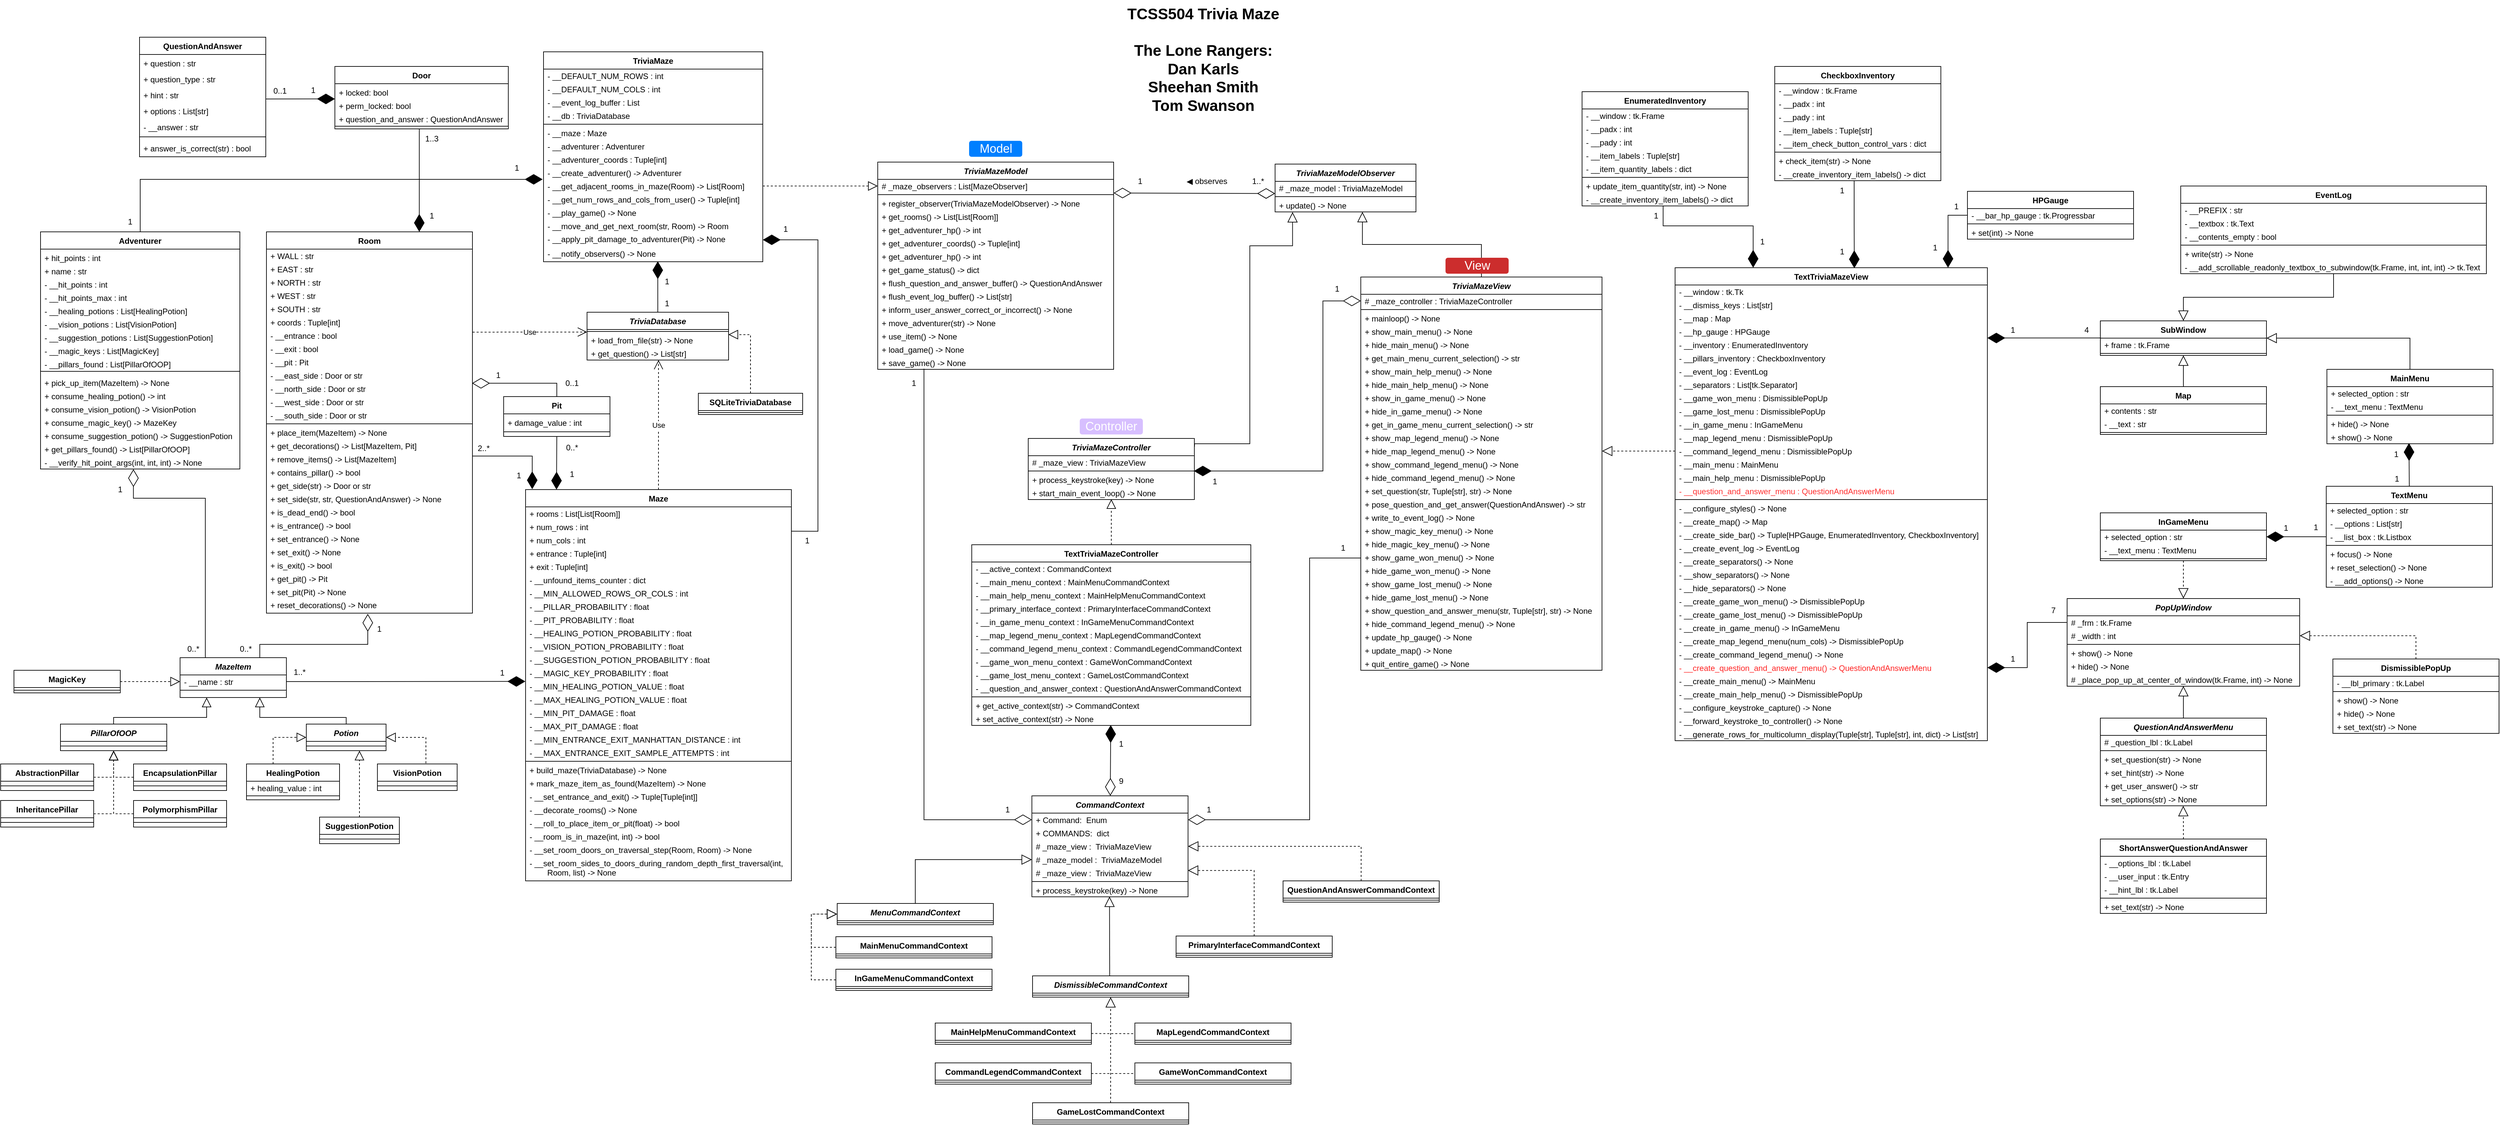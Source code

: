 <mxfile version="20.8.23" type="device"><diagram id="C5RBs43oDa-KdzZeNtuy" name="Page-1"><mxGraphModel dx="3592" dy="2661" grid="1" gridSize="10" guides="1" tooltips="1" connect="1" arrows="1" fold="1" page="1" pageScale="1" pageWidth="827" pageHeight="1169" math="0" shadow="0"><root><mxCell id="WIyWlLk6GJQsqaUBKTNV-0"/><mxCell id="WIyWlLk6GJQsqaUBKTNV-1" parent="WIyWlLk6GJQsqaUBKTNV-0"/><mxCell id="zkfFHV4jXpPFQw0GAbJ--0" value="MazeItem" style="swimlane;fontStyle=3;align=center;verticalAlign=top;childLayout=stackLayout;horizontal=1;startSize=26;horizontalStack=0;resizeParent=1;resizeLast=0;collapsible=1;marginBottom=0;rounded=0;shadow=0;strokeWidth=1;" parent="WIyWlLk6GJQsqaUBKTNV-1" vertex="1"><mxGeometry x="-80" y="750" width="160" height="60" as="geometry"><mxRectangle x="230" y="140" width="160" height="26" as="alternateBounds"/></mxGeometry></mxCell><mxCell id="zkfFHV4jXpPFQw0GAbJ--1" value="- __name : str" style="text;align=left;verticalAlign=middle;spacingLeft=4;spacingRight=4;overflow=hidden;rotatable=0;points=[[0,0.5],[1,0.5]];portConstraint=eastwest;" parent="zkfFHV4jXpPFQw0GAbJ--0" vertex="1"><mxGeometry y="26" width="160" height="20" as="geometry"/></mxCell><mxCell id="zkfFHV4jXpPFQw0GAbJ--4" value="" style="line;html=1;strokeWidth=1;align=left;verticalAlign=middle;spacingTop=-1;spacingLeft=3;spacingRight=3;rotatable=0;labelPosition=right;points=[];portConstraint=eastwest;" parent="zkfFHV4jXpPFQw0GAbJ--0" vertex="1"><mxGeometry y="46" width="160" height="6" as="geometry"/></mxCell><mxCell id="zkfFHV4jXpPFQw0GAbJ--13" value="HealingPotion" style="swimlane;fontStyle=1;align=center;verticalAlign=top;childLayout=stackLayout;horizontal=1;startSize=26;horizontalStack=0;resizeParent=1;resizeLast=0;collapsible=1;marginBottom=0;rounded=0;shadow=0;strokeWidth=1;" parent="WIyWlLk6GJQsqaUBKTNV-1" vertex="1"><mxGeometry x="20" y="910" width="140" height="54" as="geometry"><mxRectangle x="340" y="380" width="170" height="26" as="alternateBounds"/></mxGeometry></mxCell><mxCell id="zkfFHV4jXpPFQw0GAbJ--14" value="+ healing_value : int" style="text;align=left;verticalAlign=middle;spacingLeft=4;spacingRight=4;overflow=hidden;rotatable=0;points=[[0,0.5],[1,0.5]];portConstraint=eastwest;" parent="zkfFHV4jXpPFQw0GAbJ--13" vertex="1"><mxGeometry y="26" width="140" height="20" as="geometry"/></mxCell><mxCell id="zkfFHV4jXpPFQw0GAbJ--15" value="" style="line;html=1;strokeWidth=1;align=left;verticalAlign=middle;spacingTop=-1;spacingLeft=3;spacingRight=3;rotatable=0;labelPosition=right;points=[];portConstraint=eastwest;" parent="zkfFHV4jXpPFQw0GAbJ--13" vertex="1"><mxGeometry y="46" width="140" height="4" as="geometry"/></mxCell><mxCell id="zkfFHV4jXpPFQw0GAbJ--17" value="Potion" style="swimlane;fontStyle=3;align=center;verticalAlign=top;childLayout=stackLayout;horizontal=1;startSize=26;horizontalStack=0;resizeParent=1;resizeLast=0;collapsible=1;marginBottom=0;rounded=0;shadow=0;strokeWidth=1;" parent="WIyWlLk6GJQsqaUBKTNV-1" vertex="1"><mxGeometry x="110" y="850" width="120" height="40" as="geometry"><mxRectangle x="550" y="140" width="160" height="26" as="alternateBounds"/></mxGeometry></mxCell><mxCell id="zkfFHV4jXpPFQw0GAbJ--23" value="" style="line;html=1;strokeWidth=1;align=left;verticalAlign=middle;spacingTop=-1;spacingLeft=3;spacingRight=3;rotatable=0;labelPosition=right;points=[];portConstraint=eastwest;" parent="zkfFHV4jXpPFQw0GAbJ--17" vertex="1"><mxGeometry y="26" width="120" height="14" as="geometry"/></mxCell><mxCell id="WuO50XJ9nV-Tfrzp635n-19" value="" style="endArrow=block;dashed=1;endFill=0;endSize=12;html=1;rounded=0;targetPerimeterSpacing=0;entryX=0;entryY=0.5;entryDx=0;entryDy=0;edgeStyle=elbowEdgeStyle;" parent="WIyWlLk6GJQsqaUBKTNV-1" target="zkfFHV4jXpPFQw0GAbJ--17" edge="1"><mxGeometry width="160" relative="1" as="geometry"><mxPoint x="60" y="910" as="sourcePoint"/><mxPoint x="210" y="980" as="targetPoint"/><Array as="points"><mxPoint x="60" y="970"/><mxPoint x="60" y="960"/></Array></mxGeometry></mxCell><mxCell id="WuO50XJ9nV-Tfrzp635n-20" value="VisionPotion" style="swimlane;fontStyle=1;align=center;verticalAlign=top;childLayout=stackLayout;horizontal=1;startSize=26;horizontalStack=0;resizeParent=1;resizeLast=0;collapsible=1;marginBottom=0;rounded=0;shadow=0;strokeWidth=1;" parent="WIyWlLk6GJQsqaUBKTNV-1" vertex="1"><mxGeometry x="217" y="910" width="120" height="40" as="geometry"><mxRectangle x="550" y="140" width="160" height="26" as="alternateBounds"/></mxGeometry></mxCell><mxCell id="WuO50XJ9nV-Tfrzp635n-21" value="" style="line;html=1;strokeWidth=1;align=left;verticalAlign=middle;spacingTop=-1;spacingLeft=3;spacingRight=3;rotatable=0;labelPosition=right;points=[];portConstraint=eastwest;" parent="WuO50XJ9nV-Tfrzp635n-20" vertex="1"><mxGeometry y="26" width="120" height="14" as="geometry"/></mxCell><mxCell id="WuO50XJ9nV-Tfrzp635n-22" value="EncapsulationPillar" style="swimlane;fontStyle=1;align=center;verticalAlign=top;childLayout=stackLayout;horizontal=1;startSize=26;horizontalStack=0;resizeParent=1;resizeLast=0;collapsible=1;marginBottom=0;rounded=0;shadow=0;strokeWidth=1;" parent="WIyWlLk6GJQsqaUBKTNV-1" vertex="1"><mxGeometry x="-150" y="910" width="140" height="40" as="geometry"><mxRectangle x="550" y="140" width="160" height="26" as="alternateBounds"/></mxGeometry></mxCell><mxCell id="WuO50XJ9nV-Tfrzp635n-23" value="" style="line;html=1;strokeWidth=1;align=left;verticalAlign=middle;spacingTop=-1;spacingLeft=3;spacingRight=3;rotatable=0;labelPosition=right;points=[];portConstraint=eastwest;" parent="WuO50XJ9nV-Tfrzp635n-22" vertex="1"><mxGeometry y="26" width="140" height="14" as="geometry"/></mxCell><mxCell id="WuO50XJ9nV-Tfrzp635n-24" value="PolymorphismPillar" style="swimlane;fontStyle=1;align=center;verticalAlign=top;childLayout=stackLayout;horizontal=1;startSize=26;horizontalStack=0;resizeParent=1;resizeLast=0;collapsible=1;marginBottom=0;rounded=0;shadow=0;strokeWidth=1;" parent="WIyWlLk6GJQsqaUBKTNV-1" vertex="1"><mxGeometry x="-150" y="965" width="140" height="40" as="geometry"><mxRectangle x="550" y="140" width="160" height="26" as="alternateBounds"/></mxGeometry></mxCell><mxCell id="WuO50XJ9nV-Tfrzp635n-25" value="" style="line;html=1;strokeWidth=1;align=left;verticalAlign=middle;spacingTop=-1;spacingLeft=3;spacingRight=3;rotatable=0;labelPosition=right;points=[];portConstraint=eastwest;" parent="WuO50XJ9nV-Tfrzp635n-24" vertex="1"><mxGeometry y="26" width="140" height="14" as="geometry"/></mxCell><mxCell id="WuO50XJ9nV-Tfrzp635n-26" value="AbstractionPillar" style="swimlane;fontStyle=1;align=center;verticalAlign=top;childLayout=stackLayout;horizontal=1;startSize=26;horizontalStack=0;resizeParent=1;resizeLast=0;collapsible=1;marginBottom=0;rounded=0;shadow=0;strokeWidth=1;" parent="WIyWlLk6GJQsqaUBKTNV-1" vertex="1"><mxGeometry x="-350" y="910" width="140" height="40" as="geometry"><mxRectangle x="-350" y="870" width="160" height="26" as="alternateBounds"/></mxGeometry></mxCell><mxCell id="WuO50XJ9nV-Tfrzp635n-27" value="" style="line;html=1;strokeWidth=1;align=left;verticalAlign=middle;spacingTop=-1;spacingLeft=3;spacingRight=3;rotatable=0;labelPosition=right;points=[];portConstraint=eastwest;" parent="WuO50XJ9nV-Tfrzp635n-26" vertex="1"><mxGeometry y="26" width="140" height="14" as="geometry"/></mxCell><mxCell id="WuO50XJ9nV-Tfrzp635n-28" value="InheritancePillar" style="swimlane;fontStyle=1;align=center;verticalAlign=top;childLayout=stackLayout;horizontal=1;startSize=26;horizontalStack=0;resizeParent=1;resizeLast=0;collapsible=1;marginBottom=0;rounded=0;shadow=0;strokeWidth=1;" parent="WIyWlLk6GJQsqaUBKTNV-1" vertex="1"><mxGeometry x="-350" y="965" width="140" height="40" as="geometry"><mxRectangle x="550" y="140" width="160" height="26" as="alternateBounds"/></mxGeometry></mxCell><mxCell id="WuO50XJ9nV-Tfrzp635n-29" value="" style="line;html=1;strokeWidth=1;align=left;verticalAlign=middle;spacingTop=-1;spacingLeft=3;spacingRight=3;rotatable=0;labelPosition=right;points=[];portConstraint=eastwest;" parent="WuO50XJ9nV-Tfrzp635n-28" vertex="1"><mxGeometry y="26" width="140" height="14" as="geometry"/></mxCell><mxCell id="WuO50XJ9nV-Tfrzp635n-32" value="" style="endArrow=block;endFill=0;endSize=12;html=1;rounded=0;targetPerimeterSpacing=0;edgeStyle=orthogonalEdgeStyle;exitX=0.5;exitY=0;exitDx=0;exitDy=0;entryX=0.25;entryY=1;entryDx=0;entryDy=0;" parent="WIyWlLk6GJQsqaUBKTNV-1" source="WuO50XJ9nV-Tfrzp635n-66" target="zkfFHV4jXpPFQw0GAbJ--0" edge="1"><mxGeometry width="160" relative="1" as="geometry"><mxPoint x="-180.0" y="810" as="sourcePoint"/><mxPoint x="-120" y="780" as="targetPoint"/><Array as="points"><mxPoint x="-180" y="840"/><mxPoint x="-40" y="840"/></Array></mxGeometry></mxCell><mxCell id="WuO50XJ9nV-Tfrzp635n-33" value="" style="endArrow=block;endFill=0;endSize=12;html=1;rounded=0;targetPerimeterSpacing=0;edgeStyle=orthogonalEdgeStyle;entryX=0.75;entryY=1;entryDx=0;entryDy=0;exitX=0.5;exitY=0;exitDx=0;exitDy=0;" parent="WIyWlLk6GJQsqaUBKTNV-1" source="zkfFHV4jXpPFQw0GAbJ--17" target="zkfFHV4jXpPFQw0GAbJ--0" edge="1"><mxGeometry width="160" relative="1" as="geometry"><mxPoint x="-190" y="870" as="sourcePoint"/><mxPoint x="-70" y="788" as="targetPoint"/><Array as="points"><mxPoint x="170" y="840"/><mxPoint x="40" y="840"/></Array></mxGeometry></mxCell><mxCell id="WuO50XJ9nV-Tfrzp635n-35" value="" style="endArrow=block;dashed=1;endFill=0;endSize=12;html=1;rounded=0;targetPerimeterSpacing=0;edgeStyle=orthogonalEdgeStyle;entryX=1;entryY=0.5;entryDx=0;entryDy=0;exitX=0.75;exitY=0;exitDx=0;exitDy=0;" parent="WIyWlLk6GJQsqaUBKTNV-1" source="WuO50XJ9nV-Tfrzp635n-20" target="zkfFHV4jXpPFQw0GAbJ--17" edge="1"><mxGeometry width="160" relative="1" as="geometry"><mxPoint x="260" y="870" as="sourcePoint"/><mxPoint x="420" y="870" as="targetPoint"/><Array as="points"><mxPoint x="290" y="870"/></Array></mxGeometry></mxCell><mxCell id="WuO50XJ9nV-Tfrzp635n-36" value="" style="endArrow=block;dashed=1;endFill=0;endSize=12;html=1;rounded=0;targetPerimeterSpacing=0;entryX=0.5;entryY=1;entryDx=0;entryDy=0;edgeStyle=orthogonalEdgeStyle;exitX=1;exitY=0.5;exitDx=0;exitDy=0;" parent="WIyWlLk6GJQsqaUBKTNV-1" source="WuO50XJ9nV-Tfrzp635n-28" target="WuO50XJ9nV-Tfrzp635n-66" edge="1"><mxGeometry width="160" relative="1" as="geometry"><mxPoint x="-180" y="990" as="sourcePoint"/><mxPoint x="-180.0" y="894" as="targetPoint"/></mxGeometry></mxCell><mxCell id="WuO50XJ9nV-Tfrzp635n-37" value="" style="endArrow=block;dashed=1;endFill=0;endSize=12;html=1;rounded=0;targetPerimeterSpacing=0;edgeStyle=orthogonalEdgeStyle;exitX=0;exitY=0.5;exitDx=0;exitDy=0;" parent="WIyWlLk6GJQsqaUBKTNV-1" source="WuO50XJ9nV-Tfrzp635n-24" edge="1"><mxGeometry width="160" relative="1" as="geometry"><mxPoint x="-170" y="1000" as="sourcePoint"/><mxPoint x="-180" y="890" as="targetPoint"/><Array as="points"><mxPoint x="-180" y="985"/></Array></mxGeometry></mxCell><mxCell id="WuO50XJ9nV-Tfrzp635n-40" value="Maze" style="swimlane;fontStyle=1;align=center;verticalAlign=top;childLayout=stackLayout;horizontal=1;startSize=26;horizontalStack=0;resizeParent=1;resizeParentMax=0;resizeLast=0;collapsible=1;marginBottom=0;" parent="WIyWlLk6GJQsqaUBKTNV-1" vertex="1"><mxGeometry x="440" y="497" width="400" height="589" as="geometry"><mxRectangle x="440" y="497" width="90" height="30" as="alternateBounds"/></mxGeometry></mxCell><mxCell id="WuO50XJ9nV-Tfrzp635n-41" value="+ rooms : List[List[Room]]" style="text;strokeColor=none;fillColor=none;align=left;verticalAlign=middle;spacingLeft=4;spacingRight=4;overflow=hidden;rotatable=0;points=[[0,0.5],[1,0.5]];portConstraint=eastwest;fontSize=12;spacing=2;" parent="WuO50XJ9nV-Tfrzp635n-40" vertex="1"><mxGeometry y="26" width="400" height="20" as="geometry"/></mxCell><mxCell id="WuO50XJ9nV-Tfrzp635n-44" value="+ num_rows : int" style="text;strokeColor=none;fillColor=none;align=left;verticalAlign=middle;spacingLeft=4;spacingRight=4;overflow=hidden;rotatable=0;points=[[0,0.5],[1,0.5]];portConstraint=eastwest;spacing=2;" parent="WuO50XJ9nV-Tfrzp635n-40" vertex="1"><mxGeometry y="46" width="400" height="20" as="geometry"/></mxCell><mxCell id="WuO50XJ9nV-Tfrzp635n-45" value="+ num_cols : int" style="text;strokeColor=none;fillColor=none;align=left;verticalAlign=middle;spacingLeft=4;spacingRight=4;overflow=hidden;rotatable=0;points=[[0,0.5],[1,0.5]];portConstraint=eastwest;spacing=2;" parent="WuO50XJ9nV-Tfrzp635n-40" vertex="1"><mxGeometry y="66" width="400" height="20" as="geometry"/></mxCell><mxCell id="WuO50XJ9nV-Tfrzp635n-46" value="+ entrance : Tuple[int]" style="text;strokeColor=none;fillColor=none;align=left;verticalAlign=middle;spacingLeft=4;spacingRight=4;overflow=hidden;rotatable=0;points=[[0,0.5],[1,0.5]];portConstraint=eastwest;spacing=2;" parent="WuO50XJ9nV-Tfrzp635n-40" vertex="1"><mxGeometry y="86" width="400" height="20" as="geometry"/></mxCell><mxCell id="WuO50XJ9nV-Tfrzp635n-47" value="+ exit : Tuple[int]" style="text;strokeColor=none;fillColor=none;align=left;verticalAlign=middle;spacingLeft=4;spacingRight=4;overflow=hidden;rotatable=0;points=[[0,0.5],[1,0.5]];portConstraint=eastwest;spacing=2;" parent="WuO50XJ9nV-Tfrzp635n-40" vertex="1"><mxGeometry y="106" width="400" height="20" as="geometry"/></mxCell><mxCell id="WuO50XJ9nV-Tfrzp635n-48" value="- __unfound_items_counter : dict" style="text;strokeColor=none;fillColor=none;align=left;verticalAlign=middle;spacingLeft=4;spacingRight=4;overflow=hidden;rotatable=0;points=[[0,0.5],[1,0.5]];portConstraint=eastwest;spacing=2;" parent="WuO50XJ9nV-Tfrzp635n-40" vertex="1"><mxGeometry y="126" width="400" height="20" as="geometry"/></mxCell><mxCell id="WuO50XJ9nV-Tfrzp635n-52" value="- __MIN_ALLOWED_ROWS_OR_COLS : int" style="text;strokeColor=none;fillColor=none;align=left;verticalAlign=middle;spacingLeft=4;spacingRight=4;overflow=hidden;rotatable=0;points=[[0,0.5],[1,0.5]];portConstraint=eastwest;spacing=2;" parent="WuO50XJ9nV-Tfrzp635n-40" vertex="1"><mxGeometry y="146" width="400" height="20" as="geometry"/></mxCell><mxCell id="WuO50XJ9nV-Tfrzp635n-53" value="- __PILLAR_PROBABILITY : float" style="text;strokeColor=none;fillColor=none;align=left;verticalAlign=middle;spacingLeft=4;spacingRight=4;overflow=hidden;rotatable=0;points=[[0,0.5],[1,0.5]];portConstraint=eastwest;spacing=2;" parent="WuO50XJ9nV-Tfrzp635n-40" vertex="1"><mxGeometry y="166" width="400" height="20" as="geometry"/></mxCell><mxCell id="WuO50XJ9nV-Tfrzp635n-54" value="- __PIT_PROBABILITY : float" style="text;strokeColor=none;fillColor=none;align=left;verticalAlign=middle;spacingLeft=4;spacingRight=4;overflow=hidden;rotatable=0;points=[[0,0.5],[1,0.5]];portConstraint=eastwest;spacing=2;" parent="WuO50XJ9nV-Tfrzp635n-40" vertex="1"><mxGeometry y="186" width="400" height="20" as="geometry"/></mxCell><mxCell id="WuO50XJ9nV-Tfrzp635n-55" value="- __HEALING_POTION_PROBABILITY : float" style="text;strokeColor=none;fillColor=none;align=left;verticalAlign=middle;spacingLeft=4;spacingRight=4;overflow=hidden;rotatable=0;points=[[0,0.5],[1,0.5]];portConstraint=eastwest;spacing=2;" parent="WuO50XJ9nV-Tfrzp635n-40" vertex="1"><mxGeometry y="206" width="400" height="20" as="geometry"/></mxCell><mxCell id="WuO50XJ9nV-Tfrzp635n-57" value="- __VISION_POTION_PROBABILITY : float" style="text;strokeColor=none;fillColor=none;align=left;verticalAlign=middle;spacingLeft=4;spacingRight=4;overflow=hidden;rotatable=0;points=[[0,0.5],[1,0.5]];portConstraint=eastwest;" parent="WuO50XJ9nV-Tfrzp635n-40" vertex="1"><mxGeometry y="226" width="400" height="20" as="geometry"/></mxCell><mxCell id="sq4ZeNXUKPibHBQ1HQiN-4" value="- __SUGGESTION_POTION_PROBABILITY : float" style="text;strokeColor=none;fillColor=none;align=left;verticalAlign=middle;spacingLeft=4;spacingRight=4;overflow=hidden;rotatable=0;points=[[0,0.5],[1,0.5]];portConstraint=eastwest;" parent="WuO50XJ9nV-Tfrzp635n-40" vertex="1"><mxGeometry y="246" width="400" height="20" as="geometry"/></mxCell><mxCell id="sq4ZeNXUKPibHBQ1HQiN-5" value="- __MAGIC_KEY_PROBABILITY : float" style="text;strokeColor=none;fillColor=none;align=left;verticalAlign=middle;spacingLeft=4;spacingRight=4;overflow=hidden;rotatable=0;points=[[0,0.5],[1,0.5]];portConstraint=eastwest;" parent="WuO50XJ9nV-Tfrzp635n-40" vertex="1"><mxGeometry y="266" width="400" height="20" as="geometry"/></mxCell><mxCell id="WuO50XJ9nV-Tfrzp635n-61" value="- __MIN_HEALING_POTION_VALUE : float" style="text;strokeColor=none;fillColor=none;align=left;verticalAlign=middle;spacingLeft=4;spacingRight=4;overflow=hidden;rotatable=0;points=[[0,0.5],[1,0.5]];portConstraint=eastwest;" parent="WuO50XJ9nV-Tfrzp635n-40" vertex="1"><mxGeometry y="286" width="400" height="20" as="geometry"/></mxCell><mxCell id="WuO50XJ9nV-Tfrzp635n-58" value="- __MAX_HEALING_POTION_VALUE : float" style="text;strokeColor=none;fillColor=none;align=left;verticalAlign=middle;spacingLeft=4;spacingRight=4;overflow=hidden;rotatable=0;points=[[0,0.5],[1,0.5]];portConstraint=eastwest;" parent="WuO50XJ9nV-Tfrzp635n-40" vertex="1"><mxGeometry y="306" width="400" height="20" as="geometry"/></mxCell><mxCell id="WuO50XJ9nV-Tfrzp635n-62" value="- __MIN_PIT_DAMAGE : float" style="text;strokeColor=none;fillColor=none;align=left;verticalAlign=middle;spacingLeft=4;spacingRight=4;overflow=hidden;rotatable=0;points=[[0,0.5],[1,0.5]];portConstraint=eastwest;" parent="WuO50XJ9nV-Tfrzp635n-40" vertex="1"><mxGeometry y="326" width="400" height="20" as="geometry"/></mxCell><mxCell id="WuO50XJ9nV-Tfrzp635n-64" value="- __MAX_PIT_DAMAGE : float" style="text;strokeColor=none;fillColor=none;align=left;verticalAlign=middle;spacingLeft=4;spacingRight=4;overflow=hidden;rotatable=0;points=[[0,0.5],[1,0.5]];portConstraint=eastwest;" parent="WuO50XJ9nV-Tfrzp635n-40" vertex="1"><mxGeometry y="346" width="400" height="20" as="geometry"/></mxCell><mxCell id="WuO50XJ9nV-Tfrzp635n-59" value="- __MIN_ENTRANCE_EXIT_MANHATTAN_DISTANCE : int" style="text;strokeColor=none;fillColor=none;align=left;verticalAlign=middle;spacingLeft=4;spacingRight=4;overflow=hidden;rotatable=0;points=[[0,0.5],[1,0.5]];portConstraint=eastwest;" parent="WuO50XJ9nV-Tfrzp635n-40" vertex="1"><mxGeometry y="366" width="400" height="20" as="geometry"/></mxCell><mxCell id="WuO50XJ9nV-Tfrzp635n-63" value="- __MAX_ENTRANCE_EXIT_SAMPLE_ATTEMPTS : int" style="text;strokeColor=none;fillColor=none;align=left;verticalAlign=middle;spacingLeft=4;spacingRight=4;overflow=hidden;rotatable=0;points=[[0,0.5],[1,0.5]];portConstraint=eastwest;" parent="WuO50XJ9nV-Tfrzp635n-40" vertex="1"><mxGeometry y="386" width="400" height="20" as="geometry"/></mxCell><mxCell id="WuO50XJ9nV-Tfrzp635n-42" value="" style="line;strokeWidth=1;fillColor=none;align=left;verticalAlign=middle;spacingTop=2;spacingLeft=3;spacingRight=3;rotatable=0;labelPosition=right;points=[];portConstraint=eastwest;strokeColor=inherit;fontSize=12;spacing=0;" parent="WuO50XJ9nV-Tfrzp635n-40" vertex="1"><mxGeometry y="406" width="400" height="6" as="geometry"/></mxCell><mxCell id="WuO50XJ9nV-Tfrzp635n-43" value="+ build_maze(TriviaDatabase) -&gt; None" style="text;strokeColor=none;fillColor=none;align=left;verticalAlign=middle;spacingLeft=4;spacingRight=4;overflow=hidden;rotatable=0;points=[[0,0.5],[1,0.5]];portConstraint=eastwest;" parent="WuO50XJ9nV-Tfrzp635n-40" vertex="1"><mxGeometry y="412" width="400" height="20" as="geometry"/></mxCell><mxCell id="WuO50XJ9nV-Tfrzp635n-65" value="+ mark_maze_item_as_found(MazeItem) -&gt; None" style="text;strokeColor=none;fillColor=none;align=left;verticalAlign=middle;spacingLeft=4;spacingRight=4;overflow=hidden;rotatable=0;points=[[0,0.5],[1,0.5]];portConstraint=eastwest;" parent="WuO50XJ9nV-Tfrzp635n-40" vertex="1"><mxGeometry y="432" width="400" height="20" as="geometry"/></mxCell><mxCell id="WuO50XJ9nV-Tfrzp635n-50" value="- __set_entrance_and_exit() -&gt; Tuple[Tuple[int]]" style="text;strokeColor=none;fillColor=none;align=left;verticalAlign=middle;spacingLeft=4;spacingRight=4;overflow=hidden;rotatable=0;points=[[0,0.5],[1,0.5]];portConstraint=eastwest;" parent="WuO50XJ9nV-Tfrzp635n-40" vertex="1"><mxGeometry y="452" width="400" height="20" as="geometry"/></mxCell><mxCell id="WuO50XJ9nV-Tfrzp635n-71" value="- __decorate_rooms() -&gt; None" style="text;strokeColor=none;fillColor=none;align=left;verticalAlign=middle;spacingLeft=4;spacingRight=4;overflow=hidden;rotatable=0;points=[[0,0.5],[1,0.5]];portConstraint=eastwest;" parent="WuO50XJ9nV-Tfrzp635n-40" vertex="1"><mxGeometry y="472" width="400" height="20" as="geometry"/></mxCell><mxCell id="WuO50XJ9nV-Tfrzp635n-74" value="- __roll_to_place_item_or_pit(float) -&gt; bool" style="text;strokeColor=none;fillColor=none;align=left;verticalAlign=middle;spacingLeft=4;spacingRight=4;overflow=hidden;rotatable=0;points=[[0,0.5],[1,0.5]];portConstraint=eastwest;" parent="WuO50XJ9nV-Tfrzp635n-40" vertex="1"><mxGeometry y="492" width="400" height="20" as="geometry"/></mxCell><mxCell id="WuO50XJ9nV-Tfrzp635n-75" value="- __room_is_in_maze(int, int) -&gt; bool" style="text;strokeColor=none;fillColor=none;align=left;verticalAlign=middle;spacingLeft=4;spacingRight=4;overflow=hidden;rotatable=0;points=[[0,0.5],[1,0.5]];portConstraint=eastwest;" parent="WuO50XJ9nV-Tfrzp635n-40" vertex="1"><mxGeometry y="512" width="400" height="20" as="geometry"/></mxCell><mxCell id="WuO50XJ9nV-Tfrzp635n-73" value="- __set_room_doors_on_traversal_step(Room, Room) -&gt; None" style="text;strokeColor=none;fillColor=none;align=left;verticalAlign=middle;spacingLeft=4;spacingRight=4;overflow=hidden;rotatable=0;points=[[0,0.5],[1,0.5]];portConstraint=eastwest;" parent="WuO50XJ9nV-Tfrzp635n-40" vertex="1"><mxGeometry y="532" width="400" height="20" as="geometry"/></mxCell><mxCell id="WuO50XJ9nV-Tfrzp635n-77" value="- __set_room_sides_to_doors_during_random_depth_first_traversal(int, &#10;        Room, list) -&gt; None" style="text;strokeColor=none;fillColor=none;align=left;verticalAlign=middle;spacingLeft=4;spacingRight=4;overflow=hidden;rotatable=0;points=[[0,0.5],[1,0.5]];portConstraint=eastwest;spacingBottom=3;" parent="WuO50XJ9nV-Tfrzp635n-40" vertex="1"><mxGeometry y="552" width="400" height="37" as="geometry"/></mxCell><mxCell id="WuO50XJ9nV-Tfrzp635n-66" value="PillarOfOOP" style="swimlane;fontStyle=3;align=center;verticalAlign=top;childLayout=stackLayout;horizontal=1;startSize=26;horizontalStack=0;resizeParent=1;resizeLast=0;collapsible=1;marginBottom=0;rounded=0;shadow=0;strokeWidth=1;" parent="WIyWlLk6GJQsqaUBKTNV-1" vertex="1"><mxGeometry x="-260" y="850" width="160" height="40" as="geometry"><mxRectangle x="550" y="140" width="160" height="26" as="alternateBounds"/></mxGeometry></mxCell><mxCell id="WuO50XJ9nV-Tfrzp635n-67" value="" style="line;html=1;strokeWidth=1;align=left;verticalAlign=middle;spacingTop=-1;spacingLeft=3;spacingRight=3;rotatable=0;labelPosition=right;points=[];portConstraint=eastwest;" parent="WuO50XJ9nV-Tfrzp635n-66" vertex="1"><mxGeometry y="26" width="160" height="14" as="geometry"/></mxCell><mxCell id="WuO50XJ9nV-Tfrzp635n-69" value="" style="endArrow=block;dashed=1;endFill=0;endSize=12;html=1;rounded=0;targetPerimeterSpacing=0;edgeStyle=orthogonalEdgeStyle;exitX=0;exitY=0.5;exitDx=0;exitDy=0;" parent="WIyWlLk6GJQsqaUBKTNV-1" source="WuO50XJ9nV-Tfrzp635n-22" edge="1"><mxGeometry width="160" relative="1" as="geometry"><mxPoint x="-140.0" y="995" as="sourcePoint"/><mxPoint x="-180" y="890" as="targetPoint"/><Array as="points"><mxPoint x="-180" y="930"/></Array></mxGeometry></mxCell><mxCell id="WuO50XJ9nV-Tfrzp635n-70" value="" style="endArrow=block;dashed=1;endFill=0;endSize=12;html=1;rounded=0;targetPerimeterSpacing=0;edgeStyle=orthogonalEdgeStyle;exitX=1;exitY=0.5;exitDx=0;exitDy=0;entryX=0.5;entryY=1;entryDx=0;entryDy=0;" parent="WIyWlLk6GJQsqaUBKTNV-1" source="WuO50XJ9nV-Tfrzp635n-26" target="WuO50XJ9nV-Tfrzp635n-66" edge="1"><mxGeometry width="160" relative="1" as="geometry"><mxPoint x="-140.0" y="940" as="sourcePoint"/><mxPoint x="-170.0" y="900" as="targetPoint"/><Array as="points"><mxPoint x="-180" y="930"/></Array></mxGeometry></mxCell><mxCell id="WuO50XJ9nV-Tfrzp635n-78" value="" style="endArrow=diamondThin;endFill=1;endSize=24;html=1;rounded=0;fontFamily=Courier New;fontSize=12;targetPerimeterSpacing=0;edgeStyle=elbowEdgeStyle;exitX=1;exitY=0.5;exitDx=0;exitDy=0;entryX=-0.001;entryY=0.139;entryDx=0;entryDy=0;entryPerimeter=0;" parent="WIyWlLk6GJQsqaUBKTNV-1" source="zkfFHV4jXpPFQw0GAbJ--1" target="WuO50XJ9nV-Tfrzp635n-61" edge="1"><mxGeometry width="160" relative="1" as="geometry"><mxPoint x="60" y="740" as="sourcePoint"/><mxPoint x="430" y="790" as="targetPoint"/><Array as="points"><mxPoint x="190" y="780"/></Array></mxGeometry></mxCell><mxCell id="WuO50XJ9nV-Tfrzp635n-79" value="Room" style="swimlane;fontStyle=1;align=center;verticalAlign=top;childLayout=stackLayout;horizontal=1;startSize=26;horizontalStack=0;resizeParent=1;resizeParentMax=0;resizeLast=0;collapsible=1;marginBottom=0;" parent="WIyWlLk6GJQsqaUBKTNV-1" vertex="1"><mxGeometry x="50" y="109" width="310" height="574" as="geometry"><mxRectangle x="30" y="-70" width="70" height="30" as="alternateBounds"/></mxGeometry></mxCell><mxCell id="WuO50XJ9nV-Tfrzp635n-81" value="+ WALL : str" style="text;strokeColor=none;fillColor=none;align=left;verticalAlign=middle;spacingLeft=4;spacingRight=4;overflow=hidden;rotatable=0;points=[[0,0.5],[1,0.5]];portConstraint=eastwest;spacing=2;" parent="WuO50XJ9nV-Tfrzp635n-79" vertex="1"><mxGeometry y="26" width="310" height="20" as="geometry"/></mxCell><mxCell id="WuO50XJ9nV-Tfrzp635n-82" value="+ EAST : str" style="text;strokeColor=none;fillColor=none;align=left;verticalAlign=middle;spacingLeft=4;spacingRight=4;overflow=hidden;rotatable=0;points=[[0,0.5],[1,0.5]];portConstraint=eastwest;spacing=2;" parent="WuO50XJ9nV-Tfrzp635n-79" vertex="1"><mxGeometry y="46" width="310" height="20" as="geometry"/></mxCell><mxCell id="WuO50XJ9nV-Tfrzp635n-83" value="+ NORTH : str" style="text;strokeColor=none;fillColor=none;align=left;verticalAlign=middle;spacingLeft=4;spacingRight=4;overflow=hidden;rotatable=0;points=[[0,0.5],[1,0.5]];portConstraint=eastwest;spacing=2;" parent="WuO50XJ9nV-Tfrzp635n-79" vertex="1"><mxGeometry y="66" width="310" height="20" as="geometry"/></mxCell><mxCell id="WuO50XJ9nV-Tfrzp635n-84" value="+ WEST : str" style="text;strokeColor=none;fillColor=none;align=left;verticalAlign=middle;spacingLeft=4;spacingRight=4;overflow=hidden;rotatable=0;points=[[0,0.5],[1,0.5]];portConstraint=eastwest;spacing=2;" parent="WuO50XJ9nV-Tfrzp635n-79" vertex="1"><mxGeometry y="86" width="310" height="20" as="geometry"/></mxCell><mxCell id="WuO50XJ9nV-Tfrzp635n-108" value="+ SOUTH : str" style="text;strokeColor=none;fillColor=none;align=left;verticalAlign=middle;spacingLeft=4;spacingRight=4;overflow=hidden;rotatable=0;points=[[0,0.5],[1,0.5]];portConstraint=eastwest;spacing=2;" parent="WuO50XJ9nV-Tfrzp635n-79" vertex="1"><mxGeometry y="106" width="310" height="20" as="geometry"/></mxCell><mxCell id="WuO50XJ9nV-Tfrzp635n-92" value="+ coords : Tuple[int]" style="text;strokeColor=none;fillColor=none;align=left;verticalAlign=middle;spacingLeft=4;spacingRight=4;overflow=hidden;rotatable=0;points=[[0,0.5],[1,0.5]];portConstraint=eastwest;" parent="WuO50XJ9nV-Tfrzp635n-79" vertex="1"><mxGeometry y="126" width="310" height="20" as="geometry"/></mxCell><mxCell id="WuO50XJ9nV-Tfrzp635n-93" value="- __entrance : bool" style="text;strokeColor=none;fillColor=none;align=left;verticalAlign=middle;spacingLeft=4;spacingRight=4;overflow=hidden;rotatable=0;points=[[0,0.5],[1,0.5]];portConstraint=eastwest;" parent="WuO50XJ9nV-Tfrzp635n-79" vertex="1"><mxGeometry y="146" width="310" height="20" as="geometry"/></mxCell><mxCell id="WuO50XJ9nV-Tfrzp635n-109" value="- __exit : bool" style="text;strokeColor=none;fillColor=none;align=left;verticalAlign=middle;spacingLeft=4;spacingRight=4;overflow=hidden;rotatable=0;points=[[0,0.5],[1,0.5]];portConstraint=eastwest;" parent="WuO50XJ9nV-Tfrzp635n-79" vertex="1"><mxGeometry y="166" width="310" height="20" as="geometry"/></mxCell><mxCell id="WuO50XJ9nV-Tfrzp635n-110" value="- __pit : Pit" style="text;strokeColor=none;fillColor=none;align=left;verticalAlign=middle;spacingLeft=4;spacingRight=4;overflow=hidden;rotatable=0;points=[[0,0.5],[1,0.5]];portConstraint=eastwest;" parent="WuO50XJ9nV-Tfrzp635n-79" vertex="1"><mxGeometry y="186" width="310" height="20" as="geometry"/></mxCell><mxCell id="WuO50XJ9nV-Tfrzp635n-111" value="- __east_side : Door or str" style="text;strokeColor=none;fillColor=none;align=left;verticalAlign=middle;spacingLeft=4;spacingRight=4;overflow=hidden;rotatable=0;points=[[0,0.5],[1,0.5]];portConstraint=eastwest;" parent="WuO50XJ9nV-Tfrzp635n-79" vertex="1"><mxGeometry y="206" width="310" height="20" as="geometry"/></mxCell><mxCell id="WuO50XJ9nV-Tfrzp635n-112" value="- __north_side : Door or str" style="text;strokeColor=none;fillColor=none;align=left;verticalAlign=middle;spacingLeft=4;spacingRight=4;overflow=hidden;rotatable=0;points=[[0,0.5],[1,0.5]];portConstraint=eastwest;" parent="WuO50XJ9nV-Tfrzp635n-79" vertex="1"><mxGeometry y="226" width="310" height="20" as="geometry"/></mxCell><mxCell id="WuO50XJ9nV-Tfrzp635n-113" value="- __west_side : Door or str" style="text;strokeColor=none;fillColor=none;align=left;verticalAlign=middle;spacingLeft=4;spacingRight=4;overflow=hidden;rotatable=0;points=[[0,0.5],[1,0.5]];portConstraint=eastwest;" parent="WuO50XJ9nV-Tfrzp635n-79" vertex="1"><mxGeometry y="246" width="310" height="20" as="geometry"/></mxCell><mxCell id="WuO50XJ9nV-Tfrzp635n-114" value="- __south_side : Door or str" style="text;strokeColor=none;fillColor=none;align=left;verticalAlign=middle;spacingLeft=4;spacingRight=4;overflow=hidden;rotatable=0;points=[[0,0.5],[1,0.5]];portConstraint=eastwest;" parent="WuO50XJ9nV-Tfrzp635n-79" vertex="1"><mxGeometry y="266" width="310" height="20" as="geometry"/></mxCell><mxCell id="WuO50XJ9nV-Tfrzp635n-99" value="" style="line;strokeWidth=1;fillColor=none;align=left;verticalAlign=middle;spacingTop=2;spacingLeft=3;spacingRight=3;rotatable=0;labelPosition=right;points=[];portConstraint=eastwest;strokeColor=inherit;fontSize=12;spacing=0;" parent="WuO50XJ9nV-Tfrzp635n-79" vertex="1"><mxGeometry y="286" width="310" height="6" as="geometry"/></mxCell><mxCell id="WuO50XJ9nV-Tfrzp635n-100" value="+ place_item(MazeItem) -&gt; None" style="text;strokeColor=none;fillColor=none;align=left;verticalAlign=middle;spacingLeft=4;spacingRight=4;overflow=hidden;rotatable=0;points=[[0,0.5],[1,0.5]];portConstraint=eastwest;" parent="WuO50XJ9nV-Tfrzp635n-79" vertex="1"><mxGeometry y="292" width="310" height="20" as="geometry"/></mxCell><mxCell id="P0T06U9BDHVFRwJgcV20-12" value="+ get_decorations() -&gt; List[MazeItem, Pit]" style="text;strokeColor=none;fillColor=none;align=left;verticalAlign=middle;spacingLeft=4;spacingRight=4;overflow=hidden;rotatable=0;points=[[0,0.5],[1,0.5]];portConstraint=eastwest;" parent="WuO50XJ9nV-Tfrzp635n-79" vertex="1"><mxGeometry y="312" width="310" height="20" as="geometry"/></mxCell><mxCell id="WuO50XJ9nV-Tfrzp635n-101" value="+ remove_items() -&gt; List[MazeItem]" style="text;strokeColor=none;fillColor=none;align=left;verticalAlign=middle;spacingLeft=4;spacingRight=4;overflow=hidden;rotatable=0;points=[[0,0.5],[1,0.5]];portConstraint=eastwest;" parent="WuO50XJ9nV-Tfrzp635n-79" vertex="1"><mxGeometry y="332" width="310" height="20" as="geometry"/></mxCell><mxCell id="WuO50XJ9nV-Tfrzp635n-102" value="+ contains_pillar() -&gt; bool" style="text;strokeColor=none;fillColor=none;align=left;verticalAlign=middle;spacingLeft=4;spacingRight=4;overflow=hidden;rotatable=0;points=[[0,0.5],[1,0.5]];portConstraint=eastwest;" parent="WuO50XJ9nV-Tfrzp635n-79" vertex="1"><mxGeometry y="352" width="310" height="20" as="geometry"/></mxCell><mxCell id="WuO50XJ9nV-Tfrzp635n-103" value="+ get_side(str) -&gt; Door or str" style="text;strokeColor=none;fillColor=none;align=left;verticalAlign=middle;spacingLeft=4;spacingRight=4;overflow=hidden;rotatable=0;points=[[0,0.5],[1,0.5]];portConstraint=eastwest;" parent="WuO50XJ9nV-Tfrzp635n-79" vertex="1"><mxGeometry y="372" width="310" height="20" as="geometry"/></mxCell><mxCell id="WuO50XJ9nV-Tfrzp635n-115" value="+ set_side(str, str, QuestionAndAnswer) -&gt; None" style="text;strokeColor=none;fillColor=none;align=left;verticalAlign=middle;spacingLeft=4;spacingRight=4;overflow=hidden;rotatable=0;points=[[0,0.5],[1,0.5]];portConstraint=eastwest;" parent="WuO50XJ9nV-Tfrzp635n-79" vertex="1"><mxGeometry y="392" width="310" height="20" as="geometry"/></mxCell><mxCell id="WuO50XJ9nV-Tfrzp635n-104" value="+ is_dead_end() -&gt; bool" style="text;strokeColor=none;fillColor=none;align=left;verticalAlign=middle;spacingLeft=4;spacingRight=4;overflow=hidden;rotatable=0;points=[[0,0.5],[1,0.5]];portConstraint=eastwest;" parent="WuO50XJ9nV-Tfrzp635n-79" vertex="1"><mxGeometry y="412" width="310" height="20" as="geometry"/></mxCell><mxCell id="WuO50XJ9nV-Tfrzp635n-105" value="+ is_entrance() -&gt; bool" style="text;strokeColor=none;fillColor=none;align=left;verticalAlign=middle;spacingLeft=4;spacingRight=4;overflow=hidden;rotatable=0;points=[[0,0.5],[1,0.5]];portConstraint=eastwest;" parent="WuO50XJ9nV-Tfrzp635n-79" vertex="1"><mxGeometry y="432" width="310" height="20" as="geometry"/></mxCell><mxCell id="WuO50XJ9nV-Tfrzp635n-116" value="+ set_entrance() -&gt; None" style="text;strokeColor=none;fillColor=none;align=left;verticalAlign=middle;spacingLeft=4;spacingRight=4;overflow=hidden;rotatable=0;points=[[0,0.5],[1,0.5]];portConstraint=eastwest;" parent="WuO50XJ9nV-Tfrzp635n-79" vertex="1"><mxGeometry y="452" width="310" height="20" as="geometry"/></mxCell><mxCell id="WuO50XJ9nV-Tfrzp635n-117" value="+ set_exit() -&gt; None" style="text;strokeColor=none;fillColor=none;align=left;verticalAlign=middle;spacingLeft=4;spacingRight=4;overflow=hidden;rotatable=0;points=[[0,0.5],[1,0.5]];portConstraint=eastwest;" parent="WuO50XJ9nV-Tfrzp635n-79" vertex="1"><mxGeometry y="472" width="310" height="20" as="geometry"/></mxCell><mxCell id="WuO50XJ9nV-Tfrzp635n-118" value="+ is_exit() -&gt; bool" style="text;strokeColor=none;fillColor=none;align=left;verticalAlign=middle;spacingLeft=4;spacingRight=4;overflow=hidden;rotatable=0;points=[[0,0.5],[1,0.5]];portConstraint=eastwest;" parent="WuO50XJ9nV-Tfrzp635n-79" vertex="1"><mxGeometry y="492" width="310" height="20" as="geometry"/></mxCell><mxCell id="WuO50XJ9nV-Tfrzp635n-120" value="+ get_pit() -&gt; Pit" style="text;strokeColor=none;fillColor=none;align=left;verticalAlign=middle;spacingLeft=4;spacingRight=4;overflow=hidden;rotatable=0;points=[[0,0.5],[1,0.5]];portConstraint=eastwest;" parent="WuO50XJ9nV-Tfrzp635n-79" vertex="1"><mxGeometry y="512" width="310" height="20" as="geometry"/></mxCell><mxCell id="WuO50XJ9nV-Tfrzp635n-119" value="+ set_pit(Pit) -&gt; None" style="text;strokeColor=none;fillColor=none;align=left;verticalAlign=middle;spacingLeft=4;spacingRight=4;overflow=hidden;rotatable=0;points=[[0,0.5],[1,0.5]];portConstraint=eastwest;" parent="WuO50XJ9nV-Tfrzp635n-79" vertex="1"><mxGeometry y="532" width="310" height="20" as="geometry"/></mxCell><mxCell id="WuO50XJ9nV-Tfrzp635n-106" value="+ reset_decorations() -&gt; None" style="text;strokeColor=none;fillColor=none;align=left;verticalAlign=middle;spacingLeft=4;spacingRight=4;overflow=hidden;rotatable=0;points=[[0,0.5],[1,0.5]];portConstraint=eastwest;spacingBottom=3;" parent="WuO50XJ9nV-Tfrzp635n-79" vertex="1"><mxGeometry y="552" width="310" height="22" as="geometry"/></mxCell><mxCell id="WuO50XJ9nV-Tfrzp635n-121" value="" style="endArrow=diamondThin;endFill=0;endSize=24;html=1;rounded=0;fontFamily=Courier New;fontSize=12;targetPerimeterSpacing=0;exitX=0.75;exitY=0;exitDx=0;exitDy=0;entryX=0.492;entryY=1.044;entryDx=0;entryDy=0;entryPerimeter=0;edgeStyle=orthogonalEdgeStyle;" parent="WIyWlLk6GJQsqaUBKTNV-1" source="zkfFHV4jXpPFQw0GAbJ--0" target="WuO50XJ9nV-Tfrzp635n-106" edge="1"><mxGeometry width="160" relative="1" as="geometry"><mxPoint x="-10" y="540" as="sourcePoint"/><mxPoint x="202.9" y="694.856" as="targetPoint"/><Array as="points"><mxPoint x="40" y="730"/><mxPoint x="203" y="730"/></Array></mxGeometry></mxCell><mxCell id="WuO50XJ9nV-Tfrzp635n-122" value="" style="endArrow=diamondThin;endFill=1;endSize=24;html=1;rounded=0;fontFamily=Courier New;fontSize=12;targetPerimeterSpacing=0;edgeStyle=elbowEdgeStyle;exitX=0.999;exitY=0.276;exitDx=0;exitDy=0;exitPerimeter=0;entryX=0.025;entryY=-0.001;entryDx=0;entryDy=0;entryPerimeter=0;" parent="WIyWlLk6GJQsqaUBKTNV-1" source="WuO50XJ9nV-Tfrzp635n-101" target="WuO50XJ9nV-Tfrzp635n-40" edge="1"><mxGeometry width="160" relative="1" as="geometry"><mxPoint x="210" y="450" as="sourcePoint"/><mxPoint x="450" y="500" as="targetPoint"/><Array as="points"><mxPoint x="450" y="470"/></Array></mxGeometry></mxCell><mxCell id="WuO50XJ9nV-Tfrzp635n-123" value="Adventurer" style="swimlane;fontStyle=1;align=center;verticalAlign=top;childLayout=stackLayout;horizontal=1;startSize=26;horizontalStack=0;resizeParent=1;resizeParentMax=0;resizeLast=0;collapsible=1;marginBottom=0;fontFamily=Helvetica;fontSize=12;" parent="WIyWlLk6GJQsqaUBKTNV-1" vertex="1"><mxGeometry x="-290" y="109" width="300" height="357" as="geometry"/></mxCell><mxCell id="WuO50XJ9nV-Tfrzp635n-124" value="+ hit_points : int" style="text;strokeColor=none;fillColor=none;align=left;verticalAlign=top;spacingLeft=4;spacingRight=4;overflow=hidden;rotatable=0;points=[[0,0.5],[1,0.5]];portConstraint=eastwest;fontFamily=Helvetica;fontSize=12;" parent="WuO50XJ9nV-Tfrzp635n-123" vertex="1"><mxGeometry y="26" width="300" height="20" as="geometry"/></mxCell><mxCell id="WuO50XJ9nV-Tfrzp635n-131" value="+ name : str" style="text;strokeColor=none;fillColor=none;align=left;verticalAlign=top;spacingLeft=4;spacingRight=4;overflow=hidden;rotatable=0;points=[[0,0.5],[1,0.5]];portConstraint=eastwest;fontFamily=Helvetica;fontSize=12;" parent="WuO50XJ9nV-Tfrzp635n-123" vertex="1"><mxGeometry y="46" width="300" height="20" as="geometry"/></mxCell><mxCell id="WuO50XJ9nV-Tfrzp635n-132" value="- __hit_points : int" style="text;strokeColor=none;fillColor=none;align=left;verticalAlign=top;spacingLeft=4;spacingRight=4;overflow=hidden;rotatable=0;points=[[0,0.5],[1,0.5]];portConstraint=eastwest;fontFamily=Helvetica;fontSize=12;" parent="WuO50XJ9nV-Tfrzp635n-123" vertex="1"><mxGeometry y="66" width="300" height="20" as="geometry"/></mxCell><mxCell id="WuO50XJ9nV-Tfrzp635n-137" value="- __hit_points_max : int" style="text;strokeColor=none;fillColor=none;align=left;verticalAlign=top;spacingLeft=4;spacingRight=4;overflow=hidden;rotatable=0;points=[[0,0.5],[1,0.5]];portConstraint=eastwest;fontFamily=Helvetica;fontSize=12;" parent="WuO50XJ9nV-Tfrzp635n-123" vertex="1"><mxGeometry y="86" width="300" height="20" as="geometry"/></mxCell><mxCell id="WuO50XJ9nV-Tfrzp635n-133" value="- __healing_potions : List[HealingPotion]" style="text;strokeColor=none;fillColor=none;align=left;verticalAlign=top;spacingLeft=4;spacingRight=4;overflow=hidden;rotatable=0;points=[[0,0.5],[1,0.5]];portConstraint=eastwest;fontFamily=Helvetica;fontSize=12;" parent="WuO50XJ9nV-Tfrzp635n-123" vertex="1"><mxGeometry y="106" width="300" height="20" as="geometry"/></mxCell><mxCell id="WuO50XJ9nV-Tfrzp635n-135" value="- __vision_potions : List[VisionPotion]" style="text;strokeColor=none;fillColor=none;align=left;verticalAlign=top;spacingLeft=4;spacingRight=4;overflow=hidden;rotatable=0;points=[[0,0.5],[1,0.5]];portConstraint=eastwest;fontFamily=Helvetica;fontSize=12;" parent="WuO50XJ9nV-Tfrzp635n-123" vertex="1"><mxGeometry y="126" width="300" height="20" as="geometry"/></mxCell><mxCell id="P0T06U9BDHVFRwJgcV20-117" value="- __suggestion_potions : List[SuggestionPotion]" style="text;strokeColor=none;fillColor=none;align=left;verticalAlign=top;spacingLeft=4;spacingRight=4;overflow=hidden;rotatable=0;points=[[0,0.5],[1,0.5]];portConstraint=eastwest;fontFamily=Helvetica;fontSize=12;" parent="WuO50XJ9nV-Tfrzp635n-123" vertex="1"><mxGeometry y="146" width="300" height="20" as="geometry"/></mxCell><mxCell id="P0T06U9BDHVFRwJgcV20-116" value="- __magic_keys : List[MagicKey]" style="text;strokeColor=none;fillColor=none;align=left;verticalAlign=top;spacingLeft=4;spacingRight=4;overflow=hidden;rotatable=0;points=[[0,0.5],[1,0.5]];portConstraint=eastwest;fontFamily=Helvetica;fontSize=12;" parent="WuO50XJ9nV-Tfrzp635n-123" vertex="1"><mxGeometry y="166" width="300" height="20" as="geometry"/></mxCell><mxCell id="WuO50XJ9nV-Tfrzp635n-136" value="- __pillars_found : List[PillarOfOOP]" style="text;strokeColor=none;fillColor=none;align=left;verticalAlign=top;spacingLeft=4;spacingRight=4;overflow=hidden;rotatable=0;points=[[0,0.5],[1,0.5]];portConstraint=eastwest;fontFamily=Helvetica;fontSize=12;" parent="WuO50XJ9nV-Tfrzp635n-123" vertex="1"><mxGeometry y="186" width="300" height="20" as="geometry"/></mxCell><mxCell id="WuO50XJ9nV-Tfrzp635n-125" value="" style="line;strokeWidth=1;fillColor=none;align=left;verticalAlign=middle;spacingTop=-1;spacingLeft=3;spacingRight=3;rotatable=0;labelPosition=right;points=[];portConstraint=eastwest;strokeColor=inherit;fontFamily=Courier New;fontSize=12;" parent="WuO50XJ9nV-Tfrzp635n-123" vertex="1"><mxGeometry y="206" width="300" height="8" as="geometry"/></mxCell><mxCell id="WuO50XJ9nV-Tfrzp635n-138" value="+ pick_up_item(MazeItem) -&gt; None" style="text;strokeColor=none;fillColor=none;align=left;verticalAlign=top;spacingLeft=4;spacingRight=4;overflow=hidden;rotatable=0;points=[[0,0.5],[1,0.5]];portConstraint=eastwest;fontFamily=Helvetica;fontSize=12;" parent="WuO50XJ9nV-Tfrzp635n-123" vertex="1"><mxGeometry y="214" width="300" height="20" as="geometry"/></mxCell><mxCell id="WuO50XJ9nV-Tfrzp635n-134" value="+ consume_healing_potion() -&gt; int" style="text;strokeColor=none;fillColor=none;align=left;verticalAlign=top;spacingLeft=4;spacingRight=4;overflow=hidden;rotatable=0;points=[[0,0.5],[1,0.5]];portConstraint=eastwest;fontFamily=Helvetica;fontSize=12;" parent="WuO50XJ9nV-Tfrzp635n-123" vertex="1"><mxGeometry y="234" width="300" height="20" as="geometry"/></mxCell><mxCell id="WuO50XJ9nV-Tfrzp635n-139" value="+ consume_vision_potion() -&gt; VisionPotion" style="text;strokeColor=none;fillColor=none;align=left;verticalAlign=top;spacingLeft=4;spacingRight=4;overflow=hidden;rotatable=0;points=[[0,0.5],[1,0.5]];portConstraint=eastwest;fontFamily=Helvetica;fontSize=12;" parent="WuO50XJ9nV-Tfrzp635n-123" vertex="1"><mxGeometry y="254" width="300" height="20" as="geometry"/></mxCell><mxCell id="sq4ZeNXUKPibHBQ1HQiN-0" value="+ consume_magic_key() -&gt; MazeKey" style="text;strokeColor=none;fillColor=none;align=left;verticalAlign=top;spacingLeft=4;spacingRight=4;overflow=hidden;rotatable=0;points=[[0,0.5],[1,0.5]];portConstraint=eastwest;fontFamily=Helvetica;fontSize=12;" parent="WuO50XJ9nV-Tfrzp635n-123" vertex="1"><mxGeometry y="274" width="300" height="20" as="geometry"/></mxCell><mxCell id="sq4ZeNXUKPibHBQ1HQiN-1" value="+ consume_suggestion_potion() -&gt; SuggestionPotion" style="text;strokeColor=none;fillColor=none;align=left;verticalAlign=top;spacingLeft=4;spacingRight=4;overflow=hidden;rotatable=0;points=[[0,0.5],[1,0.5]];portConstraint=eastwest;fontFamily=Helvetica;fontSize=12;" parent="WuO50XJ9nV-Tfrzp635n-123" vertex="1"><mxGeometry y="294" width="300" height="20" as="geometry"/></mxCell><mxCell id="WuO50XJ9nV-Tfrzp635n-140" value="+ get_pillars_found() -&gt; List[PillarOfOOP]" style="text;strokeColor=none;fillColor=none;align=left;verticalAlign=top;spacingLeft=4;spacingRight=4;overflow=hidden;rotatable=0;points=[[0,0.5],[1,0.5]];portConstraint=eastwest;fontFamily=Helvetica;fontSize=12;" parent="WuO50XJ9nV-Tfrzp635n-123" vertex="1"><mxGeometry y="314" width="300" height="20" as="geometry"/></mxCell><mxCell id="WuO50XJ9nV-Tfrzp635n-141" value="- __verify_hit_point_args(int, int, int) -&gt; None" style="text;strokeColor=none;fillColor=none;align=left;verticalAlign=top;spacingLeft=4;spacingRight=4;overflow=hidden;rotatable=0;points=[[0,0.5],[1,0.5]];portConstraint=eastwest;fontFamily=Helvetica;fontSize=12;spacingBottom=3;" parent="WuO50XJ9nV-Tfrzp635n-123" vertex="1"><mxGeometry y="334" width="300" height="23" as="geometry"/></mxCell><mxCell id="WuO50XJ9nV-Tfrzp635n-144" value="" style="endArrow=diamondThin;endFill=0;endSize=24;html=1;rounded=0;fontFamily=Courier New;fontSize=12;targetPerimeterSpacing=0;edgeStyle=orthogonalEdgeStyle;entryX=0.466;entryY=1.009;entryDx=0;entryDy=0;entryPerimeter=0;exitX=0.25;exitY=0;exitDx=0;exitDy=0;" parent="WIyWlLk6GJQsqaUBKTNV-1" source="zkfFHV4jXpPFQw0GAbJ--0" target="WuO50XJ9nV-Tfrzp635n-141" edge="1"><mxGeometry width="160" relative="1" as="geometry"><mxPoint x="-40" y="740" as="sourcePoint"/><mxPoint x="-150" y="439" as="targetPoint"/><Array as="points"><mxPoint x="-42" y="750"/><mxPoint x="-42" y="510"/><mxPoint x="-150" y="510"/></Array></mxGeometry></mxCell><mxCell id="WuO50XJ9nV-Tfrzp635n-145" value="Pit" style="swimlane;fontStyle=1;align=center;verticalAlign=top;childLayout=stackLayout;horizontal=1;startSize=26;horizontalStack=0;resizeParent=1;resizeParentMax=0;resizeLast=0;collapsible=1;marginBottom=0;fontFamily=Helvetica;fontSize=12;" parent="WIyWlLk6GJQsqaUBKTNV-1" vertex="1"><mxGeometry x="407" y="357" width="160" height="60" as="geometry"/></mxCell><mxCell id="WuO50XJ9nV-Tfrzp635n-146" value="+ damage_value : int" style="text;strokeColor=none;fillColor=none;align=left;verticalAlign=top;spacingLeft=4;spacingRight=4;overflow=hidden;rotatable=0;points=[[0,0.5],[1,0.5]];portConstraint=eastwest;fontFamily=Helvetica;fontSize=12;" parent="WuO50XJ9nV-Tfrzp635n-145" vertex="1"><mxGeometry y="26" width="160" height="20" as="geometry"/></mxCell><mxCell id="WuO50XJ9nV-Tfrzp635n-153" value="" style="line;strokeWidth=1;fillColor=none;align=left;verticalAlign=middle;spacingTop=-1;spacingLeft=3;spacingRight=3;rotatable=0;labelPosition=right;points=[];portConstraint=eastwest;strokeColor=inherit;fontFamily=Courier New;fontSize=12;" parent="WuO50XJ9nV-Tfrzp635n-145" vertex="1"><mxGeometry y="46" width="160" height="14" as="geometry"/></mxCell><mxCell id="WuO50XJ9nV-Tfrzp635n-159" value="" style="endArrow=diamondThin;endFill=1;endSize=24;html=1;rounded=0;fontFamily=Courier New;fontSize=12;targetPerimeterSpacing=0;edgeStyle=elbowEdgeStyle;exitX=0.5;exitY=1;exitDx=0;exitDy=0;entryX=0.115;entryY=0;entryDx=0;entryDy=0;entryPerimeter=0;" parent="WIyWlLk6GJQsqaUBKTNV-1" source="WuO50XJ9nV-Tfrzp635n-145" target="WuO50XJ9nV-Tfrzp635n-40" edge="1"><mxGeometry width="160" relative="1" as="geometry"><mxPoint x="540" y="430" as="sourcePoint"/><mxPoint x="490" y="497" as="targetPoint"/><Array as="points"/></mxGeometry></mxCell><mxCell id="WuO50XJ9nV-Tfrzp635n-160" value="" style="endArrow=diamondThin;endFill=0;endSize=24;html=1;rounded=0;fontFamily=Helvetica;fontSize=12;targetPerimeterSpacing=0;exitX=0.5;exitY=0;exitDx=0;exitDy=0;edgeStyle=orthogonalEdgeStyle;entryX=0.998;entryY=0.095;entryDx=0;entryDy=0;entryPerimeter=0;" parent="WIyWlLk6GJQsqaUBKTNV-1" source="WuO50XJ9nV-Tfrzp635n-145" target="WuO50XJ9nV-Tfrzp635n-112" edge="1"><mxGeometry width="160" relative="1" as="geometry"><mxPoint x="510" y="301" as="sourcePoint"/><mxPoint x="390" y="310" as="targetPoint"/></mxGeometry></mxCell><mxCell id="WuO50XJ9nV-Tfrzp635n-169" value="TriviaMaze" style="swimlane;fontStyle=1;align=center;verticalAlign=top;childLayout=stackLayout;horizontal=1;startSize=26;horizontalStack=0;resizeParent=1;resizeParentMax=0;resizeLast=0;collapsible=1;marginBottom=0;" parent="WIyWlLk6GJQsqaUBKTNV-1" vertex="1"><mxGeometry x="467" y="-162" width="330" height="316" as="geometry"><mxRectangle x="30" y="-70" width="70" height="30" as="alternateBounds"/></mxGeometry></mxCell><mxCell id="WuO50XJ9nV-Tfrzp635n-208" value="- __DEFAULT_NUM_ROWS : int" style="text;strokeColor=none;fillColor=none;align=left;verticalAlign=middle;spacingLeft=4;spacingRight=4;overflow=hidden;rotatable=0;points=[[0,0.5],[1,0.5]];portConstraint=eastwest;spacing=2;" parent="WuO50XJ9nV-Tfrzp635n-169" vertex="1"><mxGeometry y="26" width="330" height="20" as="geometry"/></mxCell><mxCell id="WuO50XJ9nV-Tfrzp635n-209" value="- __DEFAULT_NUM_COLS : int" style="text;strokeColor=none;fillColor=none;align=left;verticalAlign=middle;spacingLeft=4;spacingRight=4;overflow=hidden;rotatable=0;points=[[0,0.5],[1,0.5]];portConstraint=eastwest;spacing=2;" parent="WuO50XJ9nV-Tfrzp635n-169" vertex="1"><mxGeometry y="46" width="330" height="20" as="geometry"/></mxCell><mxCell id="jYN4uwYa8MONHHtnrZIB-4" value="- __event_log_buffer : List" style="text;strokeColor=none;fillColor=none;align=left;verticalAlign=middle;spacingLeft=4;spacingRight=4;overflow=hidden;rotatable=0;points=[[0,0.5],[1,0.5]];portConstraint=eastwest;spacing=2;" parent="WuO50XJ9nV-Tfrzp635n-169" vertex="1"><mxGeometry y="66" width="330" height="20" as="geometry"/></mxCell><mxCell id="jYN4uwYa8MONHHtnrZIB-37" value="- __db : TriviaDatabase" style="text;strokeColor=none;fillColor=none;align=left;verticalAlign=middle;spacingLeft=4;spacingRight=4;overflow=hidden;rotatable=0;points=[[0,0.5],[1,0.5]];portConstraint=eastwest;spacing=2;" parent="WuO50XJ9nV-Tfrzp635n-169" vertex="1"><mxGeometry y="86" width="330" height="20" as="geometry"/></mxCell><mxCell id="WuO50XJ9nV-Tfrzp635n-190" value="" style="line;strokeWidth=1;fillColor=none;align=left;verticalAlign=middle;spacingTop=2;spacingLeft=3;spacingRight=3;rotatable=0;labelPosition=right;points=[];portConstraint=eastwest;strokeColor=inherit;fontSize=12;spacing=0;" parent="WuO50XJ9nV-Tfrzp635n-169" vertex="1"><mxGeometry y="106" width="330" height="6" as="geometry"/></mxCell><mxCell id="WuO50XJ9nV-Tfrzp635n-186" value="- __maze : Maze" style="text;strokeColor=none;fillColor=none;align=left;verticalAlign=middle;spacingLeft=4;spacingRight=4;overflow=hidden;rotatable=0;points=[[0,0.5],[1,0.5]];portConstraint=eastwest;" parent="WuO50XJ9nV-Tfrzp635n-169" vertex="1"><mxGeometry y="112" width="330" height="20" as="geometry"/></mxCell><mxCell id="WuO50XJ9nV-Tfrzp635n-185" value="- __adventurer : Adventurer" style="text;strokeColor=none;fillColor=none;align=left;verticalAlign=middle;spacingLeft=4;spacingRight=4;overflow=hidden;rotatable=0;points=[[0,0.5],[1,0.5]];portConstraint=eastwest;" parent="WuO50XJ9nV-Tfrzp635n-169" vertex="1"><mxGeometry y="132" width="330" height="20" as="geometry"/></mxCell><mxCell id="WuO50XJ9nV-Tfrzp635n-213" value="- __adventurer_coords : Tuple[int]" style="text;strokeColor=none;fillColor=none;align=left;verticalAlign=middle;spacingLeft=4;spacingRight=4;overflow=hidden;rotatable=0;points=[[0,0.5],[1,0.5]];portConstraint=eastwest;" parent="WuO50XJ9nV-Tfrzp635n-169" vertex="1"><mxGeometry y="152" width="330" height="20" as="geometry"/></mxCell><mxCell id="WuO50XJ9nV-Tfrzp635n-191" value="- __create_adventurer() -&gt; Adventurer" style="text;strokeColor=none;fillColor=none;align=left;verticalAlign=middle;spacingLeft=4;spacingRight=4;overflow=hidden;rotatable=0;points=[[0,0.5],[1,0.5]];portConstraint=eastwest;" parent="WuO50XJ9nV-Tfrzp635n-169" vertex="1"><mxGeometry y="172" width="330" height="20" as="geometry"/></mxCell><mxCell id="WuO50XJ9nV-Tfrzp635n-192" value="- __get_adjacent_rooms_in_maze(Room) -&gt; List[Room]" style="text;strokeColor=none;fillColor=none;align=left;verticalAlign=middle;spacingLeft=4;spacingRight=4;overflow=hidden;rotatable=0;points=[[0,0.5],[1,0.5]];portConstraint=eastwest;" parent="WuO50XJ9nV-Tfrzp635n-169" vertex="1"><mxGeometry y="192" width="330" height="20" as="geometry"/></mxCell><mxCell id="WuO50XJ9nV-Tfrzp635n-193" value="- __get_num_rows_and_cols_from_user() -&gt; Tuple[int]" style="text;strokeColor=none;fillColor=none;align=left;verticalAlign=middle;spacingLeft=4;spacingRight=4;overflow=hidden;rotatable=0;points=[[0,0.5],[1,0.5]];portConstraint=eastwest;" parent="WuO50XJ9nV-Tfrzp635n-169" vertex="1"><mxGeometry y="212" width="330" height="20" as="geometry"/></mxCell><mxCell id="WuO50XJ9nV-Tfrzp635n-198" value="- __play_game() -&gt; None" style="text;strokeColor=none;fillColor=none;align=left;verticalAlign=middle;spacingLeft=4;spacingRight=4;overflow=hidden;rotatable=0;points=[[0,0.5],[1,0.5]];portConstraint=eastwest;" parent="WuO50XJ9nV-Tfrzp635n-169" vertex="1"><mxGeometry y="232" width="330" height="20" as="geometry"/></mxCell><mxCell id="WuO50XJ9nV-Tfrzp635n-203" value="- __move_and_get_next_room(str, Room) -&gt; Room" style="text;strokeColor=none;fillColor=none;align=left;verticalAlign=middle;spacingLeft=4;spacingRight=4;overflow=hidden;rotatable=0;points=[[0,0.5],[1,0.5]];portConstraint=eastwest;" parent="WuO50XJ9nV-Tfrzp635n-169" vertex="1"><mxGeometry y="252" width="330" height="20" as="geometry"/></mxCell><mxCell id="WuO50XJ9nV-Tfrzp635n-204" value="- __apply_pit_damage_to_adventurer(Pit) -&gt; None" style="text;strokeColor=none;fillColor=none;align=left;verticalAlign=middle;spacingLeft=4;spacingRight=4;overflow=hidden;rotatable=0;points=[[0,0.5],[1,0.5]];portConstraint=eastwest;spacingBottom=3;" parent="WuO50XJ9nV-Tfrzp635n-169" vertex="1"><mxGeometry y="272" width="330" height="22" as="geometry"/></mxCell><mxCell id="P0T06U9BDHVFRwJgcV20-36" value="- __notify_observers() -&gt; None" style="text;strokeColor=none;fillColor=none;align=left;verticalAlign=middle;spacingLeft=4;spacingRight=4;overflow=hidden;rotatable=0;points=[[0,0.5],[1,0.5]];portConstraint=eastwest;spacingBottom=3;" parent="WuO50XJ9nV-Tfrzp635n-169" vertex="1"><mxGeometry y="294" width="330" height="22" as="geometry"/></mxCell><mxCell id="WuO50XJ9nV-Tfrzp635n-219" value="" style="endArrow=diamondThin;endFill=1;endSize=24;html=1;rounded=0;fontFamily=Courier New;fontSize=12;targetPerimeterSpacing=0;exitX=1;exitY=0.833;exitDx=0;exitDy=0;entryX=1;entryY=0.5;entryDx=0;entryDy=0;exitPerimeter=0;edgeStyle=orthogonalEdgeStyle;" parent="WIyWlLk6GJQsqaUBKTNV-1" source="WuO50XJ9nV-Tfrzp635n-44" target="WuO50XJ9nV-Tfrzp635n-204" edge="1"><mxGeometry width="160" relative="1" as="geometry"><mxPoint x="595" y="150" as="sourcePoint"/><mxPoint x="717" y="280" as="targetPoint"/><Array as="points"><mxPoint x="880" y="560"/><mxPoint x="880" y="121"/></Array></mxGeometry></mxCell><mxCell id="WuO50XJ9nV-Tfrzp635n-220" value="TCSS504 Trivia Maze&lt;br&gt;&lt;br&gt;The Lone Rangers:&lt;br style=&quot;font-size: 23px;&quot;&gt;Dan Karls&lt;br style=&quot;font-size: 23px;&quot;&gt;Sheehan Smith&lt;br style=&quot;font-size: 23px;&quot;&gt;Tom Swanson" style="text;html=1;strokeColor=none;fillColor=none;align=center;verticalAlign=middle;whiteSpace=wrap;rounded=0;fontFamily=Helvetica;fontSize=23;fontStyle=1" parent="WIyWlLk6GJQsqaUBKTNV-1" vertex="1"><mxGeometry x="1315" y="-240" width="290" height="180" as="geometry"/></mxCell><mxCell id="vcuriaeTU2H-k5zCBgIq-0" value="1..*" style="text;html=1;strokeColor=none;fillColor=none;align=center;verticalAlign=middle;whiteSpace=wrap;rounded=0;fontStyle=0" parent="WIyWlLk6GJQsqaUBKTNV-1" vertex="1"><mxGeometry x="70" y="757" width="60" height="30" as="geometry"/></mxCell><mxCell id="vcuriaeTU2H-k5zCBgIq-1" value="1" style="text;html=1;strokeColor=none;fillColor=none;align=center;verticalAlign=middle;whiteSpace=wrap;rounded=0;fontStyle=0" parent="WIyWlLk6GJQsqaUBKTNV-1" vertex="1"><mxGeometry x="375" y="758" width="60" height="30" as="geometry"/></mxCell><mxCell id="vcuriaeTU2H-k5zCBgIq-2" value="0..*" style="text;html=1;strokeColor=none;fillColor=none;align=center;verticalAlign=middle;whiteSpace=wrap;rounded=0;fontStyle=0" parent="WIyWlLk6GJQsqaUBKTNV-1" vertex="1"><mxGeometry x="-11" y="722" width="60" height="30" as="geometry"/></mxCell><mxCell id="vcuriaeTU2H-k5zCBgIq-3" value="1" style="text;html=1;strokeColor=none;fillColor=none;align=center;verticalAlign=middle;whiteSpace=wrap;rounded=0;fontStyle=0" parent="WIyWlLk6GJQsqaUBKTNV-1" vertex="1"><mxGeometry x="190" y="692" width="60" height="30" as="geometry"/></mxCell><mxCell id="vcuriaeTU2H-k5zCBgIq-5" value="0..*" style="text;html=1;strokeColor=none;fillColor=none;align=center;verticalAlign=middle;whiteSpace=wrap;rounded=0;fontStyle=0" parent="WIyWlLk6GJQsqaUBKTNV-1" vertex="1"><mxGeometry x="-90" y="722" width="60" height="30" as="geometry"/></mxCell><mxCell id="vcuriaeTU2H-k5zCBgIq-6" value="1" style="text;html=1;strokeColor=none;fillColor=none;align=center;verticalAlign=middle;whiteSpace=wrap;rounded=0;fontStyle=0" parent="WIyWlLk6GJQsqaUBKTNV-1" vertex="1"><mxGeometry x="-200" y="482" width="60" height="30" as="geometry"/></mxCell><mxCell id="vcuriaeTU2H-k5zCBgIq-7" value="1" style="text;html=1;strokeColor=none;fillColor=none;align=center;verticalAlign=middle;whiteSpace=wrap;rounded=0;fontStyle=0" parent="WIyWlLk6GJQsqaUBKTNV-1" vertex="1"><mxGeometry x="369" y="310" width="60" height="30" as="geometry"/></mxCell><mxCell id="vcuriaeTU2H-k5zCBgIq-8" value="0..1" style="text;html=1;strokeColor=none;fillColor=none;align=center;verticalAlign=middle;whiteSpace=wrap;rounded=0;fontStyle=0" parent="WIyWlLk6GJQsqaUBKTNV-1" vertex="1"><mxGeometry x="480" y="322" width="60" height="30" as="geometry"/></mxCell><mxCell id="vcuriaeTU2H-k5zCBgIq-9" value="0..*" style="text;html=1;strokeColor=none;fillColor=none;align=center;verticalAlign=middle;whiteSpace=wrap;rounded=0;fontStyle=0" parent="WIyWlLk6GJQsqaUBKTNV-1" vertex="1"><mxGeometry x="480" y="419" width="60" height="30" as="geometry"/></mxCell><mxCell id="vcuriaeTU2H-k5zCBgIq-10" value="2..*" style="text;html=1;strokeColor=none;fillColor=none;align=center;verticalAlign=middle;whiteSpace=wrap;rounded=0;fontStyle=0" parent="WIyWlLk6GJQsqaUBKTNV-1" vertex="1"><mxGeometry x="347" y="420" width="60" height="30" as="geometry"/></mxCell><mxCell id="vcuriaeTU2H-k5zCBgIq-11" value="1" style="text;html=1;strokeColor=none;fillColor=none;align=center;verticalAlign=middle;whiteSpace=wrap;rounded=0;fontStyle=0" parent="WIyWlLk6GJQsqaUBKTNV-1" vertex="1"><mxGeometry x="400" y="461" width="60" height="30" as="geometry"/></mxCell><mxCell id="vcuriaeTU2H-k5zCBgIq-12" value="1" style="text;html=1;strokeColor=none;fillColor=none;align=center;verticalAlign=middle;whiteSpace=wrap;rounded=0;fontStyle=0" parent="WIyWlLk6GJQsqaUBKTNV-1" vertex="1"><mxGeometry x="849" y="558.5" width="30" height="30" as="geometry"/></mxCell><mxCell id="vcuriaeTU2H-k5zCBgIq-13" value="1" style="text;html=1;strokeColor=none;fillColor=none;align=center;verticalAlign=middle;whiteSpace=wrap;rounded=0;fontStyle=0" parent="WIyWlLk6GJQsqaUBKTNV-1" vertex="1"><mxGeometry x="820" y="90" width="23" height="30" as="geometry"/></mxCell><mxCell id="vcuriaeTU2H-k5zCBgIq-18" value="1" style="text;html=1;strokeColor=none;fillColor=none;align=center;verticalAlign=middle;whiteSpace=wrap;rounded=0;fontStyle=0" parent="WIyWlLk6GJQsqaUBKTNV-1" vertex="1"><mxGeometry x="-185.5" y="79" width="60" height="30" as="geometry"/></mxCell><mxCell id="J3yXjCzp44o5XvvNarvV-0" value="QuestionAndAnswer" style="swimlane;fontStyle=1;align=center;verticalAlign=top;childLayout=stackLayout;horizontal=1;startSize=26;horizontalStack=0;resizeParent=1;resizeParentMax=0;resizeLast=0;collapsible=1;marginBottom=0;" parent="WIyWlLk6GJQsqaUBKTNV-1" vertex="1"><mxGeometry x="-141" y="-184" width="190" height="180" as="geometry"/></mxCell><mxCell id="J3yXjCzp44o5XvvNarvV-1" value="+ question : str" style="text;strokeColor=none;fillColor=none;align=left;verticalAlign=top;spacingLeft=4;spacingRight=4;overflow=hidden;rotatable=0;points=[[0,0.5],[1,0.5]];portConstraint=eastwest;" parent="J3yXjCzp44o5XvvNarvV-0" vertex="1"><mxGeometry y="26" width="190" height="24" as="geometry"/></mxCell><mxCell id="jYN4uwYa8MONHHtnrZIB-11" value="+ question_type : str" style="text;strokeColor=none;fillColor=none;align=left;verticalAlign=top;spacingLeft=4;spacingRight=4;overflow=hidden;rotatable=0;points=[[0,0.5],[1,0.5]];portConstraint=eastwest;" parent="J3yXjCzp44o5XvvNarvV-0" vertex="1"><mxGeometry y="50" width="190" height="24" as="geometry"/></mxCell><mxCell id="jYN4uwYa8MONHHtnrZIB-8" value="+ hint : str" style="text;strokeColor=none;fillColor=none;align=left;verticalAlign=top;spacingLeft=4;spacingRight=4;overflow=hidden;rotatable=0;points=[[0,0.5],[1,0.5]];portConstraint=eastwest;" parent="J3yXjCzp44o5XvvNarvV-0" vertex="1"><mxGeometry y="74" width="190" height="24" as="geometry"/></mxCell><mxCell id="jYN4uwYa8MONHHtnrZIB-7" value="+ options : List[str]" style="text;strokeColor=none;fillColor=none;align=left;verticalAlign=top;spacingLeft=4;spacingRight=4;overflow=hidden;rotatable=0;points=[[0,0.5],[1,0.5]];portConstraint=eastwest;" parent="J3yXjCzp44o5XvvNarvV-0" vertex="1"><mxGeometry y="98" width="190" height="24" as="geometry"/></mxCell><mxCell id="jYN4uwYa8MONHHtnrZIB-9" value="- __answer : str" style="text;strokeColor=none;fillColor=none;align=left;verticalAlign=top;spacingLeft=4;spacingRight=4;overflow=hidden;rotatable=0;points=[[0,0.5],[1,0.5]];portConstraint=eastwest;" parent="J3yXjCzp44o5XvvNarvV-0" vertex="1"><mxGeometry y="122" width="190" height="24" as="geometry"/></mxCell><mxCell id="J3yXjCzp44o5XvvNarvV-2" value="" style="line;strokeWidth=1;fillColor=none;align=left;verticalAlign=middle;spacingTop=-1;spacingLeft=3;spacingRight=3;rotatable=0;labelPosition=right;points=[];portConstraint=eastwest;strokeColor=inherit;" parent="J3yXjCzp44o5XvvNarvV-0" vertex="1"><mxGeometry y="146" width="190" height="8" as="geometry"/></mxCell><mxCell id="J3yXjCzp44o5XvvNarvV-3" value="+ answer_is_correct(str) : bool" style="text;strokeColor=none;fillColor=none;align=left;verticalAlign=top;spacingLeft=4;spacingRight=4;overflow=hidden;rotatable=0;points=[[0,0.5],[1,0.5]];portConstraint=eastwest;" parent="J3yXjCzp44o5XvvNarvV-0" vertex="1"><mxGeometry y="154" width="190" height="26" as="geometry"/></mxCell><mxCell id="J3yXjCzp44o5XvvNarvV-4" value="SuggestionPotion" style="swimlane;fontStyle=1;align=center;verticalAlign=top;childLayout=stackLayout;horizontal=1;startSize=26;horizontalStack=0;resizeParent=1;resizeLast=0;collapsible=1;marginBottom=0;rounded=0;shadow=0;strokeWidth=1;" parent="WIyWlLk6GJQsqaUBKTNV-1" vertex="1"><mxGeometry x="130" y="990" width="120" height="40" as="geometry"><mxRectangle x="550" y="140" width="160" height="26" as="alternateBounds"/></mxGeometry></mxCell><mxCell id="J3yXjCzp44o5XvvNarvV-5" value="" style="line;html=1;strokeWidth=1;align=left;verticalAlign=middle;spacingTop=-1;spacingLeft=3;spacingRight=3;rotatable=0;labelPosition=right;points=[];portConstraint=eastwest;" parent="J3yXjCzp44o5XvvNarvV-4" vertex="1"><mxGeometry y="26" width="120" height="14" as="geometry"/></mxCell><mxCell id="J3yXjCzp44o5XvvNarvV-6" value="" style="endArrow=block;dashed=1;endFill=0;endSize=12;html=1;rounded=0;targetPerimeterSpacing=0;exitX=0.5;exitY=0;exitDx=0;exitDy=0;" parent="WIyWlLk6GJQsqaUBKTNV-1" source="J3yXjCzp44o5XvvNarvV-4" edge="1"><mxGeometry width="160" relative="1" as="geometry"><mxPoint x="356" y="920" as="sourcePoint"/><mxPoint x="190" y="890" as="targetPoint"/></mxGeometry></mxCell><mxCell id="J3yXjCzp44o5XvvNarvV-7" value="MagicKey" style="swimlane;fontStyle=1;align=center;verticalAlign=top;childLayout=stackLayout;horizontal=1;startSize=26;horizontalStack=0;resizeParent=1;resizeParentMax=0;resizeLast=0;collapsible=1;marginBottom=0;" parent="WIyWlLk6GJQsqaUBKTNV-1" vertex="1"><mxGeometry x="-330" y="769" width="160" height="34" as="geometry"/></mxCell><mxCell id="J3yXjCzp44o5XvvNarvV-9" value="" style="line;strokeWidth=1;fillColor=none;align=left;verticalAlign=middle;spacingTop=-1;spacingLeft=3;spacingRight=3;rotatable=0;labelPosition=right;points=[];portConstraint=eastwest;strokeColor=inherit;" parent="J3yXjCzp44o5XvvNarvV-7" vertex="1"><mxGeometry y="26" width="160" height="8" as="geometry"/></mxCell><mxCell id="J3yXjCzp44o5XvvNarvV-11" value="" style="endArrow=block;dashed=1;endFill=0;endSize=12;html=1;rounded=0;targetPerimeterSpacing=0;entryX=0;entryY=0.5;entryDx=0;entryDy=0;exitX=1;exitY=0.5;exitDx=0;exitDy=0;" parent="WIyWlLk6GJQsqaUBKTNV-1" source="J3yXjCzp44o5XvvNarvV-7" target="zkfFHV4jXpPFQw0GAbJ--1" edge="1"><mxGeometry width="160" relative="1" as="geometry"><mxPoint x="-433" y="880" as="sourcePoint"/><mxPoint x="-413" y="840" as="targetPoint"/></mxGeometry></mxCell><mxCell id="J3yXjCzp44o5XvvNarvV-12" value="Door" style="swimlane;fontStyle=1;align=center;verticalAlign=top;childLayout=stackLayout;horizontal=1;startSize=26;horizontalStack=0;resizeParent=1;resizeParentMax=0;resizeLast=0;collapsible=1;marginBottom=0;" parent="WIyWlLk6GJQsqaUBKTNV-1" vertex="1"><mxGeometry x="153" y="-140" width="261" height="94" as="geometry"/></mxCell><mxCell id="J3yXjCzp44o5XvvNarvV-13" value="+ locked: bool" style="text;strokeColor=none;fillColor=none;align=left;verticalAlign=top;spacingLeft=4;spacingRight=4;overflow=hidden;rotatable=0;points=[[0,0.5],[1,0.5]];portConstraint=eastwest;" parent="J3yXjCzp44o5XvvNarvV-12" vertex="1"><mxGeometry y="26" width="261" height="20" as="geometry"/></mxCell><mxCell id="jYN4uwYa8MONHHtnrZIB-12" value="+ perm_locked: bool" style="text;strokeColor=none;fillColor=none;align=left;verticalAlign=top;spacingLeft=4;spacingRight=4;overflow=hidden;rotatable=0;points=[[0,0.5],[1,0.5]];portConstraint=eastwest;" parent="J3yXjCzp44o5XvvNarvV-12" vertex="1"><mxGeometry y="46" width="261" height="20" as="geometry"/></mxCell><mxCell id="2H5AXSbrH2bKhhSp-mm3-0" value="+ question_and_answer : QuestionAndAnswer" style="text;strokeColor=none;fillColor=none;align=left;verticalAlign=top;spacingLeft=4;spacingRight=4;overflow=hidden;rotatable=0;points=[[0,0.5],[1,0.5]];portConstraint=eastwest;" parent="J3yXjCzp44o5XvvNarvV-12" vertex="1"><mxGeometry y="66" width="261" height="20" as="geometry"/></mxCell><mxCell id="J3yXjCzp44o5XvvNarvV-14" value="" style="line;strokeWidth=1;fillColor=none;align=left;verticalAlign=middle;spacingTop=-1;spacingLeft=3;spacingRight=3;rotatable=0;labelPosition=right;points=[];portConstraint=eastwest;strokeColor=inherit;" parent="J3yXjCzp44o5XvvNarvV-12" vertex="1"><mxGeometry y="86" width="261" height="8" as="geometry"/></mxCell><mxCell id="J3yXjCzp44o5XvvNarvV-17" value="" style="endArrow=diamondThin;endFill=1;endSize=24;html=1;rounded=0;fontFamily=Courier New;fontSize=12;targetPerimeterSpacing=0;entryX=0.742;entryY=0;entryDx=0;entryDy=0;exitX=0.184;exitY=0.002;exitDx=0;exitDy=0;exitPerimeter=0;entryPerimeter=0;" parent="WIyWlLk6GJQsqaUBKTNV-1" source="2H5AXSbrH2bKhhSp-mm3-1" target="WuO50XJ9nV-Tfrzp635n-79" edge="1"><mxGeometry width="160" relative="1" as="geometry"><mxPoint x="280" y="-30" as="sourcePoint"/><mxPoint x="280" y="90" as="targetPoint"/></mxGeometry></mxCell><mxCell id="J3yXjCzp44o5XvvNarvV-18" value="" style="endArrow=diamondThin;endFill=1;endSize=24;html=1;rounded=0;fontFamily=Courier New;fontSize=12;targetPerimeterSpacing=0;startSize=6;entryX=0;entryY=0.195;entryDx=0;entryDy=0;entryPerimeter=0;exitX=1;exitY=0.668;exitDx=0;exitDy=0;exitPerimeter=0;" parent="WIyWlLk6GJQsqaUBKTNV-1" edge="1"><mxGeometry width="160" relative="1" as="geometry"><mxPoint x="49" y="-90.968" as="sourcePoint"/><mxPoint x="153" y="-91.1" as="targetPoint"/></mxGeometry></mxCell><mxCell id="2H5AXSbrH2bKhhSp-mm3-2" value="1" style="text;html=1;strokeColor=none;fillColor=none;align=center;verticalAlign=middle;whiteSpace=wrap;rounded=0;fontStyle=0" parent="WIyWlLk6GJQsqaUBKTNV-1" vertex="1"><mxGeometry x="278" y="70" width="42" height="30" as="geometry"/></mxCell><mxCell id="2H5AXSbrH2bKhhSp-mm3-4" value="1" style="text;html=1;strokeColor=none;fillColor=none;align=center;verticalAlign=middle;whiteSpace=wrap;rounded=0;fontStyle=0" parent="WIyWlLk6GJQsqaUBKTNV-1" vertex="1"><mxGeometry x="107" y="-119" width="27" height="30" as="geometry"/></mxCell><mxCell id="2H5AXSbrH2bKhhSp-mm3-5" value="0..1" style="text;html=1;strokeColor=none;fillColor=none;align=center;verticalAlign=middle;whiteSpace=wrap;rounded=0;fontStyle=0" parent="WIyWlLk6GJQsqaUBKTNV-1" vertex="1"><mxGeometry x="54" y="-118" width="33" height="30" as="geometry"/></mxCell><mxCell id="WuO50XJ9nV-Tfrzp635n-217" value="" style="endArrow=diamondThin;endFill=1;endSize=24;html=1;rounded=0;fontFamily=Courier New;fontSize=12;targetPerimeterSpacing=0;edgeStyle=elbowEdgeStyle;exitX=0.5;exitY=0;exitDx=0;exitDy=0;entryX=-0.004;entryY=0;entryDx=0;entryDy=0;entryPerimeter=0;" parent="WIyWlLk6GJQsqaUBKTNV-1" source="WuO50XJ9nV-Tfrzp635n-123" target="WuO50XJ9nV-Tfrzp635n-192" edge="1"><mxGeometry width="160" relative="1" as="geometry"><mxPoint x="51.743" y="-345.753" as="sourcePoint"/><mxPoint x="470" y="60" as="targetPoint"/><Array as="points"><mxPoint x="-140" y="40"/><mxPoint x="-230" y="-121.333"/></Array></mxGeometry></mxCell><mxCell id="2H5AXSbrH2bKhhSp-mm3-1" value="1..3" style="text;html=1;strokeColor=none;fillColor=none;align=center;verticalAlign=middle;whiteSpace=wrap;rounded=0;fontStyle=0" parent="WIyWlLk6GJQsqaUBKTNV-1" vertex="1"><mxGeometry x="269" y="-46" width="60" height="30" as="geometry"/></mxCell><mxCell id="P0T06U9BDHVFRwJgcV20-15" value="TriviaMazeModel" style="swimlane;fontStyle=3;align=center;verticalAlign=top;childLayout=stackLayout;horizontal=1;startSize=26;horizontalStack=0;resizeParent=1;resizeParentMax=0;resizeLast=0;collapsible=1;marginBottom=0;fontFamily=Helvetica;fontSize=12;" parent="WIyWlLk6GJQsqaUBKTNV-1" vertex="1"><mxGeometry x="970" y="4" width="355" height="312" as="geometry"/></mxCell><mxCell id="P0T06U9BDHVFRwJgcV20-104" value="# _maze_observers : List[MazeObserver]" style="text;strokeColor=none;fillColor=none;align=left;verticalAlign=middle;spacingLeft=4;spacingRight=4;overflow=hidden;rotatable=0;points=[[0,0.5],[1,0.5]];portConstraint=eastwest;" parent="P0T06U9BDHVFRwJgcV20-15" vertex="1"><mxGeometry y="26" width="355" height="20" as="geometry"/></mxCell><mxCell id="P0T06U9BDHVFRwJgcV20-18" value="" style="line;strokeWidth=1;fillColor=none;align=left;verticalAlign=middle;spacingTop=2;spacingLeft=3;spacingRight=3;rotatable=0;labelPosition=right;points=[];portConstraint=eastwest;strokeColor=inherit;fontFamily=Courier New;fontSize=12;" parent="P0T06U9BDHVFRwJgcV20-15" vertex="1"><mxGeometry y="46" width="355" height="6" as="geometry"/></mxCell><mxCell id="P0T06U9BDHVFRwJgcV20-34" value="+ register_observer(TriviaMazeModelObserver) -&gt; None" style="text;strokeColor=none;fillColor=none;align=left;verticalAlign=middle;spacingLeft=4;spacingRight=4;overflow=hidden;rotatable=0;points=[[0,0.5],[1,0.5]];portConstraint=eastwest;" parent="P0T06U9BDHVFRwJgcV20-15" vertex="1"><mxGeometry y="52" width="355" height="20" as="geometry"/></mxCell><mxCell id="P0T06U9BDHVFRwJgcV20-33" value="+ get_rooms() -&gt; List[List[Room]]" style="text;strokeColor=none;fillColor=none;align=left;verticalAlign=middle;spacingLeft=4;spacingRight=4;overflow=hidden;rotatable=0;points=[[0,0.5],[1,0.5]];portConstraint=eastwest;" parent="P0T06U9BDHVFRwJgcV20-15" vertex="1"><mxGeometry y="72" width="355" height="20" as="geometry"/></mxCell><mxCell id="P0T06U9BDHVFRwJgcV20-29" value="+ get_adventurer_hp() -&gt; int" style="text;strokeColor=none;fillColor=none;align=left;verticalAlign=middle;spacingLeft=4;spacingRight=4;overflow=hidden;rotatable=0;points=[[0,0.5],[1,0.5]];portConstraint=eastwest;" parent="P0T06U9BDHVFRwJgcV20-15" vertex="1"><mxGeometry y="92" width="355" height="20" as="geometry"/></mxCell><mxCell id="P0T06U9BDHVFRwJgcV20-32" value="+ get_adventurer_coords() -&gt; Tuple[int]" style="text;strokeColor=none;fillColor=none;align=left;verticalAlign=middle;spacingLeft=4;spacingRight=4;overflow=hidden;rotatable=0;points=[[0,0.5],[1,0.5]];portConstraint=eastwest;" parent="P0T06U9BDHVFRwJgcV20-15" vertex="1"><mxGeometry y="112" width="355" height="20" as="geometry"/></mxCell><mxCell id="jYN4uwYa8MONHHtnrZIB-0" value="+ get_adventurer_hp() -&gt; int" style="text;strokeColor=none;fillColor=none;align=left;verticalAlign=middle;spacingLeft=4;spacingRight=4;overflow=hidden;rotatable=0;points=[[0,0.5],[1,0.5]];portConstraint=eastwest;" parent="P0T06U9BDHVFRwJgcV20-15" vertex="1"><mxGeometry y="132" width="355" height="20" as="geometry"/></mxCell><mxCell id="P0T06U9BDHVFRwJgcV20-19" value="+ get_game_status() -&gt; dict" style="text;strokeColor=none;fillColor=none;align=left;verticalAlign=middle;spacingLeft=4;spacingRight=4;overflow=hidden;rotatable=0;points=[[0,0.5],[1,0.5]];portConstraint=eastwest;" parent="P0T06U9BDHVFRwJgcV20-15" vertex="1"><mxGeometry y="152" width="355" height="20" as="geometry"/></mxCell><mxCell id="jYN4uwYa8MONHHtnrZIB-1" value="+ flush_question_and_answer_buffer() -&gt; QuestionAndAnswer" style="text;strokeColor=none;fillColor=none;align=left;verticalAlign=middle;spacingLeft=4;spacingRight=4;overflow=hidden;rotatable=0;points=[[0,0.5],[1,0.5]];portConstraint=eastwest;" parent="P0T06U9BDHVFRwJgcV20-15" vertex="1"><mxGeometry y="172" width="355" height="20" as="geometry"/></mxCell><mxCell id="jYN4uwYa8MONHHtnrZIB-3" value="+ flush_event_log_buffer() -&gt; List[str]" style="text;strokeColor=none;fillColor=none;align=left;verticalAlign=middle;spacingLeft=4;spacingRight=4;overflow=hidden;rotatable=0;points=[[0,0.5],[1,0.5]];portConstraint=eastwest;" parent="P0T06U9BDHVFRwJgcV20-15" vertex="1"><mxGeometry y="192" width="355" height="20" as="geometry"/></mxCell><mxCell id="jYN4uwYa8MONHHtnrZIB-6" value="+ inform_user_answer_correct_or_incorrect() -&gt; None" style="text;strokeColor=none;fillColor=none;align=left;verticalAlign=middle;spacingLeft=4;spacingRight=4;overflow=hidden;rotatable=0;points=[[0,0.5],[1,0.5]];portConstraint=eastwest;" parent="P0T06U9BDHVFRwJgcV20-15" vertex="1"><mxGeometry y="212" width="355" height="20" as="geometry"/></mxCell><mxCell id="jYN4uwYa8MONHHtnrZIB-2" value="+ move_adventurer(str) -&gt; None" style="text;strokeColor=none;fillColor=none;align=left;verticalAlign=middle;spacingLeft=4;spacingRight=4;overflow=hidden;rotatable=0;points=[[0,0.5],[1,0.5]];portConstraint=eastwest;" parent="P0T06U9BDHVFRwJgcV20-15" vertex="1"><mxGeometry y="232" width="355" height="20" as="geometry"/></mxCell><mxCell id="P0T06U9BDHVFRwJgcV20-21" value="+ use_item() -&gt; None" style="text;strokeColor=none;fillColor=none;align=left;verticalAlign=middle;spacingLeft=4;spacingRight=4;overflow=hidden;rotatable=0;points=[[0,0.5],[1,0.5]];portConstraint=eastwest;" parent="P0T06U9BDHVFRwJgcV20-15" vertex="1"><mxGeometry y="252" width="355" height="20" as="geometry"/></mxCell><mxCell id="P0T06U9BDHVFRwJgcV20-26" value="+ load_game() -&gt; None" style="text;strokeColor=none;fillColor=none;align=left;verticalAlign=middle;spacingLeft=4;spacingRight=4;overflow=hidden;rotatable=0;points=[[0,0.5],[1,0.5]];portConstraint=eastwest;" parent="P0T06U9BDHVFRwJgcV20-15" vertex="1"><mxGeometry y="272" width="355" height="20" as="geometry"/></mxCell><mxCell id="P0T06U9BDHVFRwJgcV20-25" value="+ save_game() -&gt; None" style="text;strokeColor=none;fillColor=none;align=left;verticalAlign=middle;spacingLeft=4;spacingRight=4;overflow=hidden;rotatable=0;points=[[0,0.5],[1,0.5]];portConstraint=eastwest;" parent="P0T06U9BDHVFRwJgcV20-15" vertex="1"><mxGeometry y="292" width="355" height="20" as="geometry"/></mxCell><mxCell id="P0T06U9BDHVFRwJgcV20-23" value="" style="endArrow=block;dashed=1;endFill=0;endSize=12;html=1;rounded=0;targetPerimeterSpacing=0;entryX=0;entryY=0.5;entryDx=0;entryDy=0;exitX=1;exitY=0.5;exitDx=0;exitDy=0;" parent="WIyWlLk6GJQsqaUBKTNV-1" source="WuO50XJ9nV-Tfrzp635n-192" target="P0T06U9BDHVFRwJgcV20-104" edge="1"><mxGeometry width="160" relative="1" as="geometry"><mxPoint x="797" y="42" as="sourcePoint"/><mxPoint x="970" y="40" as="targetPoint"/></mxGeometry></mxCell><mxCell id="P0T06U9BDHVFRwJgcV20-27" value="1" style="text;html=1;strokeColor=none;fillColor=none;align=center;verticalAlign=middle;whiteSpace=wrap;rounded=0;fontStyle=0" parent="WIyWlLk6GJQsqaUBKTNV-1" vertex="1"><mxGeometry x="407" y="-2" width="40" height="30" as="geometry"/></mxCell><mxCell id="P0T06U9BDHVFRwJgcV20-37" value="TriviaMazeView" style="swimlane;fontStyle=3;align=center;verticalAlign=top;childLayout=stackLayout;horizontal=1;startSize=26;horizontalStack=0;resizeParent=1;resizeParentMax=0;resizeLast=0;collapsible=1;marginBottom=0;fontFamily=Helvetica;fontSize=12;" parent="WIyWlLk6GJQsqaUBKTNV-1" vertex="1"><mxGeometry x="1697" y="177" width="363" height="592" as="geometry"/></mxCell><mxCell id="P0T06U9BDHVFRwJgcV20-61" value="# _maze_controller : TriviaMazeController" style="text;strokeColor=none;fillColor=none;align=left;verticalAlign=middle;spacingLeft=4;spacingRight=4;overflow=hidden;rotatable=0;points=[[0,0.5],[1,0.5]];portConstraint=eastwest;" parent="P0T06U9BDHVFRwJgcV20-37" vertex="1"><mxGeometry y="26" width="363" height="20" as="geometry"/></mxCell><mxCell id="P0T06U9BDHVFRwJgcV20-38" value="" style="line;strokeWidth=1;fillColor=none;align=left;verticalAlign=middle;spacingTop=2;spacingLeft=3;spacingRight=3;rotatable=0;labelPosition=right;points=[];portConstraint=eastwest;strokeColor=inherit;fontFamily=Courier New;fontSize=12;" parent="P0T06U9BDHVFRwJgcV20-37" vertex="1"><mxGeometry y="46" width="363" height="6" as="geometry"/></mxCell><mxCell id="UJ1Fv6-VDLaeULYvNAd5-120" value="+ mainloop() -&gt; None" style="text;strokeColor=none;fillColor=none;align=left;verticalAlign=middle;spacingLeft=4;spacingRight=4;overflow=hidden;rotatable=0;points=[[0,0.5],[1,0.5]];portConstraint=eastwest;" vertex="1" parent="P0T06U9BDHVFRwJgcV20-37"><mxGeometry y="52" width="363" height="20" as="geometry"/></mxCell><mxCell id="27z6Ph-GCVyZQlpL5V9z-2" value="+ show_main_menu() -&gt; None" style="text;strokeColor=none;fillColor=none;align=left;verticalAlign=middle;spacingLeft=4;spacingRight=4;overflow=hidden;rotatable=0;points=[[0,0.5],[1,0.5]];portConstraint=eastwest;" parent="P0T06U9BDHVFRwJgcV20-37" vertex="1"><mxGeometry y="72" width="363" height="20" as="geometry"/></mxCell><mxCell id="sbsCKkz7xnVK4KmV2e13-16" value="+ hide_main_menu() -&gt; None" style="text;strokeColor=none;fillColor=none;align=left;verticalAlign=middle;spacingLeft=4;spacingRight=4;overflow=hidden;rotatable=0;points=[[0,0.5],[1,0.5]];portConstraint=eastwest;" parent="P0T06U9BDHVFRwJgcV20-37" vertex="1"><mxGeometry y="92" width="363" height="20" as="geometry"/></mxCell><mxCell id="UJ1Fv6-VDLaeULYvNAd5-123" value="+ get_main_menu_current_selection() -&gt; str" style="text;strokeColor=none;fillColor=none;align=left;verticalAlign=middle;spacingLeft=4;spacingRight=4;overflow=hidden;rotatable=0;points=[[0,0.5],[1,0.5]];portConstraint=eastwest;" vertex="1" parent="P0T06U9BDHVFRwJgcV20-37"><mxGeometry y="112" width="363" height="20" as="geometry"/></mxCell><mxCell id="UJ1Fv6-VDLaeULYvNAd5-118" value="+ show_main_help_menu() -&gt; None" style="text;strokeColor=none;fillColor=none;align=left;verticalAlign=middle;spacingLeft=4;spacingRight=4;overflow=hidden;rotatable=0;points=[[0,0.5],[1,0.5]];portConstraint=eastwest;" vertex="1" parent="P0T06U9BDHVFRwJgcV20-37"><mxGeometry y="132" width="363" height="20" as="geometry"/></mxCell><mxCell id="UJ1Fv6-VDLaeULYvNAd5-119" value="+ hide_main_help_menu() -&gt; None" style="text;strokeColor=none;fillColor=none;align=left;verticalAlign=middle;spacingLeft=4;spacingRight=4;overflow=hidden;rotatable=0;points=[[0,0.5],[1,0.5]];portConstraint=eastwest;" vertex="1" parent="P0T06U9BDHVFRwJgcV20-37"><mxGeometry y="152" width="363" height="20" as="geometry"/></mxCell><mxCell id="P0T06U9BDHVFRwJgcV20-64" value="+ show_in_game_menu() -&gt; None" style="text;strokeColor=none;fillColor=none;align=left;verticalAlign=middle;spacingLeft=4;spacingRight=4;overflow=hidden;rotatable=0;points=[[0,0.5],[1,0.5]];portConstraint=eastwest;" parent="P0T06U9BDHVFRwJgcV20-37" vertex="1"><mxGeometry y="172" width="363" height="20" as="geometry"/></mxCell><mxCell id="sbsCKkz7xnVK4KmV2e13-15" value="+ hide_in_game_menu() -&gt; None" style="text;strokeColor=none;fillColor=none;align=left;verticalAlign=middle;spacingLeft=4;spacingRight=4;overflow=hidden;rotatable=0;points=[[0,0.5],[1,0.5]];portConstraint=eastwest;" parent="P0T06U9BDHVFRwJgcV20-37" vertex="1"><mxGeometry y="192" width="363" height="20" as="geometry"/></mxCell><mxCell id="UJ1Fv6-VDLaeULYvNAd5-125" value="+ get_in_game_menu_current_selection() -&gt; str" style="text;strokeColor=none;fillColor=none;align=left;verticalAlign=middle;spacingLeft=4;spacingRight=4;overflow=hidden;rotatable=0;points=[[0,0.5],[1,0.5]];portConstraint=eastwest;" vertex="1" parent="P0T06U9BDHVFRwJgcV20-37"><mxGeometry y="212" width="363" height="20" as="geometry"/></mxCell><mxCell id="UJ1Fv6-VDLaeULYvNAd5-126" value="+ show_map_legend_menu() -&gt; None" style="text;strokeColor=none;fillColor=none;align=left;verticalAlign=middle;spacingLeft=4;spacingRight=4;overflow=hidden;rotatable=0;points=[[0,0.5],[1,0.5]];portConstraint=eastwest;" vertex="1" parent="P0T06U9BDHVFRwJgcV20-37"><mxGeometry y="232" width="363" height="20" as="geometry"/></mxCell><mxCell id="UJ1Fv6-VDLaeULYvNAd5-128" value="+ hide_map_legend_menu() -&gt; None" style="text;strokeColor=none;fillColor=none;align=left;verticalAlign=middle;spacingLeft=4;spacingRight=4;overflow=hidden;rotatable=0;points=[[0,0.5],[1,0.5]];portConstraint=eastwest;" vertex="1" parent="P0T06U9BDHVFRwJgcV20-37"><mxGeometry y="252" width="363" height="20" as="geometry"/></mxCell><mxCell id="UJ1Fv6-VDLaeULYvNAd5-127" value="+ show_command_legend_menu() -&gt; None" style="text;strokeColor=none;fillColor=none;align=left;verticalAlign=middle;spacingLeft=4;spacingRight=4;overflow=hidden;rotatable=0;points=[[0,0.5],[1,0.5]];portConstraint=eastwest;" vertex="1" parent="P0T06U9BDHVFRwJgcV20-37"><mxGeometry y="272" width="363" height="20" as="geometry"/></mxCell><mxCell id="UJ1Fv6-VDLaeULYvNAd5-129" value="+ hide_command_legend_menu() -&gt; None" style="text;strokeColor=none;fillColor=none;align=left;verticalAlign=middle;spacingLeft=4;spacingRight=4;overflow=hidden;rotatable=0;points=[[0,0.5],[1,0.5]];portConstraint=eastwest;" vertex="1" parent="P0T06U9BDHVFRwJgcV20-37"><mxGeometry y="292" width="363" height="20" as="geometry"/></mxCell><mxCell id="UJ1Fv6-VDLaeULYvNAd5-124" value="+ set_question(str, Tuple[str], str) -&gt; None" style="text;strokeColor=none;fillColor=none;align=left;verticalAlign=middle;spacingLeft=4;spacingRight=4;overflow=hidden;rotatable=0;points=[[0,0.5],[1,0.5]];portConstraint=eastwest;" vertex="1" parent="P0T06U9BDHVFRwJgcV20-37"><mxGeometry y="312" width="363" height="20" as="geometry"/></mxCell><mxCell id="P0T06U9BDHVFRwJgcV20-65" value="+ pose_question_and_get_answer(QuestionAndAnswer) -&gt; str" style="text;strokeColor=none;fillColor=none;align=left;verticalAlign=middle;spacingLeft=4;spacingRight=4;overflow=hidden;rotatable=0;points=[[0,0.5],[1,0.5]];portConstraint=eastwest;" parent="P0T06U9BDHVFRwJgcV20-37" vertex="1"><mxGeometry y="332" width="363" height="20" as="geometry"/></mxCell><mxCell id="P0T06U9BDHVFRwJgcV20-69" value="+ write_to_event_log() -&gt; None" style="text;strokeColor=none;fillColor=none;align=left;verticalAlign=middle;spacingLeft=4;spacingRight=4;overflow=hidden;rotatable=0;points=[[0,0.5],[1,0.5]];portConstraint=eastwest;" parent="P0T06U9BDHVFRwJgcV20-37" vertex="1"><mxGeometry y="352" width="363" height="20" as="geometry"/></mxCell><mxCell id="UJ1Fv6-VDLaeULYvNAd5-131" value="+ show_magic_key_menu() -&gt; None" style="text;strokeColor=none;fillColor=none;align=left;verticalAlign=middle;spacingLeft=4;spacingRight=4;overflow=hidden;rotatable=0;points=[[0,0.5],[1,0.5]];portConstraint=eastwest;" vertex="1" parent="P0T06U9BDHVFRwJgcV20-37"><mxGeometry y="372" width="363" height="20" as="geometry"/></mxCell><mxCell id="UJ1Fv6-VDLaeULYvNAd5-132" value="+ hide_magic_key_menu() -&gt; None" style="text;strokeColor=none;fillColor=none;align=left;verticalAlign=middle;spacingLeft=4;spacingRight=4;overflow=hidden;rotatable=0;points=[[0,0.5],[1,0.5]];portConstraint=eastwest;" vertex="1" parent="P0T06U9BDHVFRwJgcV20-37"><mxGeometry y="392" width="363" height="20" as="geometry"/></mxCell><mxCell id="P0T06U9BDHVFRwJgcV20-71" value="+ show_game_won_menu() -&gt; None" style="text;strokeColor=none;fillColor=none;align=left;verticalAlign=middle;spacingLeft=4;spacingRight=4;overflow=hidden;rotatable=0;points=[[0,0.5],[1,0.5]];portConstraint=eastwest;" parent="P0T06U9BDHVFRwJgcV20-37" vertex="1"><mxGeometry y="412" width="363" height="20" as="geometry"/></mxCell><mxCell id="sbsCKkz7xnVK4KmV2e13-13" value="+ hide_game_won_menu() -&gt; None" style="text;strokeColor=none;fillColor=none;align=left;verticalAlign=middle;spacingLeft=4;spacingRight=4;overflow=hidden;rotatable=0;points=[[0,0.5],[1,0.5]];portConstraint=eastwest;" parent="P0T06U9BDHVFRwJgcV20-37" vertex="1"><mxGeometry y="432" width="363" height="20" as="geometry"/></mxCell><mxCell id="P0T06U9BDHVFRwJgcV20-70" value="+ show_game_lost_menu() -&gt; None" style="text;strokeColor=none;fillColor=none;align=left;verticalAlign=middle;spacingLeft=4;spacingRight=4;overflow=hidden;rotatable=0;points=[[0,0.5],[1,0.5]];portConstraint=eastwest;" parent="P0T06U9BDHVFRwJgcV20-37" vertex="1"><mxGeometry y="452" width="363" height="20" as="geometry"/></mxCell><mxCell id="sbsCKkz7xnVK4KmV2e13-14" value="+ hide_game_lost_menu() -&gt; None" style="text;strokeColor=none;fillColor=none;align=left;verticalAlign=middle;spacingLeft=4;spacingRight=4;overflow=hidden;rotatable=0;points=[[0,0.5],[1,0.5]];portConstraint=eastwest;" parent="P0T06U9BDHVFRwJgcV20-37" vertex="1"><mxGeometry y="472" width="363" height="20" as="geometry"/></mxCell><mxCell id="UJ1Fv6-VDLaeULYvNAd5-122" value="+ show_question_and_answer_menu(str, Tuple[str], str) -&gt; None" style="text;strokeColor=none;fillColor=none;align=left;verticalAlign=middle;spacingLeft=4;spacingRight=4;overflow=hidden;rotatable=0;points=[[0,0.5],[1,0.5]];portConstraint=eastwest;" vertex="1" parent="P0T06U9BDHVFRwJgcV20-37"><mxGeometry y="492" width="363" height="20" as="geometry"/></mxCell><mxCell id="UJ1Fv6-VDLaeULYvNAd5-130" value="+ hide_command_legend_menu() -&gt; None" style="text;strokeColor=none;fillColor=none;align=left;verticalAlign=middle;spacingLeft=4;spacingRight=4;overflow=hidden;rotatable=0;points=[[0,0.5],[1,0.5]];portConstraint=eastwest;" vertex="1" parent="P0T06U9BDHVFRwJgcV20-37"><mxGeometry y="512" width="363" height="20" as="geometry"/></mxCell><mxCell id="P0T06U9BDHVFRwJgcV20-68" value="+ update_hp_gauge() -&gt; None" style="text;strokeColor=none;fillColor=none;align=left;verticalAlign=middle;spacingLeft=4;spacingRight=4;overflow=hidden;rotatable=0;points=[[0,0.5],[1,0.5]];portConstraint=eastwest;" parent="P0T06U9BDHVFRwJgcV20-37" vertex="1"><mxGeometry y="532" width="363" height="20" as="geometry"/></mxCell><mxCell id="P0T06U9BDHVFRwJgcV20-66" value="+ update_map() -&gt; None" style="text;strokeColor=none;fillColor=none;align=left;verticalAlign=middle;spacingLeft=4;spacingRight=4;overflow=hidden;rotatable=0;points=[[0,0.5],[1,0.5]];portConstraint=eastwest;" parent="P0T06U9BDHVFRwJgcV20-37" vertex="1"><mxGeometry y="552" width="363" height="20" as="geometry"/></mxCell><mxCell id="UJ1Fv6-VDLaeULYvNAd5-121" value="+ quit_entire_game() -&gt; None" style="text;strokeColor=none;fillColor=none;align=left;verticalAlign=middle;spacingLeft=4;spacingRight=4;overflow=hidden;rotatable=0;points=[[0,0.5],[1,0.5]];portConstraint=eastwest;" vertex="1" parent="P0T06U9BDHVFRwJgcV20-37"><mxGeometry y="572" width="363" height="20" as="geometry"/></mxCell><mxCell id="P0T06U9BDHVFRwJgcV20-49" value="TextTriviaMazeView" style="swimlane;fontStyle=1;align=center;verticalAlign=top;childLayout=stackLayout;horizontal=1;startSize=26;horizontalStack=0;resizeParent=1;resizeParentMax=0;resizeLast=0;collapsible=1;marginBottom=0;fontFamily=Helvetica;fontSize=12;" parent="WIyWlLk6GJQsqaUBKTNV-1" vertex="1"><mxGeometry x="2170" y="163" width="470" height="712" as="geometry"/></mxCell><mxCell id="UJ1Fv6-VDLaeULYvNAd5-133" value="- __window : tk.Tk" style="text;strokeColor=none;fillColor=none;align=left;verticalAlign=middle;spacingLeft=4;spacingRight=4;overflow=hidden;rotatable=0;points=[[0,0.5],[1,0.5]];portConstraint=eastwest;" vertex="1" parent="P0T06U9BDHVFRwJgcV20-49"><mxGeometry y="26" width="470" height="20" as="geometry"/></mxCell><mxCell id="P0T06U9BDHVFRwJgcV20-62" value="- __dismiss_keys : List[str]" style="text;strokeColor=none;fillColor=none;align=left;verticalAlign=middle;spacingLeft=4;spacingRight=4;overflow=hidden;rotatable=0;points=[[0,0.5],[1,0.5]];portConstraint=eastwest;" parent="P0T06U9BDHVFRwJgcV20-49" vertex="1"><mxGeometry y="46" width="470" height="20" as="geometry"/></mxCell><mxCell id="UJ1Fv6-VDLaeULYvNAd5-135" value="- __map : Map" style="text;strokeColor=none;fillColor=none;align=left;verticalAlign=middle;spacingLeft=4;spacingRight=4;overflow=hidden;rotatable=0;points=[[0,0.5],[1,0.5]];portConstraint=eastwest;" vertex="1" parent="P0T06U9BDHVFRwJgcV20-49"><mxGeometry y="66" width="470" height="20" as="geometry"/></mxCell><mxCell id="UJ1Fv6-VDLaeULYvNAd5-136" value="- __hp_gauge : HPGauge" style="text;strokeColor=none;fillColor=none;align=left;verticalAlign=middle;spacingLeft=4;spacingRight=4;overflow=hidden;rotatable=0;points=[[0,0.5],[1,0.5]];portConstraint=eastwest;" vertex="1" parent="P0T06U9BDHVFRwJgcV20-49"><mxGeometry y="86" width="470" height="20" as="geometry"/></mxCell><mxCell id="UJ1Fv6-VDLaeULYvNAd5-137" value="- __inventory : EnumeratedInventory" style="text;strokeColor=none;fillColor=none;align=left;verticalAlign=middle;spacingLeft=4;spacingRight=4;overflow=hidden;rotatable=0;points=[[0,0.5],[1,0.5]];portConstraint=eastwest;" vertex="1" parent="P0T06U9BDHVFRwJgcV20-49"><mxGeometry y="106" width="470" height="20" as="geometry"/></mxCell><mxCell id="UJ1Fv6-VDLaeULYvNAd5-138" value="- __pillars_inventory : CheckboxInventory" style="text;strokeColor=none;fillColor=none;align=left;verticalAlign=middle;spacingLeft=4;spacingRight=4;overflow=hidden;rotatable=0;points=[[0,0.5],[1,0.5]];portConstraint=eastwest;" vertex="1" parent="P0T06U9BDHVFRwJgcV20-49"><mxGeometry y="126" width="470" height="20" as="geometry"/></mxCell><mxCell id="UJ1Fv6-VDLaeULYvNAd5-141" value="- __event_log : EventLog" style="text;strokeColor=none;fillColor=none;align=left;verticalAlign=middle;spacingLeft=4;spacingRight=4;overflow=hidden;rotatable=0;points=[[0,0.5],[1,0.5]];portConstraint=eastwest;" vertex="1" parent="P0T06U9BDHVFRwJgcV20-49"><mxGeometry y="146" width="470" height="20" as="geometry"/></mxCell><mxCell id="UJ1Fv6-VDLaeULYvNAd5-166" value="- __separators : List[tk.Separator]" style="text;strokeColor=none;fillColor=none;align=left;verticalAlign=middle;spacingLeft=4;spacingRight=4;overflow=hidden;rotatable=0;points=[[0,0.5],[1,0.5]];portConstraint=eastwest;" vertex="1" parent="P0T06U9BDHVFRwJgcV20-49"><mxGeometry y="166" width="470" height="20" as="geometry"/></mxCell><mxCell id="UJ1Fv6-VDLaeULYvNAd5-146" value="- __game_won_menu : DismissiblePopUp" style="text;strokeColor=none;fillColor=none;align=left;verticalAlign=middle;spacingLeft=4;spacingRight=4;overflow=hidden;rotatable=0;points=[[0,0.5],[1,0.5]];portConstraint=eastwest;" vertex="1" parent="P0T06U9BDHVFRwJgcV20-49"><mxGeometry y="186" width="470" height="20" as="geometry"/></mxCell><mxCell id="UJ1Fv6-VDLaeULYvNAd5-147" value="- __game_lost_menu : DismissiblePopUp" style="text;strokeColor=none;fillColor=none;align=left;verticalAlign=middle;spacingLeft=4;spacingRight=4;overflow=hidden;rotatable=0;points=[[0,0.5],[1,0.5]];portConstraint=eastwest;" vertex="1" parent="P0T06U9BDHVFRwJgcV20-49"><mxGeometry y="206" width="470" height="20" as="geometry"/></mxCell><mxCell id="UJ1Fv6-VDLaeULYvNAd5-152" value="- __in_game_menu : InGameMenu" style="text;strokeColor=none;fillColor=none;align=left;verticalAlign=middle;spacingLeft=4;spacingRight=4;overflow=hidden;rotatable=0;points=[[0,0.5],[1,0.5]];portConstraint=eastwest;" vertex="1" parent="P0T06U9BDHVFRwJgcV20-49"><mxGeometry y="226" width="470" height="20" as="geometry"/></mxCell><mxCell id="UJ1Fv6-VDLaeULYvNAd5-153" value="- __map_legend_menu : DismissiblePopUp" style="text;strokeColor=none;fillColor=none;align=left;verticalAlign=middle;spacingLeft=4;spacingRight=4;overflow=hidden;rotatable=0;points=[[0,0.5],[1,0.5]];portConstraint=eastwest;" vertex="1" parent="P0T06U9BDHVFRwJgcV20-49"><mxGeometry y="246" width="470" height="20" as="geometry"/></mxCell><mxCell id="UJ1Fv6-VDLaeULYvNAd5-154" value="- __command_legend_menu : DismissiblePopUp" style="text;strokeColor=none;fillColor=none;align=left;verticalAlign=middle;spacingLeft=4;spacingRight=4;overflow=hidden;rotatable=0;points=[[0,0.5],[1,0.5]];portConstraint=eastwest;" vertex="1" parent="P0T06U9BDHVFRwJgcV20-49"><mxGeometry y="266" width="470" height="20" as="geometry"/></mxCell><mxCell id="UJ1Fv6-VDLaeULYvNAd5-158" value="- __main_menu : MainMenu" style="text;strokeColor=none;fillColor=none;align=left;verticalAlign=middle;spacingLeft=4;spacingRight=4;overflow=hidden;rotatable=0;points=[[0,0.5],[1,0.5]];portConstraint=eastwest;" vertex="1" parent="P0T06U9BDHVFRwJgcV20-49"><mxGeometry y="286" width="470" height="20" as="geometry"/></mxCell><mxCell id="UJ1Fv6-VDLaeULYvNAd5-160" value="- __main_help_menu : DismissiblePopUp" style="text;strokeColor=none;fillColor=none;align=left;verticalAlign=middle;spacingLeft=4;spacingRight=4;overflow=hidden;rotatable=0;points=[[0,0.5],[1,0.5]];portConstraint=eastwest;" vertex="1" parent="P0T06U9BDHVFRwJgcV20-49"><mxGeometry y="306" width="470" height="20" as="geometry"/></mxCell><mxCell id="UJ1Fv6-VDLaeULYvNAd5-155" value="- __question_and_answer_menu : QuestionAndAnswerMenu" style="text;strokeColor=none;fillColor=none;align=left;verticalAlign=middle;spacingLeft=4;spacingRight=4;overflow=hidden;rotatable=0;points=[[0,0.5],[1,0.5]];portConstraint=eastwest;fontColor=#FF3030;" vertex="1" parent="P0T06U9BDHVFRwJgcV20-49"><mxGeometry y="326" width="470" height="20" as="geometry"/></mxCell><mxCell id="P0T06U9BDHVFRwJgcV20-50" value="" style="line;strokeWidth=1;fillColor=none;align=left;verticalAlign=middle;spacingTop=2;spacingLeft=3;spacingRight=3;rotatable=0;labelPosition=right;points=[];portConstraint=eastwest;strokeColor=inherit;fontFamily=Courier New;fontSize=12;" parent="P0T06U9BDHVFRwJgcV20-49" vertex="1"><mxGeometry y="346" width="470" height="6" as="geometry"/></mxCell><mxCell id="27z6Ph-GCVyZQlpL5V9z-99" value="- __configure_styles() -&gt; None" style="text;strokeColor=none;fillColor=none;align=left;verticalAlign=middle;spacingLeft=4;spacingRight=4;overflow=hidden;rotatable=0;points=[[0,0.5],[1,0.5]];portConstraint=eastwest;" parent="P0T06U9BDHVFRwJgcV20-49" vertex="1"><mxGeometry y="352" width="470" height="20" as="geometry"/></mxCell><mxCell id="UJ1Fv6-VDLaeULYvNAd5-140" value="- __create_map() -&gt; Map" style="text;strokeColor=none;fillColor=none;align=left;verticalAlign=middle;spacingLeft=4;spacingRight=4;overflow=hidden;rotatable=0;points=[[0,0.5],[1,0.5]];portConstraint=eastwest;" vertex="1" parent="P0T06U9BDHVFRwJgcV20-49"><mxGeometry y="372" width="470" height="20" as="geometry"/></mxCell><mxCell id="UJ1Fv6-VDLaeULYvNAd5-139" value="- __create_side_bar() -&gt; Tuple[HPGauge, EnumeratedInventory, CheckboxInventory]" style="text;strokeColor=none;fillColor=none;align=left;verticalAlign=middle;spacingLeft=4;spacingRight=4;overflow=hidden;rotatable=0;points=[[0,0.5],[1,0.5]];portConstraint=eastwest;" vertex="1" parent="P0T06U9BDHVFRwJgcV20-49"><mxGeometry y="392" width="470" height="20" as="geometry"/></mxCell><mxCell id="UJ1Fv6-VDLaeULYvNAd5-142" value="- __create_event_log -&gt; EventLog" style="text;strokeColor=none;fillColor=none;align=left;verticalAlign=middle;spacingLeft=4;spacingRight=4;overflow=hidden;rotatable=0;points=[[0,0.5],[1,0.5]];portConstraint=eastwest;" vertex="1" parent="P0T06U9BDHVFRwJgcV20-49"><mxGeometry y="412" width="470" height="20" as="geometry"/></mxCell><mxCell id="UJ1Fv6-VDLaeULYvNAd5-144" value="- __create_separators() -&gt; None" style="text;strokeColor=none;fillColor=none;align=left;verticalAlign=middle;spacingLeft=4;spacingRight=4;overflow=hidden;rotatable=0;points=[[0,0.5],[1,0.5]];portConstraint=eastwest;" vertex="1" parent="P0T06U9BDHVFRwJgcV20-49"><mxGeometry y="432" width="470" height="20" as="geometry"/></mxCell><mxCell id="UJ1Fv6-VDLaeULYvNAd5-162" value="- __show_separators() -&gt; None" style="text;strokeColor=none;fillColor=none;align=left;verticalAlign=middle;spacingLeft=4;spacingRight=4;overflow=hidden;rotatable=0;points=[[0,0.5],[1,0.5]];portConstraint=eastwest;" vertex="1" parent="P0T06U9BDHVFRwJgcV20-49"><mxGeometry y="452" width="470" height="20" as="geometry"/></mxCell><mxCell id="UJ1Fv6-VDLaeULYvNAd5-163" value="- __hide_separators() -&gt; None" style="text;strokeColor=none;fillColor=none;align=left;verticalAlign=middle;spacingLeft=4;spacingRight=4;overflow=hidden;rotatable=0;points=[[0,0.5],[1,0.5]];portConstraint=eastwest;" vertex="1" parent="P0T06U9BDHVFRwJgcV20-49"><mxGeometry y="472" width="470" height="20" as="geometry"/></mxCell><mxCell id="UJ1Fv6-VDLaeULYvNAd5-145" value="- __create_game_won_menu() -&gt; DismissiblePopUp" style="text;strokeColor=none;fillColor=none;align=left;verticalAlign=middle;spacingLeft=4;spacingRight=4;overflow=hidden;rotatable=0;points=[[0,0.5],[1,0.5]];portConstraint=eastwest;" vertex="1" parent="P0T06U9BDHVFRwJgcV20-49"><mxGeometry y="492" width="470" height="20" as="geometry"/></mxCell><mxCell id="UJ1Fv6-VDLaeULYvNAd5-148" value="- __create_game_lost_menu() -&gt; DismissiblePopUp" style="text;strokeColor=none;fillColor=none;align=left;verticalAlign=middle;spacingLeft=4;spacingRight=4;overflow=hidden;rotatable=0;points=[[0,0.5],[1,0.5]];portConstraint=eastwest;" vertex="1" parent="P0T06U9BDHVFRwJgcV20-49"><mxGeometry y="512" width="470" height="20" as="geometry"/></mxCell><mxCell id="UJ1Fv6-VDLaeULYvNAd5-149" value="- __create_in_game_menu() -&gt; InGameMenu" style="text;strokeColor=none;fillColor=none;align=left;verticalAlign=middle;spacingLeft=4;spacingRight=4;overflow=hidden;rotatable=0;points=[[0,0.5],[1,0.5]];portConstraint=eastwest;" vertex="1" parent="P0T06U9BDHVFRwJgcV20-49"><mxGeometry y="532" width="470" height="20" as="geometry"/></mxCell><mxCell id="UJ1Fv6-VDLaeULYvNAd5-150" value="- __create_map_legend_menu(num_cols) -&gt; DismissiblePopUp" style="text;strokeColor=none;fillColor=none;align=left;verticalAlign=middle;spacingLeft=4;spacingRight=4;overflow=hidden;rotatable=0;points=[[0,0.5],[1,0.5]];portConstraint=eastwest;" vertex="1" parent="P0T06U9BDHVFRwJgcV20-49"><mxGeometry y="552" width="470" height="20" as="geometry"/></mxCell><mxCell id="UJ1Fv6-VDLaeULYvNAd5-151" value="- __create_command_legend_menu() -&gt; None" style="text;strokeColor=none;fillColor=none;align=left;verticalAlign=middle;spacingLeft=4;spacingRight=4;overflow=hidden;rotatable=0;points=[[0,0.5],[1,0.5]];portConstraint=eastwest;" vertex="1" parent="P0T06U9BDHVFRwJgcV20-49"><mxGeometry y="572" width="470" height="20" as="geometry"/></mxCell><mxCell id="UJ1Fv6-VDLaeULYvNAd5-156" value="- __create_question_and_answer_menu() -&gt; QuestionAndAnswerMenu" style="text;strokeColor=none;fillColor=none;align=left;verticalAlign=middle;spacingLeft=4;spacingRight=4;overflow=hidden;rotatable=0;points=[[0,0.5],[1,0.5]];portConstraint=eastwest;fontColor=#FF2424;" vertex="1" parent="P0T06U9BDHVFRwJgcV20-49"><mxGeometry y="592" width="470" height="20" as="geometry"/></mxCell><mxCell id="UJ1Fv6-VDLaeULYvNAd5-157" value="- __create_main_menu() -&gt; MainMenu" style="text;strokeColor=none;fillColor=none;align=left;verticalAlign=middle;spacingLeft=4;spacingRight=4;overflow=hidden;rotatable=0;points=[[0,0.5],[1,0.5]];portConstraint=eastwest;" vertex="1" parent="P0T06U9BDHVFRwJgcV20-49"><mxGeometry y="612" width="470" height="20" as="geometry"/></mxCell><mxCell id="UJ1Fv6-VDLaeULYvNAd5-159" value="- __create_main_help_menu() -&gt; DismissiblePopUp" style="text;strokeColor=none;fillColor=none;align=left;verticalAlign=middle;spacingLeft=4;spacingRight=4;overflow=hidden;rotatable=0;points=[[0,0.5],[1,0.5]];portConstraint=eastwest;" vertex="1" parent="P0T06U9BDHVFRwJgcV20-49"><mxGeometry y="632" width="470" height="20" as="geometry"/></mxCell><mxCell id="UJ1Fv6-VDLaeULYvNAd5-161" value="- __configure_keystroke_capture() -&gt; None" style="text;strokeColor=none;fillColor=none;align=left;verticalAlign=middle;spacingLeft=4;spacingRight=4;overflow=hidden;rotatable=0;points=[[0,0.5],[1,0.5]];portConstraint=eastwest;" vertex="1" parent="P0T06U9BDHVFRwJgcV20-49"><mxGeometry y="652" width="470" height="20" as="geometry"/></mxCell><mxCell id="UJ1Fv6-VDLaeULYvNAd5-164" value="- __forward_keystroke_to_controller() -&gt; None" style="text;strokeColor=none;fillColor=none;align=left;verticalAlign=middle;spacingLeft=4;spacingRight=4;overflow=hidden;rotatable=0;points=[[0,0.5],[1,0.5]];portConstraint=eastwest;" vertex="1" parent="P0T06U9BDHVFRwJgcV20-49"><mxGeometry y="672" width="470" height="20" as="geometry"/></mxCell><mxCell id="UJ1Fv6-VDLaeULYvNAd5-165" value="- __generate_rows_for_multicolumn_display(Tuple[str], Tuple[str], int, dict) -&gt; List[str]" style="text;strokeColor=none;fillColor=none;align=left;verticalAlign=middle;spacingLeft=4;spacingRight=4;overflow=hidden;rotatable=0;points=[[0,0.5],[1,0.5]];portConstraint=eastwest;" vertex="1" parent="P0T06U9BDHVFRwJgcV20-49"><mxGeometry y="692" width="470" height="20" as="geometry"/></mxCell><mxCell id="P0T06U9BDHVFRwJgcV20-74" value="" style="endArrow=diamondThin;endFill=0;endSize=24;html=1;rounded=0;fontFamily=Courier New;fontSize=12;targetPerimeterSpacing=0;startArrow=diamondThin;startFill=1;startSize=24;exitX=0.997;exitY=0.5;exitDx=0;exitDy=0;exitPerimeter=0;edgeStyle=orthogonalEdgeStyle;entryX=0;entryY=0.5;entryDx=0;entryDy=0;" parent="WIyWlLk6GJQsqaUBKTNV-1" source="P0T06U9BDHVFRwJgcV20-78" target="P0T06U9BDHVFRwJgcV20-61" edge="1"><mxGeometry width="160" relative="1" as="geometry"><mxPoint x="1479" y="368" as="sourcePoint"/><mxPoint x="1640" y="210" as="targetPoint"/><Array as="points"><mxPoint x="1640" y="469"/><mxPoint x="1640" y="213"/></Array></mxGeometry></mxCell><mxCell id="P0T06U9BDHVFRwJgcV20-75" value="1" style="text;html=1;strokeColor=none;fillColor=none;align=center;verticalAlign=middle;whiteSpace=wrap;rounded=0;fontStyle=0" parent="WIyWlLk6GJQsqaUBKTNV-1" vertex="1"><mxGeometry x="1350" y="18" width="30" height="30" as="geometry"/></mxCell><mxCell id="P0T06U9BDHVFRwJgcV20-77" value="TriviaMazeController" style="swimlane;fontStyle=3;align=center;verticalAlign=top;childLayout=stackLayout;horizontal=1;startSize=26;horizontalStack=0;resizeParent=1;resizeParentMax=0;resizeLast=0;collapsible=1;marginBottom=0;fontFamily=Helvetica;fontSize=12;" parent="WIyWlLk6GJQsqaUBKTNV-1" vertex="1"><mxGeometry x="1196.5" y="420" width="250" height="92" as="geometry"/></mxCell><mxCell id="P0T06U9BDHVFRwJgcV20-111" value="# _maze_view : TriviaMazeView" style="text;strokeColor=none;fillColor=none;align=left;verticalAlign=middle;spacingLeft=4;spacingRight=4;overflow=hidden;rotatable=0;points=[[0,0.5],[1,0.5]];portConstraint=eastwest;" parent="P0T06U9BDHVFRwJgcV20-77" vertex="1"><mxGeometry y="26" width="250" height="20" as="geometry"/></mxCell><mxCell id="P0T06U9BDHVFRwJgcV20-78" value="" style="line;strokeWidth=1;fillColor=none;align=left;verticalAlign=middle;spacingTop=2;spacingLeft=3;spacingRight=3;rotatable=0;labelPosition=right;points=[];portConstraint=eastwest;strokeColor=inherit;fontFamily=Courier New;fontSize=12;" parent="P0T06U9BDHVFRwJgcV20-77" vertex="1"><mxGeometry y="46" width="250" height="6" as="geometry"/></mxCell><mxCell id="27z6Ph-GCVyZQlpL5V9z-1" value="+ process_keystroke(key) -&gt; None" style="text;strokeColor=none;fillColor=none;align=left;verticalAlign=middle;spacingLeft=4;spacingRight=4;overflow=hidden;rotatable=0;points=[[0,0.5],[1,0.5]];portConstraint=eastwest;" parent="P0T06U9BDHVFRwJgcV20-77" vertex="1"><mxGeometry y="52" width="250" height="20" as="geometry"/></mxCell><mxCell id="kPDsR1L7cJ-s5dQQHKG2-25" value="+ start_main_event_loop() -&gt; None" style="text;strokeColor=none;fillColor=none;align=left;verticalAlign=middle;spacingLeft=4;spacingRight=4;overflow=hidden;rotatable=0;points=[[0,0.5],[1,0.5]];portConstraint=eastwest;" parent="P0T06U9BDHVFRwJgcV20-77" vertex="1"><mxGeometry y="72" width="250" height="20" as="geometry"/></mxCell><mxCell id="P0T06U9BDHVFRwJgcV20-92" value="Model" style="text;html=1;strokeColor=none;fillColor=#007FFF;align=center;verticalAlign=middle;whiteSpace=wrap;rounded=1;fontSize=18;fontFamily=Helvetica;fontColor=#FFFFFF;" parent="WIyWlLk6GJQsqaUBKTNV-1" vertex="1"><mxGeometry x="1107.5" y="-28" width="80" height="24" as="geometry"/></mxCell><mxCell id="P0T06U9BDHVFRwJgcV20-96" value="TextMenu" style="swimlane;fontStyle=1;align=center;verticalAlign=top;childLayout=stackLayout;horizontal=1;startSize=26;horizontalStack=0;resizeParent=1;resizeParentMax=0;resizeLast=0;collapsible=1;marginBottom=0;fontFamily=Helvetica;fontSize=12;" parent="WIyWlLk6GJQsqaUBKTNV-1" vertex="1"><mxGeometry x="3150" y="492" width="250" height="152" as="geometry"/></mxCell><mxCell id="UJ1Fv6-VDLaeULYvNAd5-1" value="+ selected_option : str" style="text;strokeColor=none;fillColor=none;align=left;verticalAlign=middle;spacingLeft=4;spacingRight=4;overflow=hidden;rotatable=0;points=[[0,0.5],[1,0.5]];portConstraint=eastwest;" vertex="1" parent="P0T06U9BDHVFRwJgcV20-96"><mxGeometry y="26" width="250" height="20" as="geometry"/></mxCell><mxCell id="UJ1Fv6-VDLaeULYvNAd5-0" value="- __options : List[str]" style="text;strokeColor=none;fillColor=none;align=left;verticalAlign=middle;spacingLeft=4;spacingRight=4;overflow=hidden;rotatable=0;points=[[0,0.5],[1,0.5]];portConstraint=eastwest;" vertex="1" parent="P0T06U9BDHVFRwJgcV20-96"><mxGeometry y="46" width="250" height="20" as="geometry"/></mxCell><mxCell id="27z6Ph-GCVyZQlpL5V9z-91" value="- __list_box : tk.Listbox" style="text;strokeColor=none;fillColor=none;align=left;verticalAlign=middle;spacingLeft=4;spacingRight=4;overflow=hidden;rotatable=0;points=[[0,0.5],[1,0.5]];portConstraint=eastwest;" parent="P0T06U9BDHVFRwJgcV20-96" vertex="1"><mxGeometry y="66" width="250" height="20" as="geometry"/></mxCell><mxCell id="P0T06U9BDHVFRwJgcV20-100" value="" style="line;strokeWidth=1;fillColor=none;align=left;verticalAlign=middle;spacingTop=2;spacingLeft=3;spacingRight=3;rotatable=0;labelPosition=right;points=[];portConstraint=eastwest;strokeColor=inherit;fontFamily=Courier New;fontSize=12;" parent="P0T06U9BDHVFRwJgcV20-96" vertex="1"><mxGeometry y="86" width="250" height="6" as="geometry"/></mxCell><mxCell id="27z6Ph-GCVyZQlpL5V9z-101" value="+ focus() -&gt; None" style="text;strokeColor=none;fillColor=none;align=left;verticalAlign=middle;spacingLeft=4;spacingRight=4;overflow=hidden;rotatable=0;points=[[0,0.5],[1,0.5]];portConstraint=eastwest;" parent="P0T06U9BDHVFRwJgcV20-96" vertex="1"><mxGeometry y="92" width="250" height="20" as="geometry"/></mxCell><mxCell id="27z6Ph-GCVyZQlpL5V9z-100" value="+ reset_selection() -&gt; None" style="text;strokeColor=none;fillColor=none;align=left;verticalAlign=middle;spacingLeft=4;spacingRight=4;overflow=hidden;rotatable=0;points=[[0,0.5],[1,0.5]];portConstraint=eastwest;" parent="P0T06U9BDHVFRwJgcV20-96" vertex="1"><mxGeometry y="112" width="250" height="20" as="geometry"/></mxCell><mxCell id="27z6Ph-GCVyZQlpL5V9z-94" value="- __add_options() -&gt; None" style="text;strokeColor=none;fillColor=none;align=left;verticalAlign=middle;spacingLeft=4;spacingRight=4;overflow=hidden;rotatable=0;points=[[0,0.5],[1,0.5]];portConstraint=eastwest;" parent="P0T06U9BDHVFRwJgcV20-96" vertex="1"><mxGeometry y="132" width="250" height="20" as="geometry"/></mxCell><mxCell id="P0T06U9BDHVFRwJgcV20-101" value="" style="endArrow=diamondThin;endFill=0;endSize=24;html=1;rounded=0;fontFamily=Helvetica;fontSize=18;fontColor=#FFFFFF;sourcePerimeterSpacing=0;targetPerimeterSpacing=0;startArrow=diamondThin;startFill=0;startSize=24;exitX=0;exitY=0.915;exitDx=0;exitDy=0;exitPerimeter=0;entryX=1;entryY=1.025;entryDx=0;entryDy=0;entryPerimeter=0;" parent="WIyWlLk6GJQsqaUBKTNV-1" source="27z6Ph-GCVyZQlpL5V9z-50" target="P0T06U9BDHVFRwJgcV20-104" edge="1"><mxGeometry width="160" relative="1" as="geometry"><mxPoint x="1609" y="48" as="sourcePoint"/><mxPoint x="1330" y="50" as="targetPoint"/></mxGeometry></mxCell><mxCell id="P0T06U9BDHVFRwJgcV20-102" value="1..*" style="text;html=1;strokeColor=none;fillColor=none;align=center;verticalAlign=middle;whiteSpace=wrap;rounded=0;fontStyle=0" parent="WIyWlLk6GJQsqaUBKTNV-1" vertex="1"><mxGeometry x="1530" y="18" width="25" height="30" as="geometry"/></mxCell><mxCell id="P0T06U9BDHVFRwJgcV20-105" value="1" style="text;html=1;strokeColor=none;fillColor=none;align=center;verticalAlign=middle;whiteSpace=wrap;rounded=0;fontStyle=0" parent="WIyWlLk6GJQsqaUBKTNV-1" vertex="1"><mxGeometry x="1648.75" y="180" width="25" height="30" as="geometry"/></mxCell><mxCell id="P0T06U9BDHVFRwJgcV20-106" value="1" style="text;html=1;strokeColor=none;fillColor=none;align=center;verticalAlign=middle;whiteSpace=wrap;rounded=0;fontStyle=0" parent="WIyWlLk6GJQsqaUBKTNV-1" vertex="1"><mxGeometry x="1456" y="470" width="42.5" height="30" as="geometry"/></mxCell><mxCell id="27z6Ph-GCVyZQlpL5V9z-0" value="◀ observes" style="text;html=1;align=center;verticalAlign=middle;resizable=0;points=[];autosize=1;strokeColor=none;fillColor=none;" parent="WIyWlLk6GJQsqaUBKTNV-1" vertex="1"><mxGeometry x="1420" y="18" width="90" height="30" as="geometry"/></mxCell><mxCell id="P0T06U9BDHVFRwJgcV20-103" value="" style="endArrow=block;dashed=1;endFill=0;html=1;rounded=0;targetPerimeterSpacing=0;exitX=0;exitY=0.5;exitDx=0;exitDy=0;endSize=13;edgeStyle=orthogonalEdgeStyle;entryX=1;entryY=0.5;entryDx=0;entryDy=0;" parent="WIyWlLk6GJQsqaUBKTNV-1" source="UJ1Fv6-VDLaeULYvNAd5-154" target="UJ1Fv6-VDLaeULYvNAd5-128" edge="1"><mxGeometry width="160" relative="1" as="geometry"><mxPoint x="1979" y="-2.0" as="sourcePoint"/><mxPoint x="1890" y="770" as="targetPoint"/></mxGeometry></mxCell><mxCell id="27z6Ph-GCVyZQlpL5V9z-49" value="TriviaMazeModelObserver" style="swimlane;fontStyle=3;align=center;verticalAlign=top;childLayout=stackLayout;horizontal=1;startSize=26;horizontalStack=0;resizeParent=1;resizeParentMax=0;resizeLast=0;collapsible=1;marginBottom=0;fontFamily=Helvetica;fontSize=12;" parent="WIyWlLk6GJQsqaUBKTNV-1" vertex="1"><mxGeometry x="1568" y="7" width="212" height="72" as="geometry"/></mxCell><mxCell id="27z6Ph-GCVyZQlpL5V9z-50" value="# _maze_model : TriviaMazeModel" style="text;strokeColor=none;fillColor=none;align=left;verticalAlign=middle;spacingLeft=4;spacingRight=4;overflow=hidden;rotatable=0;points=[[0,0.5],[1,0.5]];portConstraint=eastwest;" parent="27z6Ph-GCVyZQlpL5V9z-49" vertex="1"><mxGeometry y="26" width="212" height="20" as="geometry"/></mxCell><mxCell id="27z6Ph-GCVyZQlpL5V9z-52" value="" style="line;strokeWidth=1;fillColor=none;align=left;verticalAlign=middle;spacingTop=2;spacingLeft=3;spacingRight=3;rotatable=0;labelPosition=right;points=[];portConstraint=eastwest;strokeColor=inherit;fontFamily=Courier New;fontSize=12;" parent="27z6Ph-GCVyZQlpL5V9z-49" vertex="1"><mxGeometry y="46" width="212" height="6" as="geometry"/></mxCell><mxCell id="27z6Ph-GCVyZQlpL5V9z-53" value="+ update() -&gt; None" style="text;strokeColor=none;fillColor=none;align=left;verticalAlign=middle;spacingLeft=4;spacingRight=4;overflow=hidden;rotatable=0;points=[[0,0.5],[1,0.5]];portConstraint=eastwest;" parent="27z6Ph-GCVyZQlpL5V9z-49" vertex="1"><mxGeometry y="52" width="212" height="20" as="geometry"/></mxCell><mxCell id="27z6Ph-GCVyZQlpL5V9z-77" value="" style="endArrow=block;endSize=13;endFill=0;html=1;rounded=0;exitX=0.5;exitY=0;exitDx=0;exitDy=0;entryX=0.62;entryY=1;entryDx=0;entryDy=0;entryPerimeter=0;edgeStyle=orthogonalEdgeStyle;" parent="WIyWlLk6GJQsqaUBKTNV-1" source="P0T06U9BDHVFRwJgcV20-37" target="27z6Ph-GCVyZQlpL5V9z-53" edge="1"><mxGeometry width="160" relative="1" as="geometry"><mxPoint x="1779.24" y="176.54" as="sourcePoint"/><mxPoint x="1779" y="80" as="targetPoint"/></mxGeometry></mxCell><mxCell id="P0T06U9BDHVFRwJgcV20-95" value="View" style="text;html=1;strokeColor=none;fillColor=#CC2D2D;align=center;verticalAlign=middle;whiteSpace=wrap;rounded=1;fontSize=18;fontFamily=Helvetica;fontColor=#FFFFFF;" parent="WIyWlLk6GJQsqaUBKTNV-1" vertex="1"><mxGeometry x="1824.5" y="148" width="95" height="24" as="geometry"/></mxCell><mxCell id="27z6Ph-GCVyZQlpL5V9z-79" value="1" style="text;html=1;strokeColor=none;fillColor=none;align=center;verticalAlign=middle;whiteSpace=wrap;rounded=0;fontStyle=0" parent="WIyWlLk6GJQsqaUBKTNV-1" vertex="1"><mxGeometry x="492" y="459" width="36" height="30" as="geometry"/></mxCell><mxCell id="27z6Ph-GCVyZQlpL5V9z-102" value="" style="endArrow=block;endSize=12;endFill=0;html=1;rounded=0;exitX=0.5;exitY=0;exitDx=0;exitDy=0;entryX=0.5;entryY=0.969;entryDx=0;entryDy=0;entryPerimeter=0;dashed=1;" parent="WIyWlLk6GJQsqaUBKTNV-1" source="27z6Ph-GCVyZQlpL5V9z-103" target="kPDsR1L7cJ-s5dQQHKG2-25" edge="1"><mxGeometry width="160" relative="1" as="geometry"><mxPoint x="1334" y="610.42" as="sourcePoint"/><mxPoint x="1334" y="509" as="targetPoint"/></mxGeometry></mxCell><mxCell id="P0T06U9BDHVFRwJgcV20-94" value="Controller" style="text;html=1;strokeColor=none;fillColor=#D7BFFF;align=center;verticalAlign=middle;whiteSpace=wrap;rounded=1;fontSize=18;fontFamily=Helvetica;fontColor=#FFFFFF;" parent="WIyWlLk6GJQsqaUBKTNV-1" vertex="1"><mxGeometry x="1274" y="390" width="95" height="24" as="geometry"/></mxCell><mxCell id="27z6Ph-GCVyZQlpL5V9z-103" value="TextTriviaMazeController" style="swimlane;fontStyle=1;align=center;verticalAlign=top;childLayout=stackLayout;horizontal=1;startSize=26;horizontalStack=0;resizeParent=1;resizeParentMax=0;resizeLast=0;collapsible=1;marginBottom=0;fontFamily=Helvetica;fontSize=12;" parent="WIyWlLk6GJQsqaUBKTNV-1" vertex="1"><mxGeometry x="1111.5" y="580" width="420" height="272" as="geometry"/></mxCell><mxCell id="kPDsR1L7cJ-s5dQQHKG2-10" value="- __active_context : CommandContext" style="text;strokeColor=none;fillColor=none;align=left;verticalAlign=middle;spacingLeft=4;spacingRight=4;overflow=hidden;rotatable=0;points=[[0,0.5],[1,0.5]];portConstraint=eastwest;" parent="27z6Ph-GCVyZQlpL5V9z-103" vertex="1"><mxGeometry y="26" width="420" height="20" as="geometry"/></mxCell><mxCell id="kPDsR1L7cJ-s5dQQHKG2-0" value="- __main_menu_context : MainMenuCommandContext" style="text;strokeColor=none;fillColor=none;align=left;verticalAlign=middle;spacingLeft=4;spacingRight=4;overflow=hidden;rotatable=0;points=[[0,0.5],[1,0.5]];portConstraint=eastwest;" parent="27z6Ph-GCVyZQlpL5V9z-103" vertex="1"><mxGeometry y="46" width="420" height="20" as="geometry"/></mxCell><mxCell id="kPDsR1L7cJ-s5dQQHKG2-1" value="- __main_help_menu_context : MainHelpMenuCommandContext" style="text;strokeColor=none;fillColor=none;align=left;verticalAlign=middle;spacingLeft=4;spacingRight=4;overflow=hidden;rotatable=0;points=[[0,0.5],[1,0.5]];portConstraint=eastwest;" parent="27z6Ph-GCVyZQlpL5V9z-103" vertex="1"><mxGeometry y="66" width="420" height="20" as="geometry"/></mxCell><mxCell id="kPDsR1L7cJ-s5dQQHKG2-3" value="- __primary_interface_context : PrimaryInterfaceCommandContext" style="text;strokeColor=none;fillColor=none;align=left;verticalAlign=middle;spacingLeft=4;spacingRight=4;overflow=hidden;rotatable=0;points=[[0,0.5],[1,0.5]];portConstraint=eastwest;" parent="27z6Ph-GCVyZQlpL5V9z-103" vertex="1"><mxGeometry y="86" width="420" height="20" as="geometry"/></mxCell><mxCell id="kPDsR1L7cJ-s5dQQHKG2-4" value="- __in_game_menu_context : InGameMenuCommandContext" style="text;strokeColor=none;fillColor=none;align=left;verticalAlign=middle;spacingLeft=4;spacingRight=4;overflow=hidden;rotatable=0;points=[[0,0.5],[1,0.5]];portConstraint=eastwest;" parent="27z6Ph-GCVyZQlpL5V9z-103" vertex="1"><mxGeometry y="106" width="420" height="20" as="geometry"/></mxCell><mxCell id="kPDsR1L7cJ-s5dQQHKG2-5" value="- __map_legend_menu_context : MapLegendCommandContext" style="text;strokeColor=none;fillColor=none;align=left;verticalAlign=middle;spacingLeft=4;spacingRight=4;overflow=hidden;rotatable=0;points=[[0,0.5],[1,0.5]];portConstraint=eastwest;" parent="27z6Ph-GCVyZQlpL5V9z-103" vertex="1"><mxGeometry y="126" width="420" height="20" as="geometry"/></mxCell><mxCell id="kPDsR1L7cJ-s5dQQHKG2-6" value="- __command_legend_menu_context : CommandLegendCommandContext" style="text;strokeColor=none;fillColor=none;align=left;verticalAlign=middle;spacingLeft=4;spacingRight=4;overflow=hidden;rotatable=0;points=[[0,0.5],[1,0.5]];portConstraint=eastwest;" parent="27z6Ph-GCVyZQlpL5V9z-103" vertex="1"><mxGeometry y="146" width="420" height="20" as="geometry"/></mxCell><mxCell id="kPDsR1L7cJ-s5dQQHKG2-7" value="- __game_won_menu_context : GameWonCommandContext" style="text;strokeColor=none;fillColor=none;align=left;verticalAlign=middle;spacingLeft=4;spacingRight=4;overflow=hidden;rotatable=0;points=[[0,0.5],[1,0.5]];portConstraint=eastwest;" parent="27z6Ph-GCVyZQlpL5V9z-103" vertex="1"><mxGeometry y="166" width="420" height="20" as="geometry"/></mxCell><mxCell id="kPDsR1L7cJ-s5dQQHKG2-8" value="- __game_lost_menu_context : GameLostCommandContext" style="text;strokeColor=none;fillColor=none;align=left;verticalAlign=middle;spacingLeft=4;spacingRight=4;overflow=hidden;rotatable=0;points=[[0,0.5],[1,0.5]];portConstraint=eastwest;" parent="27z6Ph-GCVyZQlpL5V9z-103" vertex="1"><mxGeometry y="186" width="420" height="20" as="geometry"/></mxCell><mxCell id="kPDsR1L7cJ-s5dQQHKG2-9" value="- __question_and_answer_context : QuestionAndAnswerCommandContext" style="text;strokeColor=none;fillColor=none;align=left;verticalAlign=middle;spacingLeft=4;spacingRight=4;overflow=hidden;rotatable=0;points=[[0,0.5],[1,0.5]];portConstraint=eastwest;" parent="27z6Ph-GCVyZQlpL5V9z-103" vertex="1"><mxGeometry y="206" width="420" height="20" as="geometry"/></mxCell><mxCell id="27z6Ph-GCVyZQlpL5V9z-105" value="" style="line;strokeWidth=1;fillColor=none;align=left;verticalAlign=middle;spacingTop=2;spacingLeft=3;spacingRight=3;rotatable=0;labelPosition=right;points=[];portConstraint=eastwest;strokeColor=inherit;fontFamily=Courier New;fontSize=12;" parent="27z6Ph-GCVyZQlpL5V9z-103" vertex="1"><mxGeometry y="226" width="420" height="6" as="geometry"/></mxCell><mxCell id="kPDsR1L7cJ-s5dQQHKG2-2" value="+ get_active_context(str) -&gt; CommandContext" style="text;strokeColor=none;fillColor=none;align=left;verticalAlign=middle;spacingLeft=4;spacingRight=4;overflow=hidden;rotatable=0;points=[[0,0.5],[1,0.5]];portConstraint=eastwest;" parent="27z6Ph-GCVyZQlpL5V9z-103" vertex="1"><mxGeometry y="232" width="420" height="20" as="geometry"/></mxCell><mxCell id="kPDsR1L7cJ-s5dQQHKG2-24" value="+ set_active_context(str) -&gt; None" style="text;strokeColor=none;fillColor=none;align=left;verticalAlign=middle;spacingLeft=4;spacingRight=4;overflow=hidden;rotatable=0;points=[[0,0.5],[1,0.5]];portConstraint=eastwest;" parent="27z6Ph-GCVyZQlpL5V9z-103" vertex="1"><mxGeometry y="252" width="420" height="20" as="geometry"/></mxCell><mxCell id="uHnAP4QxDtFBN4yC7Ck0-0" value="" style="endArrow=block;endSize=13;endFill=0;html=1;rounded=0;exitX=1.001;exitY=0.134;exitDx=0;exitDy=0;exitPerimeter=0;edgeStyle=orthogonalEdgeStyle;entryX=0.124;entryY=1.014;entryDx=0;entryDy=0;entryPerimeter=0;" parent="WIyWlLk6GJQsqaUBKTNV-1" source="P0T06U9BDHVFRwJgcV20-77" target="27z6Ph-GCVyZQlpL5V9z-53" edge="1"><mxGeometry width="160" relative="1" as="geometry"><mxPoint x="1479" y="348" as="sourcePoint"/><mxPoint x="1510" y="130" as="targetPoint"/><Array as="points"><mxPoint x="1530" y="428"/><mxPoint x="1530" y="130"/><mxPoint x="1594" y="130"/></Array></mxGeometry></mxCell><mxCell id="jYN4uwYa8MONHHtnrZIB-13" value="TriviaDatabase" style="swimlane;fontStyle=3;align=center;verticalAlign=top;childLayout=stackLayout;horizontal=1;startSize=26;horizontalStack=0;resizeParent=1;resizeParentMax=0;resizeLast=0;collapsible=1;marginBottom=0;fontFamily=Helvetica;fontSize=12;" parent="WIyWlLk6GJQsqaUBKTNV-1" vertex="1"><mxGeometry x="532.5" y="230" width="213" height="72" as="geometry"><mxRectangle x="532.5" y="230" width="130" height="30" as="alternateBounds"/></mxGeometry></mxCell><mxCell id="jYN4uwYa8MONHHtnrZIB-15" value="" style="line;strokeWidth=1;fillColor=none;align=left;verticalAlign=middle;spacingTop=2;spacingLeft=3;spacingRight=3;rotatable=0;labelPosition=right;points=[];portConstraint=eastwest;strokeColor=inherit;fontFamily=Courier New;fontSize=12;" parent="jYN4uwYa8MONHHtnrZIB-13" vertex="1"><mxGeometry y="26" width="213" height="6" as="geometry"/></mxCell><mxCell id="jYN4uwYa8MONHHtnrZIB-32" value="+ load_from_file(str) -&gt; None" style="text;strokeColor=none;fillColor=none;align=left;verticalAlign=middle;spacingLeft=4;spacingRight=4;overflow=hidden;rotatable=0;points=[[0,0.5],[1,0.5]];portConstraint=eastwest;" parent="jYN4uwYa8MONHHtnrZIB-13" vertex="1"><mxGeometry y="32" width="213" height="20" as="geometry"/></mxCell><mxCell id="jYN4uwYa8MONHHtnrZIB-16" value="+ get_question() -&gt; List[str]" style="text;strokeColor=none;fillColor=none;align=left;verticalAlign=middle;spacingLeft=4;spacingRight=4;overflow=hidden;rotatable=0;points=[[0,0.5],[1,0.5]];portConstraint=eastwest;" parent="jYN4uwYa8MONHHtnrZIB-13" vertex="1"><mxGeometry y="52" width="213" height="20" as="geometry"/></mxCell><mxCell id="jYN4uwYa8MONHHtnrZIB-29" value="SQLiteTriviaDatabase" style="swimlane;fontStyle=1;align=center;verticalAlign=top;childLayout=stackLayout;horizontal=1;startSize=26;horizontalStack=0;resizeParent=1;resizeParentMax=0;resizeLast=0;collapsible=1;marginBottom=0;fontFamily=Helvetica;fontSize=12;" parent="WIyWlLk6GJQsqaUBKTNV-1" vertex="1"><mxGeometry x="700" y="352" width="157" height="32" as="geometry"/></mxCell><mxCell id="jYN4uwYa8MONHHtnrZIB-30" value="" style="line;strokeWidth=1;fillColor=none;align=left;verticalAlign=middle;spacingTop=2;spacingLeft=3;spacingRight=3;rotatable=0;labelPosition=right;points=[];portConstraint=eastwest;strokeColor=inherit;fontFamily=Courier New;fontSize=12;" parent="jYN4uwYa8MONHHtnrZIB-29" vertex="1"><mxGeometry y="26" width="157" height="6" as="geometry"/></mxCell><mxCell id="jYN4uwYa8MONHHtnrZIB-33" value="" style="endArrow=block;dashed=1;endFill=0;endSize=12;html=1;rounded=0;targetPerimeterSpacing=0;entryX=0.999;entryY=0.087;entryDx=0;entryDy=0;entryPerimeter=0;exitX=0.5;exitY=0;exitDx=0;exitDy=0;edgeStyle=orthogonalEdgeStyle;" parent="WIyWlLk6GJQsqaUBKTNV-1" source="jYN4uwYa8MONHHtnrZIB-29" target="jYN4uwYa8MONHHtnrZIB-32" edge="1"><mxGeometry width="160" relative="1" as="geometry"><mxPoint x="810" y="274" as="sourcePoint"/><mxPoint x="660" y="228" as="targetPoint"/></mxGeometry></mxCell><mxCell id="jYN4uwYa8MONHHtnrZIB-34" value="" style="endArrow=diamondThin;endFill=1;endSize=24;html=1;rounded=0;fontFamily=Courier New;fontSize=12;targetPerimeterSpacing=0;entryX=0.521;entryY=0.969;entryDx=0;entryDy=0;entryPerimeter=0;exitX=0.5;exitY=0;exitDx=0;exitDy=0;" parent="WIyWlLk6GJQsqaUBKTNV-1" source="jYN4uwYa8MONHHtnrZIB-13" target="P0T06U9BDHVFRwJgcV20-36" edge="1"><mxGeometry width="160" relative="1" as="geometry"><mxPoint x="640" y="240" as="sourcePoint"/><mxPoint x="758" y="421" as="targetPoint"/></mxGeometry></mxCell><mxCell id="jYN4uwYa8MONHHtnrZIB-35" value="1" style="text;html=1;strokeColor=none;fillColor=none;align=center;verticalAlign=middle;whiteSpace=wrap;rounded=0;fontStyle=0" parent="WIyWlLk6GJQsqaUBKTNV-1" vertex="1"><mxGeometry x="633" y="202" width="40" height="30" as="geometry"/></mxCell><mxCell id="jYN4uwYa8MONHHtnrZIB-36" value="1" style="text;html=1;strokeColor=none;fillColor=none;align=center;verticalAlign=middle;whiteSpace=wrap;rounded=0;fontStyle=0" parent="WIyWlLk6GJQsqaUBKTNV-1" vertex="1"><mxGeometry x="633" y="169" width="40" height="30" as="geometry"/></mxCell><mxCell id="jYN4uwYa8MONHHtnrZIB-45" value="Use" style="endArrow=open;endSize=12;dashed=1;html=1;rounded=0;exitX=1.001;exitY=0.248;exitDx=0;exitDy=0;exitPerimeter=0;entryX=0;entryY=0.643;entryDx=0;entryDy=0;entryPerimeter=0;" parent="WIyWlLk6GJQsqaUBKTNV-1" source="WuO50XJ9nV-Tfrzp635n-93" target="jYN4uwYa8MONHHtnrZIB-15" edge="1"><mxGeometry width="160" relative="1" as="geometry"><mxPoint x="460" y="180" as="sourcePoint"/><mxPoint x="520" y="270" as="targetPoint"/></mxGeometry></mxCell><mxCell id="jYN4uwYa8MONHHtnrZIB-47" value="Use" style="endArrow=open;endSize=12;dashed=1;html=1;rounded=0;exitX=0.5;exitY=0;exitDx=0;exitDy=0;entryX=0.505;entryY=0.991;entryDx=0;entryDy=0;entryPerimeter=0;" parent="WIyWlLk6GJQsqaUBKTNV-1" source="WuO50XJ9nV-Tfrzp635n-40" target="jYN4uwYa8MONHHtnrZIB-16" edge="1"><mxGeometry width="160" relative="1" as="geometry"><mxPoint x="630" y="470" as="sourcePoint"/><mxPoint x="640" y="310" as="targetPoint"/></mxGeometry></mxCell><mxCell id="kPDsR1L7cJ-s5dQQHKG2-11" value="CommandContext" style="swimlane;fontStyle=3;align=center;verticalAlign=top;childLayout=stackLayout;horizontal=1;startSize=26;horizontalStack=0;resizeParent=1;resizeParentMax=0;resizeLast=0;collapsible=1;marginBottom=0;fontFamily=Helvetica;fontSize=12;" parent="WIyWlLk6GJQsqaUBKTNV-1" vertex="1"><mxGeometry x="1202" y="958" width="235" height="152" as="geometry"/></mxCell><mxCell id="kPDsR1L7cJ-s5dQQHKG2-41" value="+ Command:  Enum" style="text;strokeColor=none;fillColor=none;align=left;verticalAlign=middle;spacingLeft=4;spacingRight=4;overflow=hidden;rotatable=0;points=[[0,0.5],[1,0.5]];portConstraint=eastwest;" parent="kPDsR1L7cJ-s5dQQHKG2-11" vertex="1"><mxGeometry y="26" width="235" height="20" as="geometry"/></mxCell><mxCell id="kPDsR1L7cJ-s5dQQHKG2-12" value="+ COMMANDS:  dict" style="text;strokeColor=none;fillColor=none;align=left;verticalAlign=middle;spacingLeft=4;spacingRight=4;overflow=hidden;rotatable=0;points=[[0,0.5],[1,0.5]];portConstraint=eastwest;" parent="kPDsR1L7cJ-s5dQQHKG2-11" vertex="1"><mxGeometry y="46" width="235" height="20" as="geometry"/></mxCell><mxCell id="kPDsR1L7cJ-s5dQQHKG2-40" value="# _maze_view :  TriviaMazeView" style="text;strokeColor=none;fillColor=none;align=left;verticalAlign=middle;spacingLeft=4;spacingRight=4;overflow=hidden;rotatable=0;points=[[0,0.5],[1,0.5]];portConstraint=eastwest;" parent="kPDsR1L7cJ-s5dQQHKG2-11" vertex="1"><mxGeometry y="66" width="235" height="20" as="geometry"/></mxCell><mxCell id="kPDsR1L7cJ-s5dQQHKG2-33" value="# _maze_model :  TriviaMazeModel" style="text;strokeColor=none;fillColor=none;align=left;verticalAlign=middle;spacingLeft=4;spacingRight=4;overflow=hidden;rotatable=0;points=[[0,0.5],[1,0.5]];portConstraint=eastwest;" parent="kPDsR1L7cJ-s5dQQHKG2-11" vertex="1"><mxGeometry y="86" width="235" height="20" as="geometry"/></mxCell><mxCell id="kPDsR1L7cJ-s5dQQHKG2-34" value="# _maze_view :  TriviaMazeView" style="text;strokeColor=none;fillColor=none;align=left;verticalAlign=middle;spacingLeft=4;spacingRight=4;overflow=hidden;rotatable=0;points=[[0,0.5],[1,0.5]];portConstraint=eastwest;" parent="kPDsR1L7cJ-s5dQQHKG2-11" vertex="1"><mxGeometry y="106" width="235" height="20" as="geometry"/></mxCell><mxCell id="kPDsR1L7cJ-s5dQQHKG2-22" value="" style="line;strokeWidth=1;fillColor=none;align=left;verticalAlign=middle;spacingTop=2;spacingLeft=3;spacingRight=3;rotatable=0;labelPosition=right;points=[];portConstraint=eastwest;strokeColor=inherit;fontFamily=Courier New;fontSize=12;" parent="kPDsR1L7cJ-s5dQQHKG2-11" vertex="1"><mxGeometry y="126" width="235" height="6" as="geometry"/></mxCell><mxCell id="kPDsR1L7cJ-s5dQQHKG2-31" value="+ process_keystroke(key) -&gt; None" style="text;strokeColor=none;fillColor=none;align=left;verticalAlign=middle;spacingLeft=4;spacingRight=4;overflow=hidden;rotatable=0;points=[[0,0.5],[1,0.5]];portConstraint=eastwest;" parent="kPDsR1L7cJ-s5dQQHKG2-11" vertex="1"><mxGeometry y="132" width="235" height="20" as="geometry"/></mxCell><mxCell id="kPDsR1L7cJ-s5dQQHKG2-26" value="" style="endArrow=diamondThin;endFill=1;endSize=24;html=1;rounded=0;fontFamily=Courier New;fontSize=12;targetPerimeterSpacing=0;movable=1;resizable=1;rotatable=1;deletable=1;editable=1;connectable=1;entryX=0.498;entryY=0.975;entryDx=0;entryDy=0;entryPerimeter=0;startArrow=diamondThin;startFill=0;startSize=24;" parent="WIyWlLk6GJQsqaUBKTNV-1" source="kPDsR1L7cJ-s5dQQHKG2-11" target="kPDsR1L7cJ-s5dQQHKG2-24" edge="1"><mxGeometry width="160" relative="1" as="geometry"><mxPoint x="1321.08" y="950" as="sourcePoint"/><mxPoint x="1320" y="850" as="targetPoint"/></mxGeometry></mxCell><mxCell id="kPDsR1L7cJ-s5dQQHKG2-29" value="1" style="text;html=1;strokeColor=none;fillColor=none;align=center;verticalAlign=middle;whiteSpace=wrap;rounded=0;fontStyle=0" parent="WIyWlLk6GJQsqaUBKTNV-1" vertex="1"><mxGeometry x="1315" y="865" width="42.5" height="30" as="geometry"/></mxCell><mxCell id="kPDsR1L7cJ-s5dQQHKG2-30" value="9" style="text;html=1;strokeColor=none;fillColor=none;align=center;verticalAlign=middle;whiteSpace=wrap;rounded=0;fontStyle=0" parent="WIyWlLk6GJQsqaUBKTNV-1" vertex="1"><mxGeometry x="1315" y="921" width="42.5" height="30" as="geometry"/></mxCell><mxCell id="kPDsR1L7cJ-s5dQQHKG2-32" value="" style="endArrow=diamondThin;endFill=0;endSize=24;html=1;rounded=0;fontFamily=Courier New;fontSize=12;targetPerimeterSpacing=0;movable=1;resizable=1;rotatable=1;deletable=1;editable=1;connectable=1;startArrow=none;startFill=0;startSize=24;exitX=0.196;exitY=0.953;exitDx=0;exitDy=0;exitPerimeter=0;edgeStyle=orthogonalEdgeStyle;entryX=0;entryY=0.5;entryDx=0;entryDy=0;" parent="WIyWlLk6GJQsqaUBKTNV-1" source="P0T06U9BDHVFRwJgcV20-25" target="kPDsR1L7cJ-s5dQQHKG2-41" edge="1"><mxGeometry width="160" relative="1" as="geometry"><mxPoint x="980.0" y="901" as="sourcePoint"/><mxPoint x="1200" y="990" as="targetPoint"/></mxGeometry></mxCell><mxCell id="kPDsR1L7cJ-s5dQQHKG2-35" value="1" style="text;html=1;strokeColor=none;fillColor=none;align=center;verticalAlign=middle;whiteSpace=wrap;rounded=0;fontStyle=0" parent="WIyWlLk6GJQsqaUBKTNV-1" vertex="1"><mxGeometry x="1003.25" y="322" width="42.5" height="30" as="geometry"/></mxCell><mxCell id="kPDsR1L7cJ-s5dQQHKG2-36" value="1" style="text;html=1;strokeColor=none;fillColor=none;align=center;verticalAlign=middle;whiteSpace=wrap;rounded=0;fontStyle=0" parent="WIyWlLk6GJQsqaUBKTNV-1" vertex="1"><mxGeometry x="1144" y="964" width="42.5" height="30" as="geometry"/></mxCell><mxCell id="kPDsR1L7cJ-s5dQQHKG2-37" value="" style="endArrow=diamondThin;endFill=0;endSize=24;html=1;rounded=0;fontFamily=Courier New;fontSize=12;targetPerimeterSpacing=0;movable=1;resizable=1;rotatable=1;deletable=1;editable=1;connectable=1;startArrow=none;startFill=0;startSize=24;edgeStyle=orthogonalEdgeStyle;entryX=1;entryY=0.5;entryDx=0;entryDy=0;" parent="WIyWlLk6GJQsqaUBKTNV-1" target="kPDsR1L7cJ-s5dQQHKG2-41" edge="1"><mxGeometry width="160" relative="1" as="geometry"><mxPoint x="1697" y="600" as="sourcePoint"/><mxPoint x="1540" y="1000" as="targetPoint"/><Array as="points"><mxPoint x="1697" y="600"/><mxPoint x="1620" y="600"/><mxPoint x="1620" y="994"/></Array></mxGeometry></mxCell><mxCell id="kPDsR1L7cJ-s5dQQHKG2-38" value="1" style="text;html=1;strokeColor=none;fillColor=none;align=center;verticalAlign=middle;whiteSpace=wrap;rounded=0;fontStyle=0" parent="WIyWlLk6GJQsqaUBKTNV-1" vertex="1"><mxGeometry x="1446.5" y="964" width="42.5" height="30" as="geometry"/></mxCell><mxCell id="kPDsR1L7cJ-s5dQQHKG2-39" value="1" style="text;html=1;strokeColor=none;fillColor=none;align=center;verticalAlign=middle;whiteSpace=wrap;rounded=0;fontStyle=0" parent="WIyWlLk6GJQsqaUBKTNV-1" vertex="1"><mxGeometry x="1648.75" y="570" width="42.5" height="30" as="geometry"/></mxCell><mxCell id="kPDsR1L7cJ-s5dQQHKG2-50" value="MenuCommandContext" style="swimlane;fontStyle=3;align=center;verticalAlign=top;childLayout=stackLayout;horizontal=1;startSize=26;horizontalStack=0;resizeParent=1;resizeParentMax=0;resizeLast=0;collapsible=1;marginBottom=0;fontFamily=Helvetica;fontSize=12;" parent="WIyWlLk6GJQsqaUBKTNV-1" vertex="1"><mxGeometry x="909" y="1120" width="235" height="32" as="geometry"/></mxCell><mxCell id="kPDsR1L7cJ-s5dQQHKG2-56" value="" style="line;strokeWidth=1;fillColor=none;align=left;verticalAlign=middle;spacingTop=2;spacingLeft=3;spacingRight=3;rotatable=0;labelPosition=right;points=[];portConstraint=eastwest;strokeColor=inherit;fontFamily=Courier New;fontSize=12;" parent="kPDsR1L7cJ-s5dQQHKG2-50" vertex="1"><mxGeometry y="26" width="235" height="6" as="geometry"/></mxCell><mxCell id="kPDsR1L7cJ-s5dQQHKG2-58" value="" style="endArrow=block;endSize=13;endFill=0;html=1;rounded=0;exitX=0.5;exitY=0;exitDx=0;exitDy=0;entryX=0;entryY=0.5;entryDx=0;entryDy=0;edgeStyle=orthogonalEdgeStyle;" parent="WIyWlLk6GJQsqaUBKTNV-1" source="kPDsR1L7cJ-s5dQQHKG2-50" target="kPDsR1L7cJ-s5dQQHKG2-33" edge="1"><mxGeometry width="160" relative="1" as="geometry"><mxPoint x="1061" y="1148" as="sourcePoint"/><mxPoint x="1060" y="1050" as="targetPoint"/></mxGeometry></mxCell><mxCell id="kPDsR1L7cJ-s5dQQHKG2-59" value="" style="endArrow=block;dashed=1;endFill=0;html=1;rounded=0;targetPerimeterSpacing=0;entryX=0;entryY=0.5;entryDx=0;entryDy=0;endSize=13;exitX=0;exitY=0.5;exitDx=0;exitDy=0;edgeStyle=orthogonalEdgeStyle;" parent="WIyWlLk6GJQsqaUBKTNV-1" source="kPDsR1L7cJ-s5dQQHKG2-60" target="kPDsR1L7cJ-s5dQQHKG2-50" edge="1"><mxGeometry width="160" relative="1" as="geometry"><mxPoint x="1026" y="1221" as="sourcePoint"/><mxPoint x="1264" y="1161" as="targetPoint"/><Array as="points"><mxPoint x="870" y="1235"/><mxPoint x="870" y="1136"/></Array></mxGeometry></mxCell><mxCell id="kPDsR1L7cJ-s5dQQHKG2-60" value="InGameMenuCommandContext" style="swimlane;fontStyle=1;align=center;verticalAlign=top;childLayout=stackLayout;horizontal=1;startSize=26;horizontalStack=0;resizeParent=1;resizeParentMax=0;resizeLast=0;collapsible=1;marginBottom=0;fontFamily=Helvetica;fontSize=12;" parent="WIyWlLk6GJQsqaUBKTNV-1" vertex="1"><mxGeometry x="907" y="1219" width="235" height="32" as="geometry"/></mxCell><mxCell id="kPDsR1L7cJ-s5dQQHKG2-61" value="" style="line;strokeWidth=1;fillColor=none;align=left;verticalAlign=middle;spacingTop=2;spacingLeft=3;spacingRight=3;rotatable=0;labelPosition=right;points=[];portConstraint=eastwest;strokeColor=inherit;fontFamily=Courier New;fontSize=12;" parent="kPDsR1L7cJ-s5dQQHKG2-60" vertex="1"><mxGeometry y="26" width="235" height="6" as="geometry"/></mxCell><mxCell id="kPDsR1L7cJ-s5dQQHKG2-64" value="DismissibleCommandContext" style="swimlane;fontStyle=3;align=center;verticalAlign=top;childLayout=stackLayout;horizontal=1;startSize=26;horizontalStack=0;resizeParent=1;resizeParentMax=0;resizeLast=0;collapsible=1;marginBottom=0;fontFamily=Helvetica;fontSize=12;" parent="WIyWlLk6GJQsqaUBKTNV-1" vertex="1"><mxGeometry x="1203" y="1229" width="235" height="32" as="geometry"/></mxCell><mxCell id="kPDsR1L7cJ-s5dQQHKG2-65" value="" style="line;strokeWidth=1;fillColor=none;align=left;verticalAlign=middle;spacingTop=2;spacingLeft=3;spacingRight=3;rotatable=0;labelPosition=right;points=[];portConstraint=eastwest;strokeColor=inherit;fontFamily=Courier New;fontSize=12;" parent="kPDsR1L7cJ-s5dQQHKG2-64" vertex="1"><mxGeometry y="26" width="235" height="6" as="geometry"/></mxCell><mxCell id="kPDsR1L7cJ-s5dQQHKG2-66" value="" style="endArrow=block;endSize=13;endFill=0;html=1;rounded=0;exitX=0.494;exitY=0.003;exitDx=0;exitDy=0;entryX=0.497;entryY=0.983;entryDx=0;entryDy=0;entryPerimeter=0;strokeColor=default;exitPerimeter=0;" parent="WIyWlLk6GJQsqaUBKTNV-1" source="kPDsR1L7cJ-s5dQQHKG2-64" target="kPDsR1L7cJ-s5dQQHKG2-31" edge="1"><mxGeometry width="160" relative="1" as="geometry"><mxPoint x="1047" y="1179" as="sourcePoint"/><mxPoint x="1214" y="1064" as="targetPoint"/></mxGeometry></mxCell><mxCell id="kPDsR1L7cJ-s5dQQHKG2-67" value="MainHelpMenuCommandContext" style="swimlane;fontStyle=1;align=center;verticalAlign=top;childLayout=stackLayout;horizontal=1;startSize=26;horizontalStack=0;resizeParent=1;resizeParentMax=0;resizeLast=0;collapsible=1;marginBottom=0;fontFamily=Helvetica;fontSize=12;" parent="WIyWlLk6GJQsqaUBKTNV-1" vertex="1"><mxGeometry x="1056.5" y="1300" width="235" height="32" as="geometry"/></mxCell><mxCell id="kPDsR1L7cJ-s5dQQHKG2-68" value="" style="line;strokeWidth=1;fillColor=none;align=left;verticalAlign=middle;spacingTop=2;spacingLeft=3;spacingRight=3;rotatable=0;labelPosition=right;points=[];portConstraint=eastwest;strokeColor=inherit;fontFamily=Courier New;fontSize=12;" parent="kPDsR1L7cJ-s5dQQHKG2-67" vertex="1"><mxGeometry y="26" width="235" height="6" as="geometry"/></mxCell><mxCell id="kPDsR1L7cJ-s5dQQHKG2-69" value="MapLegendCommandContext" style="swimlane;fontStyle=1;align=center;verticalAlign=top;childLayout=stackLayout;horizontal=1;startSize=26;horizontalStack=0;resizeParent=1;resizeParentMax=0;resizeLast=0;collapsible=1;marginBottom=0;fontFamily=Helvetica;fontSize=12;" parent="WIyWlLk6GJQsqaUBKTNV-1" vertex="1"><mxGeometry x="1357" y="1300" width="235" height="32" as="geometry"/></mxCell><mxCell id="kPDsR1L7cJ-s5dQQHKG2-70" value="" style="line;strokeWidth=1;fillColor=none;align=left;verticalAlign=middle;spacingTop=2;spacingLeft=3;spacingRight=3;rotatable=0;labelPosition=right;points=[];portConstraint=eastwest;strokeColor=inherit;fontFamily=Courier New;fontSize=12;" parent="kPDsR1L7cJ-s5dQQHKG2-69" vertex="1"><mxGeometry y="26" width="235" height="6" as="geometry"/></mxCell><mxCell id="kPDsR1L7cJ-s5dQQHKG2-71" value="CommandLegendCommandContext" style="swimlane;fontStyle=1;align=center;verticalAlign=top;childLayout=stackLayout;horizontal=1;startSize=26;horizontalStack=0;resizeParent=1;resizeParentMax=0;resizeLast=0;collapsible=1;marginBottom=0;fontFamily=Helvetica;fontSize=12;" parent="WIyWlLk6GJQsqaUBKTNV-1" vertex="1"><mxGeometry x="1056.5" y="1360" width="235" height="32" as="geometry"/></mxCell><mxCell id="kPDsR1L7cJ-s5dQQHKG2-72" value="" style="line;strokeWidth=1;fillColor=none;align=left;verticalAlign=middle;spacingTop=2;spacingLeft=3;spacingRight=3;rotatable=0;labelPosition=right;points=[];portConstraint=eastwest;strokeColor=inherit;fontFamily=Courier New;fontSize=12;" parent="kPDsR1L7cJ-s5dQQHKG2-71" vertex="1"><mxGeometry y="26" width="235" height="6" as="geometry"/></mxCell><mxCell id="kPDsR1L7cJ-s5dQQHKG2-73" value="GameWonCommandContext" style="swimlane;fontStyle=1;align=center;verticalAlign=top;childLayout=stackLayout;horizontal=1;startSize=26;horizontalStack=0;resizeParent=1;resizeParentMax=0;resizeLast=0;collapsible=1;marginBottom=0;fontFamily=Helvetica;fontSize=12;" parent="WIyWlLk6GJQsqaUBKTNV-1" vertex="1"><mxGeometry x="1357" y="1360" width="235" height="32" as="geometry"/></mxCell><mxCell id="kPDsR1L7cJ-s5dQQHKG2-74" value="" style="line;strokeWidth=1;fillColor=none;align=left;verticalAlign=middle;spacingTop=2;spacingLeft=3;spacingRight=3;rotatable=0;labelPosition=right;points=[];portConstraint=eastwest;strokeColor=inherit;fontFamily=Courier New;fontSize=12;" parent="kPDsR1L7cJ-s5dQQHKG2-73" vertex="1"><mxGeometry y="26" width="235" height="6" as="geometry"/></mxCell><mxCell id="kPDsR1L7cJ-s5dQQHKG2-75" value="GameLostCommandContext" style="swimlane;fontStyle=1;align=center;verticalAlign=top;childLayout=stackLayout;horizontal=1;startSize=26;horizontalStack=0;resizeParent=1;resizeParentMax=0;resizeLast=0;collapsible=1;marginBottom=0;fontFamily=Helvetica;fontSize=12;" parent="WIyWlLk6GJQsqaUBKTNV-1" vertex="1"><mxGeometry x="1203" y="1420" width="235" height="32" as="geometry"/></mxCell><mxCell id="kPDsR1L7cJ-s5dQQHKG2-76" value="" style="line;strokeWidth=1;fillColor=none;align=left;verticalAlign=middle;spacingTop=2;spacingLeft=3;spacingRight=3;rotatable=0;labelPosition=right;points=[];portConstraint=eastwest;strokeColor=inherit;fontFamily=Courier New;fontSize=12;" parent="kPDsR1L7cJ-s5dQQHKG2-75" vertex="1"><mxGeometry y="26" width="235" height="6" as="geometry"/></mxCell><mxCell id="kPDsR1L7cJ-s5dQQHKG2-77" value="PrimaryInterfaceCommandContext" style="swimlane;fontStyle=1;align=center;verticalAlign=top;childLayout=stackLayout;horizontal=1;startSize=26;horizontalStack=0;resizeParent=1;resizeParentMax=0;resizeLast=0;collapsible=1;marginBottom=0;fontFamily=Helvetica;fontSize=12;" parent="WIyWlLk6GJQsqaUBKTNV-1" vertex="1"><mxGeometry x="1419" y="1169" width="235" height="32" as="geometry"/></mxCell><mxCell id="kPDsR1L7cJ-s5dQQHKG2-78" value="" style="line;strokeWidth=1;fillColor=none;align=left;verticalAlign=middle;spacingTop=2;spacingLeft=3;spacingRight=3;rotatable=0;labelPosition=right;points=[];portConstraint=eastwest;strokeColor=inherit;fontFamily=Courier New;fontSize=12;" parent="kPDsR1L7cJ-s5dQQHKG2-77" vertex="1"><mxGeometry y="26" width="235" height="6" as="geometry"/></mxCell><mxCell id="kPDsR1L7cJ-s5dQQHKG2-79" value="" style="endArrow=block;dashed=1;endFill=0;html=1;rounded=0;targetPerimeterSpacing=0;entryX=0.5;entryY=1;entryDx=0;entryDy=0;endSize=13;exitX=0.5;exitY=0;exitDx=0;exitDy=0;" parent="WIyWlLk6GJQsqaUBKTNV-1" source="kPDsR1L7cJ-s5dQQHKG2-75" target="kPDsR1L7cJ-s5dQQHKG2-64" edge="1"><mxGeometry width="160" relative="1" as="geometry"><mxPoint x="1324" y="1480" as="sourcePoint"/><mxPoint x="835" y="1271" as="targetPoint"/></mxGeometry></mxCell><mxCell id="kPDsR1L7cJ-s5dQQHKG2-80" value="" style="endArrow=none;dashed=1;html=1;rounded=0;startSize=24;exitX=1;exitY=0.5;exitDx=0;exitDy=0;entryX=0;entryY=0.5;entryDx=0;entryDy=0;" parent="WIyWlLk6GJQsqaUBKTNV-1" target="kPDsR1L7cJ-s5dQQHKG2-69" edge="1"><mxGeometry width="50" height="50" relative="1" as="geometry"><mxPoint x="1291.5" y="1315.76" as="sourcePoint"/><mxPoint x="1336.5" y="1315.76" as="targetPoint"/></mxGeometry></mxCell><mxCell id="kPDsR1L7cJ-s5dQQHKG2-81" value="" style="endArrow=none;dashed=1;html=1;rounded=0;startSize=24;exitX=1;exitY=0.5;exitDx=0;exitDy=0;entryX=0;entryY=0.5;entryDx=0;entryDy=0;" parent="WIyWlLk6GJQsqaUBKTNV-1" source="kPDsR1L7cJ-s5dQQHKG2-71" target="kPDsR1L7cJ-s5dQQHKG2-73" edge="1"><mxGeometry width="50" height="50" relative="1" as="geometry"><mxPoint x="1290.75" y="1375.76" as="sourcePoint"/><mxPoint x="1356.25" y="1376" as="targetPoint"/></mxGeometry></mxCell><mxCell id="kPDsR1L7cJ-s5dQQHKG2-82" value="" style="endArrow=block;dashed=1;endFill=0;html=1;rounded=0;targetPerimeterSpacing=0;entryX=0.999;entryY=0.317;entryDx=0;entryDy=0;endSize=13;exitX=0.5;exitY=0;exitDx=0;exitDy=0;edgeStyle=orthogonalEdgeStyle;entryPerimeter=0;" parent="WIyWlLk6GJQsqaUBKTNV-1" source="kPDsR1L7cJ-s5dQQHKG2-77" target="kPDsR1L7cJ-s5dQQHKG2-34" edge="1"><mxGeometry width="160" relative="1" as="geometry"><mxPoint x="1546" y="1369" as="sourcePoint"/><mxPoint x="1545" y="1211" as="targetPoint"/></mxGeometry></mxCell><mxCell id="kPDsR1L7cJ-s5dQQHKG2-83" value="QuestionAndAnswerCommandContext" style="swimlane;fontStyle=1;align=center;verticalAlign=top;childLayout=stackLayout;horizontal=1;startSize=26;horizontalStack=0;resizeParent=1;resizeParentMax=0;resizeLast=0;collapsible=1;marginBottom=0;fontFamily=Helvetica;fontSize=12;" parent="WIyWlLk6GJQsqaUBKTNV-1" vertex="1"><mxGeometry x="1580" y="1086" width="235" height="32" as="geometry"/></mxCell><mxCell id="kPDsR1L7cJ-s5dQQHKG2-84" value="" style="line;strokeWidth=1;fillColor=none;align=left;verticalAlign=middle;spacingTop=2;spacingLeft=3;spacingRight=3;rotatable=0;labelPosition=right;points=[];portConstraint=eastwest;strokeColor=inherit;fontFamily=Courier New;fontSize=12;" parent="kPDsR1L7cJ-s5dQQHKG2-83" vertex="1"><mxGeometry y="26" width="235" height="6" as="geometry"/></mxCell><mxCell id="kPDsR1L7cJ-s5dQQHKG2-85" value="" style="endArrow=block;dashed=1;endFill=0;html=1;rounded=0;targetPerimeterSpacing=0;entryX=1;entryY=0.5;entryDx=0;entryDy=0;endSize=13;exitX=0.5;exitY=0;exitDx=0;exitDy=0;edgeStyle=orthogonalEdgeStyle;" parent="WIyWlLk6GJQsqaUBKTNV-1" source="kPDsR1L7cJ-s5dQQHKG2-83" target="kPDsR1L7cJ-s5dQQHKG2-40" edge="1"><mxGeometry width="160" relative="1" as="geometry"><mxPoint x="1847" y="1337" as="sourcePoint"/><mxPoint x="1740" y="1002" as="targetPoint"/></mxGeometry></mxCell><mxCell id="kPDsR1L7cJ-s5dQQHKG2-42" value="MainMenuCommandContext" style="swimlane;fontStyle=1;align=center;verticalAlign=top;childLayout=stackLayout;horizontal=1;startSize=26;horizontalStack=0;resizeParent=1;resizeParentMax=0;resizeLast=0;collapsible=1;marginBottom=0;fontFamily=Helvetica;fontSize=12;" parent="WIyWlLk6GJQsqaUBKTNV-1" vertex="1"><mxGeometry x="907" y="1170" width="235" height="32" as="geometry"/></mxCell><mxCell id="kPDsR1L7cJ-s5dQQHKG2-48" value="" style="line;strokeWidth=1;fillColor=none;align=left;verticalAlign=middle;spacingTop=2;spacingLeft=3;spacingRight=3;rotatable=0;labelPosition=right;points=[];portConstraint=eastwest;strokeColor=inherit;fontFamily=Courier New;fontSize=12;" parent="kPDsR1L7cJ-s5dQQHKG2-42" vertex="1"><mxGeometry y="26" width="235" height="6" as="geometry"/></mxCell><mxCell id="kPDsR1L7cJ-s5dQQHKG2-86" value="" style="endArrow=block;dashed=1;endFill=0;html=1;rounded=0;targetPerimeterSpacing=0;entryX=0;entryY=0.5;entryDx=0;entryDy=0;endSize=13;exitX=0;exitY=0.5;exitDx=0;exitDy=0;edgeStyle=orthogonalEdgeStyle;" parent="WIyWlLk6GJQsqaUBKTNV-1" source="kPDsR1L7cJ-s5dQQHKG2-42" target="kPDsR1L7cJ-s5dQQHKG2-50" edge="1"><mxGeometry width="160" relative="1" as="geometry"><mxPoint x="917" y="1273" as="sourcePoint"/><mxPoint x="919" y="1146" as="targetPoint"/><Array as="points"><mxPoint x="870" y="1186"/><mxPoint x="870" y="1136"/></Array></mxGeometry></mxCell><mxCell id="UJ1Fv6-VDLaeULYvNAd5-2" value="SubWindow" style="swimlane;fontStyle=1;align=center;verticalAlign=top;childLayout=stackLayout;horizontal=1;startSize=26;horizontalStack=0;resizeParent=1;resizeParentMax=0;resizeLast=0;collapsible=1;marginBottom=0;fontFamily=Helvetica;fontSize=12;" vertex="1" parent="WIyWlLk6GJQsqaUBKTNV-1"><mxGeometry x="2810" y="243" width="250" height="52" as="geometry"/></mxCell><mxCell id="UJ1Fv6-VDLaeULYvNAd5-3" value="+ frame : tk.Frame" style="text;strokeColor=none;fillColor=none;align=left;verticalAlign=middle;spacingLeft=4;spacingRight=4;overflow=hidden;rotatable=0;points=[[0,0.5],[1,0.5]];portConstraint=eastwest;" vertex="1" parent="UJ1Fv6-VDLaeULYvNAd5-2"><mxGeometry y="26" width="250" height="20" as="geometry"/></mxCell><mxCell id="UJ1Fv6-VDLaeULYvNAd5-6" value="" style="line;strokeWidth=1;fillColor=none;align=left;verticalAlign=middle;spacingTop=2;spacingLeft=3;spacingRight=3;rotatable=0;labelPosition=right;points=[];portConstraint=eastwest;strokeColor=inherit;fontFamily=Courier New;fontSize=12;" vertex="1" parent="UJ1Fv6-VDLaeULYvNAd5-2"><mxGeometry y="46" width="250" height="6" as="geometry"/></mxCell><mxCell id="UJ1Fv6-VDLaeULYvNAd5-10" value="MainMenu" style="swimlane;fontStyle=1;align=center;verticalAlign=top;childLayout=stackLayout;horizontal=1;startSize=26;horizontalStack=0;resizeParent=1;resizeParentMax=0;resizeLast=0;collapsible=1;marginBottom=0;fontFamily=Helvetica;fontSize=12;" vertex="1" parent="WIyWlLk6GJQsqaUBKTNV-1"><mxGeometry x="3151" y="316" width="250" height="112" as="geometry"/></mxCell><mxCell id="UJ1Fv6-VDLaeULYvNAd5-116" value="+ selected_option : str" style="text;strokeColor=none;fillColor=none;align=left;verticalAlign=middle;spacingLeft=4;spacingRight=4;overflow=hidden;rotatable=0;points=[[0,0.5],[1,0.5]];portConstraint=eastwest;" vertex="1" parent="UJ1Fv6-VDLaeULYvNAd5-10"><mxGeometry y="26" width="250" height="20" as="geometry"/></mxCell><mxCell id="UJ1Fv6-VDLaeULYvNAd5-16" value="- __text_menu : TextMenu" style="text;strokeColor=none;fillColor=none;align=left;verticalAlign=middle;spacingLeft=4;spacingRight=4;overflow=hidden;rotatable=0;points=[[0,0.5],[1,0.5]];portConstraint=eastwest;" vertex="1" parent="UJ1Fv6-VDLaeULYvNAd5-10"><mxGeometry y="46" width="250" height="20" as="geometry"/></mxCell><mxCell id="UJ1Fv6-VDLaeULYvNAd5-12" value="" style="line;strokeWidth=1;fillColor=none;align=left;verticalAlign=middle;spacingTop=2;spacingLeft=3;spacingRight=3;rotatable=0;labelPosition=right;points=[];portConstraint=eastwest;strokeColor=inherit;fontFamily=Courier New;fontSize=12;" vertex="1" parent="UJ1Fv6-VDLaeULYvNAd5-10"><mxGeometry y="66" width="250" height="6" as="geometry"/></mxCell><mxCell id="UJ1Fv6-VDLaeULYvNAd5-15" value="+ hide() -&gt; None" style="text;strokeColor=none;fillColor=none;align=left;verticalAlign=middle;spacingLeft=4;spacingRight=4;overflow=hidden;rotatable=0;points=[[0,0.5],[1,0.5]];portConstraint=eastwest;" vertex="1" parent="UJ1Fv6-VDLaeULYvNAd5-10"><mxGeometry y="72" width="250" height="20" as="geometry"/></mxCell><mxCell id="UJ1Fv6-VDLaeULYvNAd5-17" value="+ show() -&gt; None" style="text;strokeColor=none;fillColor=none;align=left;verticalAlign=middle;spacingLeft=4;spacingRight=4;overflow=hidden;rotatable=0;points=[[0,0.5],[1,0.5]];portConstraint=eastwest;" vertex="1" parent="UJ1Fv6-VDLaeULYvNAd5-10"><mxGeometry y="92" width="250" height="20" as="geometry"/></mxCell><mxCell id="UJ1Fv6-VDLaeULYvNAd5-13" value="" style="endArrow=block;endSize=13;endFill=0;html=1;rounded=0;exitX=0.5;exitY=0;exitDx=0;exitDy=0;strokeColor=default;edgeStyle=orthogonalEdgeStyle;entryX=1;entryY=0.5;entryDx=0;entryDy=0;" edge="1" parent="WIyWlLk6GJQsqaUBKTNV-1" source="UJ1Fv6-VDLaeULYvNAd5-10" target="UJ1Fv6-VDLaeULYvNAd5-2"><mxGeometry width="160" relative="1" as="geometry"><mxPoint x="3181.5" y="1234.5" as="sourcePoint"/><mxPoint x="3140" y="945" as="targetPoint"/></mxGeometry></mxCell><mxCell id="UJ1Fv6-VDLaeULYvNAd5-14" value="" style="endArrow=diamondThin;endFill=1;endSize=24;html=1;rounded=0;fontFamily=Courier New;fontSize=12;targetPerimeterSpacing=0;movable=1;resizable=1;rotatable=1;deletable=1;editable=1;connectable=1;startArrow=none;startFill=0;startSize=24;exitX=0.5;exitY=0;exitDx=0;exitDy=0;entryX=0.494;entryY=0.953;entryDx=0;entryDy=0;entryPerimeter=0;" edge="1" parent="WIyWlLk6GJQsqaUBKTNV-1" source="P0T06U9BDHVFRwJgcV20-96" target="UJ1Fv6-VDLaeULYvNAd5-17"><mxGeometry width="160" relative="1" as="geometry"><mxPoint x="3132.5" y="1415" as="sourcePoint"/><mxPoint x="3082.5" y="1345" as="targetPoint"/></mxGeometry></mxCell><mxCell id="UJ1Fv6-VDLaeULYvNAd5-18" value="Map" style="swimlane;fontStyle=1;align=center;verticalAlign=top;childLayout=stackLayout;horizontal=1;startSize=26;horizontalStack=0;resizeParent=1;resizeParentMax=0;resizeLast=0;collapsible=1;marginBottom=0;fontFamily=Helvetica;fontSize=12;" vertex="1" parent="WIyWlLk6GJQsqaUBKTNV-1"><mxGeometry x="2810" y="342" width="250" height="72" as="geometry"/></mxCell><mxCell id="UJ1Fv6-VDLaeULYvNAd5-19" value="+ contents : str" style="text;strokeColor=none;fillColor=none;align=left;verticalAlign=middle;spacingLeft=4;spacingRight=4;overflow=hidden;rotatable=0;points=[[0,0.5],[1,0.5]];portConstraint=eastwest;" vertex="1" parent="UJ1Fv6-VDLaeULYvNAd5-18"><mxGeometry y="26" width="250" height="20" as="geometry"/></mxCell><mxCell id="UJ1Fv6-VDLaeULYvNAd5-28" value="- __text : str" style="text;strokeColor=none;fillColor=none;align=left;verticalAlign=middle;spacingLeft=4;spacingRight=4;overflow=hidden;rotatable=0;points=[[0,0.5],[1,0.5]];portConstraint=eastwest;" vertex="1" parent="UJ1Fv6-VDLaeULYvNAd5-18"><mxGeometry y="46" width="250" height="20" as="geometry"/></mxCell><mxCell id="UJ1Fv6-VDLaeULYvNAd5-21" value="" style="line;strokeWidth=1;fillColor=none;align=left;verticalAlign=middle;spacingTop=2;spacingLeft=3;spacingRight=3;rotatable=0;labelPosition=right;points=[];portConstraint=eastwest;strokeColor=inherit;fontFamily=Courier New;fontSize=12;" vertex="1" parent="UJ1Fv6-VDLaeULYvNAd5-18"><mxGeometry y="66" width="250" height="6" as="geometry"/></mxCell><mxCell id="UJ1Fv6-VDLaeULYvNAd5-24" value="" style="endArrow=block;endSize=13;endFill=0;html=1;rounded=0;entryX=0.5;entryY=1;entryDx=0;entryDy=0;strokeColor=default;edgeStyle=orthogonalEdgeStyle;exitX=0.5;exitY=0;exitDx=0;exitDy=0;" edge="1" parent="WIyWlLk6GJQsqaUBKTNV-1" source="UJ1Fv6-VDLaeULYvNAd5-18" target="UJ1Fv6-VDLaeULYvNAd5-2"><mxGeometry width="160" relative="1" as="geometry"><mxPoint x="3421.5" y="1238" as="sourcePoint"/><mxPoint x="2976.5" y="1270" as="targetPoint"/></mxGeometry></mxCell><mxCell id="UJ1Fv6-VDLaeULYvNAd5-29" value="EventLog" style="swimlane;fontStyle=1;align=center;verticalAlign=top;childLayout=stackLayout;horizontal=1;startSize=26;horizontalStack=0;resizeParent=1;resizeParentMax=0;resizeLast=0;collapsible=1;marginBottom=0;fontFamily=Helvetica;fontSize=12;" vertex="1" parent="WIyWlLk6GJQsqaUBKTNV-1"><mxGeometry x="2931" y="40" width="460" height="132" as="geometry"/></mxCell><mxCell id="UJ1Fv6-VDLaeULYvNAd5-30" value="- __PREFIX : str" style="text;strokeColor=none;fillColor=none;align=left;verticalAlign=middle;spacingLeft=4;spacingRight=4;overflow=hidden;rotatable=0;points=[[0,0.5],[1,0.5]];portConstraint=eastwest;" vertex="1" parent="UJ1Fv6-VDLaeULYvNAd5-29"><mxGeometry y="26" width="460" height="20" as="geometry"/></mxCell><mxCell id="UJ1Fv6-VDLaeULYvNAd5-31" value="- __textbox : tk.Text" style="text;strokeColor=none;fillColor=none;align=left;verticalAlign=middle;spacingLeft=4;spacingRight=4;overflow=hidden;rotatable=0;points=[[0,0.5],[1,0.5]];portConstraint=eastwest;" vertex="1" parent="UJ1Fv6-VDLaeULYvNAd5-29"><mxGeometry y="46" width="460" height="20" as="geometry"/></mxCell><mxCell id="UJ1Fv6-VDLaeULYvNAd5-37" value="- __contents_empty : bool" style="text;strokeColor=none;fillColor=none;align=left;verticalAlign=middle;spacingLeft=4;spacingRight=4;overflow=hidden;rotatable=0;points=[[0,0.5],[1,0.5]];portConstraint=eastwest;" vertex="1" parent="UJ1Fv6-VDLaeULYvNAd5-29"><mxGeometry y="66" width="460" height="20" as="geometry"/></mxCell><mxCell id="UJ1Fv6-VDLaeULYvNAd5-32" value="" style="line;strokeWidth=1;fillColor=none;align=left;verticalAlign=middle;spacingTop=2;spacingLeft=3;spacingRight=3;rotatable=0;labelPosition=right;points=[];portConstraint=eastwest;strokeColor=inherit;fontFamily=Courier New;fontSize=12;" vertex="1" parent="UJ1Fv6-VDLaeULYvNAd5-29"><mxGeometry y="86" width="460" height="6" as="geometry"/></mxCell><mxCell id="UJ1Fv6-VDLaeULYvNAd5-38" value="+ write(str) -&gt; None" style="text;strokeColor=none;fillColor=none;align=left;verticalAlign=middle;spacingLeft=4;spacingRight=4;overflow=hidden;rotatable=0;points=[[0,0.5],[1,0.5]];portConstraint=eastwest;" vertex="1" parent="UJ1Fv6-VDLaeULYvNAd5-29"><mxGeometry y="92" width="460" height="20" as="geometry"/></mxCell><mxCell id="UJ1Fv6-VDLaeULYvNAd5-39" value="- __add_scrollable_readonly_textbox_to_subwindow(tk.Frame, int, int, int) -&gt; tk.Text" style="text;strokeColor=none;fillColor=none;align=left;verticalAlign=middle;spacingLeft=4;spacingRight=4;overflow=hidden;rotatable=0;points=[[0,0.5],[1,0.5]];portConstraint=eastwest;" vertex="1" parent="UJ1Fv6-VDLaeULYvNAd5-29"><mxGeometry y="112" width="460" height="20" as="geometry"/></mxCell><mxCell id="UJ1Fv6-VDLaeULYvNAd5-42" value="EnumeratedInventory" style="swimlane;fontStyle=1;align=center;verticalAlign=top;childLayout=stackLayout;horizontal=1;startSize=26;horizontalStack=0;resizeParent=1;resizeParentMax=0;resizeLast=0;collapsible=1;marginBottom=0;fontFamily=Helvetica;fontSize=12;" vertex="1" parent="WIyWlLk6GJQsqaUBKTNV-1"><mxGeometry x="2030" y="-102" width="250" height="172" as="geometry"/></mxCell><mxCell id="UJ1Fv6-VDLaeULYvNAd5-46" value="- __window : tk.Frame" style="text;strokeColor=none;fillColor=none;align=left;verticalAlign=middle;spacingLeft=4;spacingRight=4;overflow=hidden;rotatable=0;points=[[0,0.5],[1,0.5]];portConstraint=eastwest;" vertex="1" parent="UJ1Fv6-VDLaeULYvNAd5-42"><mxGeometry y="26" width="250" height="20" as="geometry"/></mxCell><mxCell id="UJ1Fv6-VDLaeULYvNAd5-47" value="- __padx : int" style="text;strokeColor=none;fillColor=none;align=left;verticalAlign=middle;spacingLeft=4;spacingRight=4;overflow=hidden;rotatable=0;points=[[0,0.5],[1,0.5]];portConstraint=eastwest;" vertex="1" parent="UJ1Fv6-VDLaeULYvNAd5-42"><mxGeometry y="46" width="250" height="20" as="geometry"/></mxCell><mxCell id="UJ1Fv6-VDLaeULYvNAd5-48" value="- __pady : int" style="text;strokeColor=none;fillColor=none;align=left;verticalAlign=middle;spacingLeft=4;spacingRight=4;overflow=hidden;rotatable=0;points=[[0,0.5],[1,0.5]];portConstraint=eastwest;" vertex="1" parent="UJ1Fv6-VDLaeULYvNAd5-42"><mxGeometry y="66" width="250" height="20" as="geometry"/></mxCell><mxCell id="UJ1Fv6-VDLaeULYvNAd5-49" value="- __item_labels : Tuple[str]" style="text;strokeColor=none;fillColor=none;align=left;verticalAlign=middle;spacingLeft=4;spacingRight=4;overflow=hidden;rotatable=0;points=[[0,0.5],[1,0.5]];portConstraint=eastwest;" vertex="1" parent="UJ1Fv6-VDLaeULYvNAd5-42"><mxGeometry y="86" width="250" height="20" as="geometry"/></mxCell><mxCell id="UJ1Fv6-VDLaeULYvNAd5-43" value="- __item_quantity_labels : dict" style="text;strokeColor=none;fillColor=none;align=left;verticalAlign=middle;spacingLeft=4;spacingRight=4;overflow=hidden;rotatable=0;points=[[0,0.5],[1,0.5]];portConstraint=eastwest;" vertex="1" parent="UJ1Fv6-VDLaeULYvNAd5-42"><mxGeometry y="106" width="250" height="20" as="geometry"/></mxCell><mxCell id="UJ1Fv6-VDLaeULYvNAd5-45" value="" style="line;strokeWidth=1;fillColor=none;align=left;verticalAlign=middle;spacingTop=2;spacingLeft=3;spacingRight=3;rotatable=0;labelPosition=right;points=[];portConstraint=eastwest;strokeColor=inherit;fontFamily=Courier New;fontSize=12;" vertex="1" parent="UJ1Fv6-VDLaeULYvNAd5-42"><mxGeometry y="126" width="250" height="6" as="geometry"/></mxCell><mxCell id="UJ1Fv6-VDLaeULYvNAd5-51" value="+ update_item_quantity(str, int) -&gt; None" style="text;strokeColor=none;fillColor=none;align=left;verticalAlign=middle;spacingLeft=4;spacingRight=4;overflow=hidden;rotatable=0;points=[[0,0.5],[1,0.5]];portConstraint=eastwest;" vertex="1" parent="UJ1Fv6-VDLaeULYvNAd5-42"><mxGeometry y="132" width="250" height="20" as="geometry"/></mxCell><mxCell id="UJ1Fv6-VDLaeULYvNAd5-50" value="- __create_inventory_item_labels() -&gt; dict" style="text;strokeColor=none;fillColor=none;align=left;verticalAlign=middle;spacingLeft=4;spacingRight=4;overflow=hidden;rotatable=0;points=[[0,0.5],[1,0.5]];portConstraint=eastwest;" vertex="1" parent="UJ1Fv6-VDLaeULYvNAd5-42"><mxGeometry y="152" width="250" height="20" as="geometry"/></mxCell><mxCell id="UJ1Fv6-VDLaeULYvNAd5-52" value="CheckboxInventory" style="swimlane;fontStyle=1;align=center;verticalAlign=top;childLayout=stackLayout;horizontal=1;startSize=26;horizontalStack=0;resizeParent=1;resizeParentMax=0;resizeLast=0;collapsible=1;marginBottom=0;fontFamily=Helvetica;fontSize=12;" vertex="1" parent="WIyWlLk6GJQsqaUBKTNV-1"><mxGeometry x="2320" y="-140" width="250" height="172" as="geometry"/></mxCell><mxCell id="UJ1Fv6-VDLaeULYvNAd5-53" value="- __window : tk.Frame" style="text;strokeColor=none;fillColor=none;align=left;verticalAlign=middle;spacingLeft=4;spacingRight=4;overflow=hidden;rotatable=0;points=[[0,0.5],[1,0.5]];portConstraint=eastwest;" vertex="1" parent="UJ1Fv6-VDLaeULYvNAd5-52"><mxGeometry y="26" width="250" height="20" as="geometry"/></mxCell><mxCell id="UJ1Fv6-VDLaeULYvNAd5-54" value="- __padx : int" style="text;strokeColor=none;fillColor=none;align=left;verticalAlign=middle;spacingLeft=4;spacingRight=4;overflow=hidden;rotatable=0;points=[[0,0.5],[1,0.5]];portConstraint=eastwest;" vertex="1" parent="UJ1Fv6-VDLaeULYvNAd5-52"><mxGeometry y="46" width="250" height="20" as="geometry"/></mxCell><mxCell id="UJ1Fv6-VDLaeULYvNAd5-55" value="- __pady : int" style="text;strokeColor=none;fillColor=none;align=left;verticalAlign=middle;spacingLeft=4;spacingRight=4;overflow=hidden;rotatable=0;points=[[0,0.5],[1,0.5]];portConstraint=eastwest;" vertex="1" parent="UJ1Fv6-VDLaeULYvNAd5-52"><mxGeometry y="66" width="250" height="20" as="geometry"/></mxCell><mxCell id="UJ1Fv6-VDLaeULYvNAd5-56" value="- __item_labels : Tuple[str]" style="text;strokeColor=none;fillColor=none;align=left;verticalAlign=middle;spacingLeft=4;spacingRight=4;overflow=hidden;rotatable=0;points=[[0,0.5],[1,0.5]];portConstraint=eastwest;" vertex="1" parent="UJ1Fv6-VDLaeULYvNAd5-52"><mxGeometry y="86" width="250" height="20" as="geometry"/></mxCell><mxCell id="UJ1Fv6-VDLaeULYvNAd5-57" value="- __item_check_button_control_vars : dict" style="text;strokeColor=none;fillColor=none;align=left;verticalAlign=middle;spacingLeft=4;spacingRight=4;overflow=hidden;rotatable=0;points=[[0,0.5],[1,0.5]];portConstraint=eastwest;" vertex="1" parent="UJ1Fv6-VDLaeULYvNAd5-52"><mxGeometry y="106" width="250" height="20" as="geometry"/></mxCell><mxCell id="UJ1Fv6-VDLaeULYvNAd5-58" value="" style="line;strokeWidth=1;fillColor=none;align=left;verticalAlign=middle;spacingTop=2;spacingLeft=3;spacingRight=3;rotatable=0;labelPosition=right;points=[];portConstraint=eastwest;strokeColor=inherit;fontFamily=Courier New;fontSize=12;" vertex="1" parent="UJ1Fv6-VDLaeULYvNAd5-52"><mxGeometry y="126" width="250" height="6" as="geometry"/></mxCell><mxCell id="UJ1Fv6-VDLaeULYvNAd5-59" value="+ check_item(str) -&gt; None" style="text;strokeColor=none;fillColor=none;align=left;verticalAlign=middle;spacingLeft=4;spacingRight=4;overflow=hidden;rotatable=0;points=[[0,0.5],[1,0.5]];portConstraint=eastwest;" vertex="1" parent="UJ1Fv6-VDLaeULYvNAd5-52"><mxGeometry y="132" width="250" height="20" as="geometry"/></mxCell><mxCell id="UJ1Fv6-VDLaeULYvNAd5-60" value="- __create_inventory_item_labels() -&gt; dict" style="text;strokeColor=none;fillColor=none;align=left;verticalAlign=middle;spacingLeft=4;spacingRight=4;overflow=hidden;rotatable=0;points=[[0,0.5],[1,0.5]];portConstraint=eastwest;" vertex="1" parent="UJ1Fv6-VDLaeULYvNAd5-52"><mxGeometry y="152" width="250" height="20" as="geometry"/></mxCell><mxCell id="UJ1Fv6-VDLaeULYvNAd5-61" value="HPGauge" style="swimlane;fontStyle=1;align=center;verticalAlign=top;childLayout=stackLayout;horizontal=1;startSize=26;horizontalStack=0;resizeParent=1;resizeParentMax=0;resizeLast=0;collapsible=1;marginBottom=0;fontFamily=Helvetica;fontSize=12;" vertex="1" parent="WIyWlLk6GJQsqaUBKTNV-1"><mxGeometry x="2610" y="48" width="250" height="72" as="geometry"/></mxCell><mxCell id="UJ1Fv6-VDLaeULYvNAd5-63" value="- __bar_hp_gauge : tk.Progressbar" style="text;strokeColor=none;fillColor=none;align=left;verticalAlign=middle;spacingLeft=4;spacingRight=4;overflow=hidden;rotatable=0;points=[[0,0.5],[1,0.5]];portConstraint=eastwest;" vertex="1" parent="UJ1Fv6-VDLaeULYvNAd5-61"><mxGeometry y="26" width="250" height="20" as="geometry"/></mxCell><mxCell id="UJ1Fv6-VDLaeULYvNAd5-64" value="" style="line;strokeWidth=1;fillColor=none;align=left;verticalAlign=middle;spacingTop=2;spacingLeft=3;spacingRight=3;rotatable=0;labelPosition=right;points=[];portConstraint=eastwest;strokeColor=inherit;fontFamily=Courier New;fontSize=12;" vertex="1" parent="UJ1Fv6-VDLaeULYvNAd5-61"><mxGeometry y="46" width="250" height="6" as="geometry"/></mxCell><mxCell id="UJ1Fv6-VDLaeULYvNAd5-65" value="+ set(int) -&gt; None" style="text;strokeColor=none;fillColor=none;align=left;verticalAlign=middle;spacingLeft=4;spacingRight=4;overflow=hidden;rotatable=0;points=[[0,0.5],[1,0.5]];portConstraint=eastwest;" vertex="1" parent="UJ1Fv6-VDLaeULYvNAd5-61"><mxGeometry y="52" width="250" height="20" as="geometry"/></mxCell><mxCell id="UJ1Fv6-VDLaeULYvNAd5-66" value="PopUpWindow" style="swimlane;fontStyle=3;align=center;verticalAlign=top;childLayout=stackLayout;horizontal=1;startSize=26;horizontalStack=0;resizeParent=1;resizeParentMax=0;resizeLast=0;collapsible=1;marginBottom=0;fontFamily=Helvetica;fontSize=12;" vertex="1" parent="WIyWlLk6GJQsqaUBKTNV-1"><mxGeometry x="2760" y="661" width="350" height="132" as="geometry"/></mxCell><mxCell id="UJ1Fv6-VDLaeULYvNAd5-67" value="# _frm : tk.Frame" style="text;strokeColor=none;fillColor=none;align=left;verticalAlign=middle;spacingLeft=4;spacingRight=4;overflow=hidden;rotatable=0;points=[[0,0.5],[1,0.5]];portConstraint=eastwest;" vertex="1" parent="UJ1Fv6-VDLaeULYvNAd5-66"><mxGeometry y="26" width="350" height="20" as="geometry"/></mxCell><mxCell id="UJ1Fv6-VDLaeULYvNAd5-68" value="# _width : int" style="text;strokeColor=none;fillColor=none;align=left;verticalAlign=middle;spacingLeft=4;spacingRight=4;overflow=hidden;rotatable=0;points=[[0,0.5],[1,0.5]];portConstraint=eastwest;" vertex="1" parent="UJ1Fv6-VDLaeULYvNAd5-66"><mxGeometry y="46" width="350" height="20" as="geometry"/></mxCell><mxCell id="UJ1Fv6-VDLaeULYvNAd5-69" value="" style="line;strokeWidth=1;fillColor=none;align=left;verticalAlign=middle;spacingTop=2;spacingLeft=3;spacingRight=3;rotatable=0;labelPosition=right;points=[];portConstraint=eastwest;strokeColor=inherit;fontFamily=Courier New;fontSize=12;" vertex="1" parent="UJ1Fv6-VDLaeULYvNAd5-66"><mxGeometry y="66" width="350" height="6" as="geometry"/></mxCell><mxCell id="UJ1Fv6-VDLaeULYvNAd5-73" value="+ show() -&gt; None" style="text;strokeColor=none;fillColor=none;align=left;verticalAlign=middle;spacingLeft=4;spacingRight=4;overflow=hidden;rotatable=0;points=[[0,0.5],[1,0.5]];portConstraint=eastwest;" vertex="1" parent="UJ1Fv6-VDLaeULYvNAd5-66"><mxGeometry y="72" width="350" height="20" as="geometry"/></mxCell><mxCell id="UJ1Fv6-VDLaeULYvNAd5-71" value="+ hide() -&gt; None" style="text;strokeColor=none;fillColor=none;align=left;verticalAlign=middle;spacingLeft=4;spacingRight=4;overflow=hidden;rotatable=0;points=[[0,0.5],[1,0.5]];portConstraint=eastwest;" vertex="1" parent="UJ1Fv6-VDLaeULYvNAd5-66"><mxGeometry y="92" width="350" height="20" as="geometry"/></mxCell><mxCell id="UJ1Fv6-VDLaeULYvNAd5-70" value="# _place_pop_up_at_center_of_window(tk.Frame, int) -&gt; None" style="text;strokeColor=none;fillColor=none;align=left;verticalAlign=middle;spacingLeft=4;spacingRight=4;overflow=hidden;rotatable=0;points=[[0,0.5],[1,0.5]];portConstraint=eastwest;" vertex="1" parent="UJ1Fv6-VDLaeULYvNAd5-66"><mxGeometry y="112" width="350" height="20" as="geometry"/></mxCell><mxCell id="UJ1Fv6-VDLaeULYvNAd5-72" value="" style="endArrow=block;endSize=13;endFill=0;html=1;rounded=0;strokeColor=default;edgeStyle=orthogonalEdgeStyle;" edge="1" parent="WIyWlLk6GJQsqaUBKTNV-1" source="UJ1Fv6-VDLaeULYvNAd5-29" target="UJ1Fv6-VDLaeULYvNAd5-2"><mxGeometry width="160" relative="1" as="geometry"><mxPoint x="3376.5" y="1087" as="sourcePoint"/><mxPoint x="3100" y="1003" as="targetPoint"/></mxGeometry></mxCell><mxCell id="UJ1Fv6-VDLaeULYvNAd5-74" value="InGameMenu" style="swimlane;fontStyle=1;align=center;verticalAlign=top;childLayout=stackLayout;horizontal=1;startSize=26;horizontalStack=0;resizeParent=1;resizeParentMax=0;resizeLast=0;collapsible=1;marginBottom=0;fontFamily=Helvetica;fontSize=12;" vertex="1" parent="WIyWlLk6GJQsqaUBKTNV-1"><mxGeometry x="2810" y="532" width="250" height="72" as="geometry"/></mxCell><mxCell id="UJ1Fv6-VDLaeULYvNAd5-115" value="+ selected_option : str" style="text;strokeColor=none;fillColor=none;align=left;verticalAlign=middle;spacingLeft=4;spacingRight=4;overflow=hidden;rotatable=0;points=[[0,0.5],[1,0.5]];portConstraint=eastwest;" vertex="1" parent="UJ1Fv6-VDLaeULYvNAd5-74"><mxGeometry y="26" width="250" height="20" as="geometry"/></mxCell><mxCell id="UJ1Fv6-VDLaeULYvNAd5-75" value="- __text_menu : TextMenu" style="text;strokeColor=none;fillColor=none;align=left;verticalAlign=middle;spacingLeft=4;spacingRight=4;overflow=hidden;rotatable=0;points=[[0,0.5],[1,0.5]];portConstraint=eastwest;" vertex="1" parent="UJ1Fv6-VDLaeULYvNAd5-74"><mxGeometry y="46" width="250" height="20" as="geometry"/></mxCell><mxCell id="UJ1Fv6-VDLaeULYvNAd5-77" value="" style="line;strokeWidth=1;fillColor=none;align=left;verticalAlign=middle;spacingTop=2;spacingLeft=3;spacingRight=3;rotatable=0;labelPosition=right;points=[];portConstraint=eastwest;strokeColor=inherit;fontFamily=Courier New;fontSize=12;" vertex="1" parent="UJ1Fv6-VDLaeULYvNAd5-74"><mxGeometry y="66" width="250" height="6" as="geometry"/></mxCell><mxCell id="UJ1Fv6-VDLaeULYvNAd5-78" value="" style="endArrow=block;endSize=13;endFill=0;html=1;rounded=0;strokeColor=default;edgeStyle=orthogonalEdgeStyle;exitX=0.5;exitY=1;exitDx=0;exitDy=0;dashed=1;" edge="1" parent="WIyWlLk6GJQsqaUBKTNV-1" source="UJ1Fv6-VDLaeULYvNAd5-74" target="UJ1Fv6-VDLaeULYvNAd5-66"><mxGeometry width="160" relative="1" as="geometry"><mxPoint x="3376.5" y="1070" as="sourcePoint"/><mxPoint x="3221.5" y="1041" as="targetPoint"/></mxGeometry></mxCell><mxCell id="UJ1Fv6-VDLaeULYvNAd5-79" value="" style="endArrow=diamondThin;endFill=1;endSize=24;html=1;rounded=0;fontFamily=Courier New;fontSize=12;targetPerimeterSpacing=0;movable=1;resizable=1;rotatable=1;deletable=1;editable=1;connectable=1;startArrow=none;startFill=0;startSize=24;exitX=0;exitY=0.5;exitDx=0;exitDy=0;entryX=1;entryY=0.5;entryDx=0;entryDy=0;edgeStyle=orthogonalEdgeStyle;" edge="1" parent="WIyWlLk6GJQsqaUBKTNV-1" source="27z6Ph-GCVyZQlpL5V9z-91" target="UJ1Fv6-VDLaeULYvNAd5-115"><mxGeometry width="160" relative="1" as="geometry"><mxPoint x="2971.5" y="1493" as="sourcePoint"/><mxPoint x="3381.5" y="1498" as="targetPoint"/></mxGeometry></mxCell><mxCell id="UJ1Fv6-VDLaeULYvNAd5-85" value="DismissiblePopUp" style="swimlane;fontStyle=1;align=center;verticalAlign=top;childLayout=stackLayout;horizontal=1;startSize=26;horizontalStack=0;resizeParent=1;resizeParentMax=0;resizeLast=0;collapsible=1;marginBottom=0;fontFamily=Helvetica;fontSize=12;" vertex="1" parent="WIyWlLk6GJQsqaUBKTNV-1"><mxGeometry x="3160" y="752" width="250" height="112" as="geometry"/></mxCell><mxCell id="UJ1Fv6-VDLaeULYvNAd5-86" value="- __lbl_primary : tk.Label" style="text;strokeColor=none;fillColor=none;align=left;verticalAlign=middle;spacingLeft=4;spacingRight=4;overflow=hidden;rotatable=0;points=[[0,0.5],[1,0.5]];portConstraint=eastwest;" vertex="1" parent="UJ1Fv6-VDLaeULYvNAd5-85"><mxGeometry y="26" width="250" height="20" as="geometry"/></mxCell><mxCell id="UJ1Fv6-VDLaeULYvNAd5-87" value="" style="line;strokeWidth=1;fillColor=none;align=left;verticalAlign=middle;spacingTop=2;spacingLeft=3;spacingRight=3;rotatable=0;labelPosition=right;points=[];portConstraint=eastwest;strokeColor=inherit;fontFamily=Courier New;fontSize=12;" vertex="1" parent="UJ1Fv6-VDLaeULYvNAd5-85"><mxGeometry y="46" width="250" height="6" as="geometry"/></mxCell><mxCell id="UJ1Fv6-VDLaeULYvNAd5-88" value="+ show() -&gt; None" style="text;strokeColor=none;fillColor=none;align=left;verticalAlign=middle;spacingLeft=4;spacingRight=4;overflow=hidden;rotatable=0;points=[[0,0.5],[1,0.5]];portConstraint=eastwest;" vertex="1" parent="UJ1Fv6-VDLaeULYvNAd5-85"><mxGeometry y="52" width="250" height="20" as="geometry"/></mxCell><mxCell id="UJ1Fv6-VDLaeULYvNAd5-89" value="+ hide() -&gt; None" style="text;strokeColor=none;fillColor=none;align=left;verticalAlign=middle;spacingLeft=4;spacingRight=4;overflow=hidden;rotatable=0;points=[[0,0.5],[1,0.5]];portConstraint=eastwest;" vertex="1" parent="UJ1Fv6-VDLaeULYvNAd5-85"><mxGeometry y="72" width="250" height="20" as="geometry"/></mxCell><mxCell id="UJ1Fv6-VDLaeULYvNAd5-91" value="+ set_text(str) -&gt; None" style="text;strokeColor=none;fillColor=none;align=left;verticalAlign=middle;spacingLeft=4;spacingRight=4;overflow=hidden;rotatable=0;points=[[0,0.5],[1,0.5]];portConstraint=eastwest;" vertex="1" parent="UJ1Fv6-VDLaeULYvNAd5-85"><mxGeometry y="92" width="250" height="20" as="geometry"/></mxCell><mxCell id="UJ1Fv6-VDLaeULYvNAd5-90" value="" style="endArrow=block;endSize=13;endFill=0;html=1;rounded=0;entryX=1;entryY=0.5;entryDx=0;entryDy=0;strokeColor=default;edgeStyle=orthogonalEdgeStyle;dashed=1;" edge="1" parent="WIyWlLk6GJQsqaUBKTNV-1" source="UJ1Fv6-VDLaeULYvNAd5-85" target="UJ1Fv6-VDLaeULYvNAd5-68"><mxGeometry width="160" relative="1" as="geometry"><mxPoint x="3485" y="1823" as="sourcePoint"/><mxPoint x="3800" y="1738" as="targetPoint"/></mxGeometry></mxCell><mxCell id="UJ1Fv6-VDLaeULYvNAd5-92" value="QuestionAndAnswerMenu" style="swimlane;fontStyle=3;align=center;verticalAlign=top;childLayout=stackLayout;horizontal=1;startSize=26;horizontalStack=0;resizeParent=1;resizeParentMax=0;resizeLast=0;collapsible=1;marginBottom=0;fontFamily=Helvetica;fontSize=12;" vertex="1" parent="WIyWlLk6GJQsqaUBKTNV-1"><mxGeometry x="2810" y="841" width="250" height="132" as="geometry"/></mxCell><mxCell id="UJ1Fv6-VDLaeULYvNAd5-93" value="# _question_lbl : tk.Label" style="text;strokeColor=none;fillColor=none;align=left;verticalAlign=middle;spacingLeft=4;spacingRight=4;overflow=hidden;rotatable=0;points=[[0,0.5],[1,0.5]];portConstraint=eastwest;" vertex="1" parent="UJ1Fv6-VDLaeULYvNAd5-92"><mxGeometry y="26" width="250" height="20" as="geometry"/></mxCell><mxCell id="UJ1Fv6-VDLaeULYvNAd5-94" value="" style="line;strokeWidth=1;fillColor=none;align=left;verticalAlign=middle;spacingTop=2;spacingLeft=3;spacingRight=3;rotatable=0;labelPosition=right;points=[];portConstraint=eastwest;strokeColor=inherit;fontFamily=Courier New;fontSize=12;" vertex="1" parent="UJ1Fv6-VDLaeULYvNAd5-92"><mxGeometry y="46" width="250" height="6" as="geometry"/></mxCell><mxCell id="UJ1Fv6-VDLaeULYvNAd5-95" value="+ set_question(str) -&gt; None" style="text;strokeColor=none;fillColor=none;align=left;verticalAlign=middle;spacingLeft=4;spacingRight=4;overflow=hidden;rotatable=0;points=[[0,0.5],[1,0.5]];portConstraint=eastwest;" vertex="1" parent="UJ1Fv6-VDLaeULYvNAd5-92"><mxGeometry y="52" width="250" height="20" as="geometry"/></mxCell><mxCell id="UJ1Fv6-VDLaeULYvNAd5-99" value="+ set_hint(str) -&gt; None" style="text;strokeColor=none;fillColor=none;align=left;verticalAlign=middle;spacingLeft=4;spacingRight=4;overflow=hidden;rotatable=0;points=[[0,0.5],[1,0.5]];portConstraint=eastwest;" vertex="1" parent="UJ1Fv6-VDLaeULYvNAd5-92"><mxGeometry y="72" width="250" height="20" as="geometry"/></mxCell><mxCell id="UJ1Fv6-VDLaeULYvNAd5-100" value="+ get_user_answer() -&gt; str" style="text;strokeColor=none;fillColor=none;align=left;verticalAlign=middle;spacingLeft=4;spacingRight=4;overflow=hidden;rotatable=0;points=[[0,0.5],[1,0.5]];portConstraint=eastwest;" vertex="1" parent="UJ1Fv6-VDLaeULYvNAd5-92"><mxGeometry y="92" width="250" height="20" as="geometry"/></mxCell><mxCell id="UJ1Fv6-VDLaeULYvNAd5-102" value="+ set_options(str) -&gt; None" style="text;strokeColor=none;fillColor=none;align=left;verticalAlign=middle;spacingLeft=4;spacingRight=4;overflow=hidden;rotatable=0;points=[[0,0.5],[1,0.5]];portConstraint=eastwest;" vertex="1" parent="UJ1Fv6-VDLaeULYvNAd5-92"><mxGeometry y="112" width="250" height="20" as="geometry"/></mxCell><mxCell id="UJ1Fv6-VDLaeULYvNAd5-98" value="" style="endArrow=block;endSize=13;endFill=0;html=1;rounded=0;entryX=0.5;entryY=0.984;entryDx=0;entryDy=0;strokeColor=default;edgeStyle=orthogonalEdgeStyle;entryPerimeter=0;" edge="1" parent="WIyWlLk6GJQsqaUBKTNV-1" source="UJ1Fv6-VDLaeULYvNAd5-92" target="UJ1Fv6-VDLaeULYvNAd5-70"><mxGeometry width="160" relative="1" as="geometry"><mxPoint x="3270" y="1436" as="sourcePoint"/><mxPoint x="3159" y="1407" as="targetPoint"/></mxGeometry></mxCell><mxCell id="UJ1Fv6-VDLaeULYvNAd5-103" value="ShortAnswerQuestionAndAnswer" style="swimlane;fontStyle=1;align=center;verticalAlign=top;childLayout=stackLayout;horizontal=1;startSize=26;horizontalStack=0;resizeParent=1;resizeParentMax=0;resizeLast=0;collapsible=1;marginBottom=0;fontFamily=Helvetica;fontSize=12;" vertex="1" parent="WIyWlLk6GJQsqaUBKTNV-1"><mxGeometry x="2810" y="1023" width="250" height="112" as="geometry"/></mxCell><mxCell id="UJ1Fv6-VDLaeULYvNAd5-104" value="- __options_lbl : tk.Label" style="text;strokeColor=none;fillColor=none;align=left;verticalAlign=middle;spacingLeft=4;spacingRight=4;overflow=hidden;rotatable=0;points=[[0,0.5],[1,0.5]];portConstraint=eastwest;" vertex="1" parent="UJ1Fv6-VDLaeULYvNAd5-103"><mxGeometry y="26" width="250" height="20" as="geometry"/></mxCell><mxCell id="UJ1Fv6-VDLaeULYvNAd5-113" value="- __user_input : tk.Entry" style="text;strokeColor=none;fillColor=none;align=left;verticalAlign=middle;spacingLeft=4;spacingRight=4;overflow=hidden;rotatable=0;points=[[0,0.5],[1,0.5]];portConstraint=eastwest;" vertex="1" parent="UJ1Fv6-VDLaeULYvNAd5-103"><mxGeometry y="46" width="250" height="20" as="geometry"/></mxCell><mxCell id="UJ1Fv6-VDLaeULYvNAd5-114" value="- __hint_lbl : tk.Label" style="text;strokeColor=none;fillColor=none;align=left;verticalAlign=middle;spacingLeft=4;spacingRight=4;overflow=hidden;rotatable=0;points=[[0,0.5],[1,0.5]];portConstraint=eastwest;" vertex="1" parent="UJ1Fv6-VDLaeULYvNAd5-103"><mxGeometry y="66" width="250" height="20" as="geometry"/></mxCell><mxCell id="UJ1Fv6-VDLaeULYvNAd5-105" value="" style="line;strokeWidth=1;fillColor=none;align=left;verticalAlign=middle;spacingTop=2;spacingLeft=3;spacingRight=3;rotatable=0;labelPosition=right;points=[];portConstraint=eastwest;strokeColor=inherit;fontFamily=Courier New;fontSize=12;" vertex="1" parent="UJ1Fv6-VDLaeULYvNAd5-103"><mxGeometry y="86" width="250" height="6" as="geometry"/></mxCell><mxCell id="UJ1Fv6-VDLaeULYvNAd5-108" value="+ set_text(str) -&gt; None" style="text;strokeColor=none;fillColor=none;align=left;verticalAlign=middle;spacingLeft=4;spacingRight=4;overflow=hidden;rotatable=0;points=[[0,0.5],[1,0.5]];portConstraint=eastwest;" vertex="1" parent="UJ1Fv6-VDLaeULYvNAd5-103"><mxGeometry y="92" width="250" height="20" as="geometry"/></mxCell><mxCell id="UJ1Fv6-VDLaeULYvNAd5-112" value="" style="endArrow=block;endSize=13;endFill=0;html=1;rounded=0;strokeColor=default;edgeStyle=orthogonalEdgeStyle;dashed=1;entryX=0.499;entryY=1.006;entryDx=0;entryDy=0;entryPerimeter=0;" edge="1" parent="WIyWlLk6GJQsqaUBKTNV-1" source="UJ1Fv6-VDLaeULYvNAd5-103" target="UJ1Fv6-VDLaeULYvNAd5-102"><mxGeometry width="160" relative="1" as="geometry"><mxPoint x="2245" y="1137" as="sourcePoint"/><mxPoint x="2941" y="980" as="targetPoint"/></mxGeometry></mxCell><mxCell id="UJ1Fv6-VDLaeULYvNAd5-167" value="" style="endArrow=diamondThin;endFill=1;endSize=24;html=1;rounded=0;fontFamily=Courier New;fontSize=12;targetPerimeterSpacing=0;movable=1;resizable=1;rotatable=1;deletable=1;editable=1;connectable=1;startArrow=none;startFill=0;startSize=24;exitX=0;exitY=-0.01;exitDx=0;exitDy=0;exitPerimeter=0;entryX=1;entryY=0.99;entryDx=0;entryDy=0;entryPerimeter=0;" edge="1" parent="WIyWlLk6GJQsqaUBKTNV-1" source="UJ1Fv6-VDLaeULYvNAd5-3" target="UJ1Fv6-VDLaeULYvNAd5-136"><mxGeometry width="160" relative="1" as="geometry"><mxPoint x="2220" y="800" as="sourcePoint"/><mxPoint x="2640" y="270" as="targetPoint"/></mxGeometry></mxCell><mxCell id="UJ1Fv6-VDLaeULYvNAd5-168" value="" style="endArrow=diamondThin;endFill=1;endSize=24;html=1;rounded=0;fontFamily=Courier New;fontSize=12;targetPerimeterSpacing=0;movable=1;resizable=1;rotatable=1;deletable=1;editable=1;connectable=1;startArrow=none;startFill=0;startSize=24;edgeStyle=orthogonalEdgeStyle;exitX=0;exitY=0.5;exitDx=0;exitDy=0;entryX=0.874;entryY=0;entryDx=0;entryDy=0;entryPerimeter=0;" edge="1" parent="WIyWlLk6GJQsqaUBKTNV-1" source="UJ1Fv6-VDLaeULYvNAd5-63" target="P0T06U9BDHVFRwJgcV20-49"><mxGeometry width="160" relative="1" as="geometry"><mxPoint x="2580" y="910" as="sourcePoint"/><mxPoint x="2700" y="870" as="targetPoint"/></mxGeometry></mxCell><mxCell id="UJ1Fv6-VDLaeULYvNAd5-169" value="" style="endArrow=none;endFill=0;endSize=24;html=1;rounded=0;fontFamily=Courier New;fontSize=12;targetPerimeterSpacing=0;movable=1;resizable=1;rotatable=1;deletable=1;editable=1;connectable=1;startArrow=diamondThin;startFill=1;startSize=24;edgeStyle=orthogonalEdgeStyle;exitX=1;exitY=0.5;exitDx=0;exitDy=0;entryX=0;entryY=0.5;entryDx=0;entryDy=0;" edge="1" parent="WIyWlLk6GJQsqaUBKTNV-1" source="UJ1Fv6-VDLaeULYvNAd5-156" target="UJ1Fv6-VDLaeULYvNAd5-67"><mxGeometry width="160" relative="1" as="geometry"><mxPoint x="4150" y="580" as="sourcePoint"/><mxPoint x="3380" y="1770" as="targetPoint"/></mxGeometry></mxCell><mxCell id="UJ1Fv6-VDLaeULYvNAd5-170" value="" style="endArrow=diamondThin;endFill=1;endSize=24;html=1;rounded=0;fontFamily=Courier New;fontSize=12;targetPerimeterSpacing=0;movable=1;resizable=1;rotatable=1;deletable=1;editable=1;connectable=1;startArrow=none;startFill=0;startSize=24;edgeStyle=orthogonalEdgeStyle;exitX=0.488;exitY=0.976;exitDx=0;exitDy=0;entryX=0.25;entryY=0;entryDx=0;entryDy=0;exitPerimeter=0;" edge="1" parent="WIyWlLk6GJQsqaUBKTNV-1" source="UJ1Fv6-VDLaeULYvNAd5-50" target="P0T06U9BDHVFRwJgcV20-49"><mxGeometry width="160" relative="1" as="geometry"><mxPoint x="2715" y="960" as="sourcePoint"/><mxPoint x="2694" y="862" as="targetPoint"/><Array as="points"><mxPoint x="2152" y="100"/><mxPoint x="2287" y="100"/></Array></mxGeometry></mxCell><mxCell id="UJ1Fv6-VDLaeULYvNAd5-171" value="" style="endArrow=diamondThin;endFill=1;endSize=24;html=1;rounded=0;fontFamily=Courier New;fontSize=12;targetPerimeterSpacing=0;movable=1;resizable=1;rotatable=1;deletable=1;editable=1;connectable=1;startArrow=none;startFill=0;startSize=24;exitX=0.478;exitY=0.987;exitDx=0;exitDy=0;exitPerimeter=0;entryX=0.574;entryY=0.001;entryDx=0;entryDy=0;edgeStyle=orthogonalEdgeStyle;entryPerimeter=0;" edge="1" parent="WIyWlLk6GJQsqaUBKTNV-1" source="UJ1Fv6-VDLaeULYvNAd5-60" target="P0T06U9BDHVFRwJgcV20-49"><mxGeometry width="160" relative="1" as="geometry"><mxPoint x="2530" y="-80" as="sourcePoint"/><mxPoint x="2380" y="812" as="targetPoint"/></mxGeometry></mxCell><mxCell id="UJ1Fv6-VDLaeULYvNAd5-174" value="1" style="text;html=1;strokeColor=none;fillColor=none;align=center;verticalAlign=middle;whiteSpace=wrap;rounded=0;fontStyle=0" vertex="1" parent="WIyWlLk6GJQsqaUBKTNV-1"><mxGeometry x="2540" y="118" width="42.5" height="30" as="geometry"/></mxCell><mxCell id="UJ1Fv6-VDLaeULYvNAd5-175" value="1" style="text;html=1;strokeColor=none;fillColor=none;align=center;verticalAlign=middle;whiteSpace=wrap;rounded=0;fontStyle=0" vertex="1" parent="WIyWlLk6GJQsqaUBKTNV-1"><mxGeometry x="2572" y="56" width="42.5" height="30" as="geometry"/></mxCell><mxCell id="UJ1Fv6-VDLaeULYvNAd5-176" value="1" style="text;html=1;strokeColor=none;fillColor=none;align=center;verticalAlign=middle;whiteSpace=wrap;rounded=0;fontStyle=0" vertex="1" parent="WIyWlLk6GJQsqaUBKTNV-1"><mxGeometry x="2400" y="124" width="42.5" height="30" as="geometry"/></mxCell><mxCell id="UJ1Fv6-VDLaeULYvNAd5-177" value="1" style="text;html=1;strokeColor=none;fillColor=none;align=center;verticalAlign=middle;whiteSpace=wrap;rounded=0;fontStyle=0" vertex="1" parent="WIyWlLk6GJQsqaUBKTNV-1"><mxGeometry x="2400" y="32" width="42.5" height="30" as="geometry"/></mxCell><mxCell id="UJ1Fv6-VDLaeULYvNAd5-178" value="1" style="text;html=1;strokeColor=none;fillColor=none;align=center;verticalAlign=middle;whiteSpace=wrap;rounded=0;fontStyle=0" vertex="1" parent="WIyWlLk6GJQsqaUBKTNV-1"><mxGeometry x="2280" y="109" width="42.5" height="30" as="geometry"/></mxCell><mxCell id="UJ1Fv6-VDLaeULYvNAd5-179" value="1" style="text;html=1;strokeColor=none;fillColor=none;align=center;verticalAlign=middle;whiteSpace=wrap;rounded=0;fontStyle=0" vertex="1" parent="WIyWlLk6GJQsqaUBKTNV-1"><mxGeometry x="2120" y="70" width="42.5" height="30" as="geometry"/></mxCell><mxCell id="UJ1Fv6-VDLaeULYvNAd5-180" value="1" style="text;html=1;strokeColor=none;fillColor=none;align=center;verticalAlign=middle;whiteSpace=wrap;rounded=0;fontStyle=0" vertex="1" parent="WIyWlLk6GJQsqaUBKTNV-1"><mxGeometry x="2657" y="242" width="42.5" height="30" as="geometry"/></mxCell><mxCell id="UJ1Fv6-VDLaeULYvNAd5-181" value="1" style="text;html=1;strokeColor=none;fillColor=none;align=center;verticalAlign=middle;whiteSpace=wrap;rounded=0;fontStyle=0" vertex="1" parent="WIyWlLk6GJQsqaUBKTNV-1"><mxGeometry x="2657" y="737" width="42.5" height="30" as="geometry"/></mxCell><mxCell id="UJ1Fv6-VDLaeULYvNAd5-182" value="7" style="text;html=1;strokeColor=none;fillColor=none;align=center;verticalAlign=middle;whiteSpace=wrap;rounded=0;fontStyle=0" vertex="1" parent="WIyWlLk6GJQsqaUBKTNV-1"><mxGeometry x="2717.5" y="664" width="42.5" height="30" as="geometry"/></mxCell><mxCell id="UJ1Fv6-VDLaeULYvNAd5-183" value="1" style="text;html=1;strokeColor=none;fillColor=none;align=center;verticalAlign=middle;whiteSpace=wrap;rounded=0;fontStyle=0" vertex="1" parent="WIyWlLk6GJQsqaUBKTNV-1"><mxGeometry x="3067.5" y="540" width="42.5" height="30" as="geometry"/></mxCell><mxCell id="UJ1Fv6-VDLaeULYvNAd5-184" value="1" style="text;html=1;strokeColor=none;fillColor=none;align=center;verticalAlign=middle;whiteSpace=wrap;rounded=0;fontStyle=0" vertex="1" parent="WIyWlLk6GJQsqaUBKTNV-1"><mxGeometry x="3112.5" y="539" width="42.5" height="30" as="geometry"/></mxCell><mxCell id="UJ1Fv6-VDLaeULYvNAd5-185" value="1" style="text;html=1;strokeColor=none;fillColor=none;align=center;verticalAlign=middle;whiteSpace=wrap;rounded=0;fontStyle=0" vertex="1" parent="WIyWlLk6GJQsqaUBKTNV-1"><mxGeometry x="3234" y="429" width="42.5" height="30" as="geometry"/></mxCell><mxCell id="UJ1Fv6-VDLaeULYvNAd5-186" value="1" style="text;html=1;strokeColor=none;fillColor=none;align=center;verticalAlign=middle;whiteSpace=wrap;rounded=0;fontStyle=0" vertex="1" parent="WIyWlLk6GJQsqaUBKTNV-1"><mxGeometry x="3235" y="466" width="42.5" height="30" as="geometry"/></mxCell><mxCell id="UJ1Fv6-VDLaeULYvNAd5-187" value="4" style="text;html=1;strokeColor=none;fillColor=none;align=center;verticalAlign=middle;whiteSpace=wrap;rounded=0;fontStyle=0" vertex="1" parent="WIyWlLk6GJQsqaUBKTNV-1"><mxGeometry x="2767.5" y="242" width="42.5" height="30" as="geometry"/></mxCell></root></mxGraphModel></diagram></mxfile>